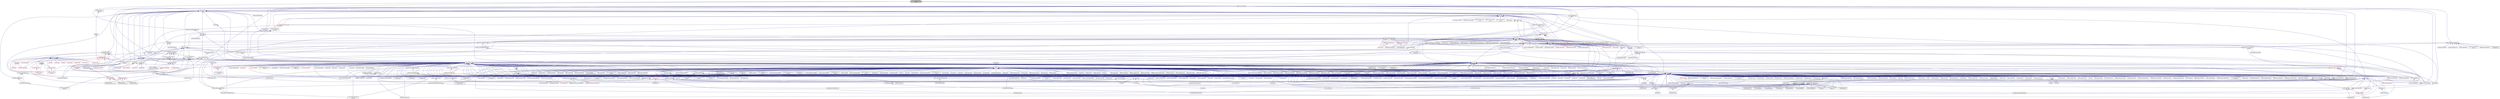 digraph "async_implementations_fwd.hpp"
{
  edge [fontname="Helvetica",fontsize="10",labelfontname="Helvetica",labelfontsize="10"];
  node [fontname="Helvetica",fontsize="10",shape=record];
  Node176 [label="async_implementations\l_fwd.hpp",height=0.2,width=0.4,color="black", fillcolor="grey75", style="filled", fontcolor="black"];
  Node176 -> Node177 [dir="back",color="midnightblue",fontsize="10",style="solid",fontname="Helvetica"];
  Node177 [label="async_callback.hpp",height=0.2,width=0.4,color="black", fillcolor="white", style="filled",URL="$de/d47/async__callback_8hpp.html"];
  Node177 -> Node178 [dir="back",color="midnightblue",fontsize="10",style="solid",fontname="Helvetica"];
  Node178 [label="async.hpp",height=0.2,width=0.4,color="black", fillcolor="white", style="filled",URL="$d4/d59/include_2async_8hpp.html"];
  Node178 -> Node179 [dir="back",color="midnightblue",fontsize="10",style="solid",fontname="Helvetica"];
  Node179 [label="allgather.cpp",height=0.2,width=0.4,color="black", fillcolor="white", style="filled",URL="$d7/d06/allgather_8cpp.html"];
  Node178 -> Node180 [dir="back",color="midnightblue",fontsize="10",style="solid",fontname="Helvetica"];
  Node180 [label="allgather_and_gate.cpp",height=0.2,width=0.4,color="black", fillcolor="white", style="filled",URL="$d1/d56/allgather__and__gate_8cpp.html"];
  Node178 -> Node181 [dir="back",color="midnightblue",fontsize="10",style="solid",fontname="Helvetica"];
  Node181 [label="apex_fibonacci.cpp",height=0.2,width=0.4,color="black", fillcolor="white", style="filled",URL="$de/de1/apex__fibonacci_8cpp.html"];
  Node178 -> Node182 [dir="back",color="midnightblue",fontsize="10",style="solid",fontname="Helvetica"];
  Node182 [label="apex_policy_engine\l_active_thread_count.cpp",height=0.2,width=0.4,color="black", fillcolor="white", style="filled",URL="$d5/d01/apex__policy__engine__active__thread__count_8cpp.html"];
  Node178 -> Node183 [dir="back",color="midnightblue",fontsize="10",style="solid",fontname="Helvetica"];
  Node183 [label="apex_policy_engine\l_events.cpp",height=0.2,width=0.4,color="black", fillcolor="white", style="filled",URL="$df/d0f/apex__policy__engine__events_8cpp.html"];
  Node178 -> Node184 [dir="back",color="midnightblue",fontsize="10",style="solid",fontname="Helvetica"];
  Node184 [label="apex_policy_engine\l_periodic.cpp",height=0.2,width=0.4,color="black", fillcolor="white", style="filled",URL="$d5/d7b/apex__policy__engine__periodic_8cpp.html"];
  Node178 -> Node185 [dir="back",color="midnightblue",fontsize="10",style="solid",fontname="Helvetica"];
  Node185 [label="nqueen.hpp",height=0.2,width=0.4,color="black", fillcolor="white", style="filled",URL="$da/dfd/stubs_2nqueen_8hpp.html"];
  Node185 -> Node186 [dir="back",color="midnightblue",fontsize="10",style="solid",fontname="Helvetica"];
  Node186 [label="nqueen.hpp",height=0.2,width=0.4,color="black", fillcolor="white", style="filled",URL="$d0/d07/nqueen_8hpp.html"];
  Node186 -> Node187 [dir="back",color="midnightblue",fontsize="10",style="solid",fontname="Helvetica"];
  Node187 [label="nqueen_client.cpp",height=0.2,width=0.4,color="black", fillcolor="white", style="filled",URL="$d3/d5e/nqueen__client_8cpp.html"];
  Node178 -> Node188 [dir="back",color="midnightblue",fontsize="10",style="solid",fontname="Helvetica"];
  Node188 [label="1d_wave_equation.cpp",height=0.2,width=0.4,color="black", fillcolor="white", style="filled",URL="$da/dab/1d__wave__equation_8cpp.html"];
  Node178 -> Node189 [dir="back",color="midnightblue",fontsize="10",style="solid",fontname="Helvetica"];
  Node189 [label="factorial.cpp",height=0.2,width=0.4,color="black", fillcolor="white", style="filled",URL="$d9/d00/factorial_8cpp.html"];
  Node178 -> Node190 [dir="back",color="midnightblue",fontsize="10",style="solid",fontname="Helvetica"];
  Node190 [label="fibonacci.cpp",height=0.2,width=0.4,color="black", fillcolor="white", style="filled",URL="$d9/d89/fibonacci_8cpp.html"];
  Node178 -> Node191 [dir="back",color="midnightblue",fontsize="10",style="solid",fontname="Helvetica"];
  Node191 [label="fibonacci_one.cpp",height=0.2,width=0.4,color="black", fillcolor="white", style="filled",URL="$d8/d78/fibonacci__one_8cpp.html"];
  Node178 -> Node192 [dir="back",color="midnightblue",fontsize="10",style="solid",fontname="Helvetica"];
  Node192 [label="print_to_console.cpp",height=0.2,width=0.4,color="black", fillcolor="white", style="filled",URL="$d7/de6/print__to__console_8cpp.html"];
  Node178 -> Node193 [dir="back",color="midnightblue",fontsize="10",style="solid",fontname="Helvetica"];
  Node193 [label="quicksort.cpp",height=0.2,width=0.4,color="black", fillcolor="white", style="filled",URL="$d3/d1e/quicksort_8cpp.html"];
  Node178 -> Node194 [dir="back",color="midnightblue",fontsize="10",style="solid",fontname="Helvetica"];
  Node194 [label="sierpinski.cpp",height=0.2,width=0.4,color="black", fillcolor="white", style="filled",URL="$d3/d7e/sierpinski_8cpp.html"];
  Node178 -> Node195 [dir="back",color="midnightblue",fontsize="10",style="solid",fontname="Helvetica"];
  Node195 [label="random_mem_access.hpp",height=0.2,width=0.4,color="black", fillcolor="white", style="filled",URL="$d3/d32/stubs_2random__mem__access_8hpp.html"];
  Node195 -> Node196 [dir="back",color="midnightblue",fontsize="10",style="solid",fontname="Helvetica"];
  Node196 [label="random_mem_access.hpp",height=0.2,width=0.4,color="black", fillcolor="white", style="filled",URL="$db/de8/random__mem__access_8hpp.html"];
  Node196 -> Node197 [dir="back",color="midnightblue",fontsize="10",style="solid",fontname="Helvetica"];
  Node197 [label="random_mem_access_client.cpp",height=0.2,width=0.4,color="black", fillcolor="white", style="filled",URL="$df/d1b/random__mem__access__client_8cpp.html"];
  Node178 -> Node198 [dir="back",color="midnightblue",fontsize="10",style="solid",fontname="Helvetica"];
  Node198 [label="interpolator.cpp",height=0.2,width=0.4,color="black", fillcolor="white", style="filled",URL="$d5/d02/interpolator_8cpp.html"];
  Node178 -> Node199 [dir="back",color="midnightblue",fontsize="10",style="solid",fontname="Helvetica"];
  Node199 [label="simple_central_tuplespace.hpp",height=0.2,width=0.4,color="black", fillcolor="white", style="filled",URL="$d0/d4b/stubs_2simple__central__tuplespace_8hpp.html"];
  Node199 -> Node200 [dir="back",color="midnightblue",fontsize="10",style="solid",fontname="Helvetica"];
  Node200 [label="simple_central_tuplespace.hpp",height=0.2,width=0.4,color="black", fillcolor="white", style="filled",URL="$d5/ddd/simple__central__tuplespace_8hpp.html"];
  Node200 -> Node201 [dir="back",color="midnightblue",fontsize="10",style="solid",fontname="Helvetica"];
  Node201 [label="simple_central_tuplespace\l_client.cpp",height=0.2,width=0.4,color="black", fillcolor="white", style="filled",URL="$d1/d7b/simple__central__tuplespace__client_8cpp.html"];
  Node178 -> Node202 [dir="back",color="midnightblue",fontsize="10",style="solid",fontname="Helvetica"];
  Node202 [label="lcos.hpp",height=0.2,width=0.4,color="black", fillcolor="white", style="filled",URL="$d5/deb/lcos_8hpp.html"];
  Node202 -> Node180 [dir="back",color="midnightblue",fontsize="10",style="solid",fontname="Helvetica"];
  Node202 -> Node203 [dir="back",color="midnightblue",fontsize="10",style="solid",fontname="Helvetica"];
  Node203 [label="apex_balance.cpp",height=0.2,width=0.4,color="black", fillcolor="white", style="filled",URL="$d4/d8e/apex__balance_8cpp.html"];
  Node202 -> Node182 [dir="back",color="midnightblue",fontsize="10",style="solid",fontname="Helvetica"];
  Node202 -> Node183 [dir="back",color="midnightblue",fontsize="10",style="solid",fontname="Helvetica"];
  Node202 -> Node184 [dir="back",color="midnightblue",fontsize="10",style="solid",fontname="Helvetica"];
  Node202 -> Node204 [dir="back",color="midnightblue",fontsize="10",style="solid",fontname="Helvetica"];
  Node204 [label="heartbeat.cpp",height=0.2,width=0.4,color="black", fillcolor="white", style="filled",URL="$d8/d98/heartbeat_8cpp.html"];
  Node202 -> Node205 [dir="back",color="midnightblue",fontsize="10",style="solid",fontname="Helvetica"];
  Node205 [label="hello_world_component.hpp",height=0.2,width=0.4,color="black", fillcolor="white", style="filled",URL="$df/df0/hello__world__component_8hpp.html"];
  Node205 -> Node206 [dir="back",color="midnightblue",fontsize="10",style="solid",fontname="Helvetica"];
  Node206 [label="hello_world_client.cpp",height=0.2,width=0.4,color="black", fillcolor="white", style="filled",URL="$d5/da6/hello__world__client_8cpp.html"];
  Node205 -> Node207 [dir="back",color="midnightblue",fontsize="10",style="solid",fontname="Helvetica"];
  Node207 [label="hello_world_component.cpp",height=0.2,width=0.4,color="black", fillcolor="white", style="filled",URL="$d8/daa/hello__world__component_8cpp.html"];
  Node202 -> Node208 [dir="back",color="midnightblue",fontsize="10",style="solid",fontname="Helvetica"];
  Node208 [label="row.hpp",height=0.2,width=0.4,color="black", fillcolor="white", style="filled",URL="$dc/d69/row_8hpp.html"];
  Node208 -> Node209 [dir="back",color="midnightblue",fontsize="10",style="solid",fontname="Helvetica"];
  Node209 [label="grid.hpp",height=0.2,width=0.4,color="red", fillcolor="white", style="filled",URL="$dc/d8a/grid_8hpp.html"];
  Node209 -> Node210 [dir="back",color="midnightblue",fontsize="10",style="solid",fontname="Helvetica"];
  Node210 [label="jacobi.cpp",height=0.2,width=0.4,color="black", fillcolor="white", style="filled",URL="$d2/d27/jacobi_8cpp.html"];
  Node209 -> Node211 [dir="back",color="midnightblue",fontsize="10",style="solid",fontname="Helvetica"];
  Node211 [label="solver.hpp",height=0.2,width=0.4,color="red", fillcolor="white", style="filled",URL="$db/d9a/server_2solver_8hpp.html"];
  Node211 -> Node213 [dir="back",color="midnightblue",fontsize="10",style="solid",fontname="Helvetica"];
  Node213 [label="solver.cpp",height=0.2,width=0.4,color="black", fillcolor="white", style="filled",URL="$d6/d94/solver_8cpp.html"];
  Node209 -> Node214 [dir="back",color="midnightblue",fontsize="10",style="solid",fontname="Helvetica"];
  Node214 [label="grid.cpp",height=0.2,width=0.4,color="black", fillcolor="white", style="filled",URL="$d6/d1b/jacobi__component_2grid_8cpp.html"];
  Node208 -> Node215 [dir="back",color="midnightblue",fontsize="10",style="solid",fontname="Helvetica"];
  Node215 [label="stencil_iterator.hpp",height=0.2,width=0.4,color="black", fillcolor="white", style="filled",URL="$dc/d5c/server_2stencil__iterator_8hpp.html"];
  Node215 -> Node211 [dir="back",color="midnightblue",fontsize="10",style="solid",fontname="Helvetica"];
  Node215 -> Node216 [dir="back",color="midnightblue",fontsize="10",style="solid",fontname="Helvetica"];
  Node216 [label="stencil_iterator.cpp",height=0.2,width=0.4,color="black", fillcolor="white", style="filled",URL="$d6/de1/server_2stencil__iterator_8cpp.html"];
  Node215 -> Node217 [dir="back",color="midnightblue",fontsize="10",style="solid",fontname="Helvetica"];
  Node217 [label="stencil_iterator.cpp",height=0.2,width=0.4,color="black", fillcolor="white", style="filled",URL="$d7/d71/stencil__iterator_8cpp.html"];
  Node208 -> Node214 [dir="back",color="midnightblue",fontsize="10",style="solid",fontname="Helvetica"];
  Node202 -> Node218 [dir="back",color="midnightblue",fontsize="10",style="solid",fontname="Helvetica"];
  Node218 [label="stencil_iterator.hpp",height=0.2,width=0.4,color="black", fillcolor="white", style="filled",URL="$d4/dc8/stencil__iterator_8hpp.html"];
  Node218 -> Node211 [dir="back",color="midnightblue",fontsize="10",style="solid",fontname="Helvetica"];
  Node218 -> Node215 [dir="back",color="midnightblue",fontsize="10",style="solid",fontname="Helvetica"];
  Node218 -> Node217 [dir="back",color="midnightblue",fontsize="10",style="solid",fontname="Helvetica"];
  Node202 -> Node215 [dir="back",color="midnightblue",fontsize="10",style="solid",fontname="Helvetica"];
  Node202 -> Node219 [dir="back",color="midnightblue",fontsize="10",style="solid",fontname="Helvetica"];
  Node219 [label="jacobi_hpx.cpp",height=0.2,width=0.4,color="black", fillcolor="white", style="filled",URL="$d8/d72/jacobi__hpx_8cpp.html"];
  Node202 -> Node220 [dir="back",color="midnightblue",fontsize="10",style="solid",fontname="Helvetica"];
  Node220 [label="jacobi_nonuniform_hpx.cpp",height=0.2,width=0.4,color="black", fillcolor="white", style="filled",URL="$de/d56/jacobi__nonuniform__hpx_8cpp.html"];
  Node202 -> Node221 [dir="back",color="midnightblue",fontsize="10",style="solid",fontname="Helvetica"];
  Node221 [label="enumerate_threads.cpp",height=0.2,width=0.4,color="black", fillcolor="white", style="filled",URL="$d3/dd4/enumerate__threads_8cpp.html"];
  Node202 -> Node222 [dir="back",color="midnightblue",fontsize="10",style="solid",fontname="Helvetica"];
  Node222 [label="fibonacci_await.cpp",height=0.2,width=0.4,color="black", fillcolor="white", style="filled",URL="$dc/d1c/fibonacci__await_8cpp.html"];
  Node202 -> Node223 [dir="back",color="midnightblue",fontsize="10",style="solid",fontname="Helvetica"];
  Node223 [label="fibonacci_dataflow.cpp",height=0.2,width=0.4,color="black", fillcolor="white", style="filled",URL="$df/d3d/fibonacci__dataflow_8cpp.html"];
  Node202 -> Node224 [dir="back",color="midnightblue",fontsize="10",style="solid",fontname="Helvetica"];
  Node224 [label="fibonacci_futures.cpp",height=0.2,width=0.4,color="black", fillcolor="white", style="filled",URL="$d6/de3/fibonacci__futures_8cpp.html"];
  Node202 -> Node225 [dir="back",color="midnightblue",fontsize="10",style="solid",fontname="Helvetica"];
  Node225 [label="fibonacci_futures_distributed.cpp",height=0.2,width=0.4,color="black", fillcolor="white", style="filled",URL="$d1/dc9/fibonacci__futures__distributed_8cpp.html"];
  Node202 -> Node226 [dir="back",color="midnightblue",fontsize="10",style="solid",fontname="Helvetica"];
  Node226 [label="fractals.cpp",height=0.2,width=0.4,color="black", fillcolor="white", style="filled",URL="$d8/d58/fractals_8cpp.html"];
  Node202 -> Node227 [dir="back",color="midnightblue",fontsize="10",style="solid",fontname="Helvetica"];
  Node227 [label="fractals_executor.cpp",height=0.2,width=0.4,color="black", fillcolor="white", style="filled",URL="$d9/da9/fractals__executor_8cpp.html"];
  Node202 -> Node228 [dir="back",color="midnightblue",fontsize="10",style="solid",fontname="Helvetica"];
  Node228 [label="fractals_struct.cpp",height=0.2,width=0.4,color="black", fillcolor="white", style="filled",URL="$d8/d2f/fractals__struct_8cpp.html"];
  Node202 -> Node229 [dir="back",color="midnightblue",fontsize="10",style="solid",fontname="Helvetica"];
  Node229 [label="hello_world.cpp",height=0.2,width=0.4,color="black", fillcolor="white", style="filled",URL="$d0/d67/hello__world_8cpp.html"];
  Node202 -> Node230 [dir="back",color="midnightblue",fontsize="10",style="solid",fontname="Helvetica"];
  Node230 [label="latch_local.cpp",height=0.2,width=0.4,color="black", fillcolor="white", style="filled",URL="$dd/dd3/latch__local_8cpp.html"];
  Node202 -> Node231 [dir="back",color="midnightblue",fontsize="10",style="solid",fontname="Helvetica"];
  Node231 [label="latch_remote.cpp",height=0.2,width=0.4,color="black", fillcolor="white", style="filled",URL="$df/d59/latch__remote_8cpp.html"];
  Node202 -> Node232 [dir="back",color="midnightblue",fontsize="10",style="solid",fontname="Helvetica"];
  Node232 [label="local_channel.cpp",height=0.2,width=0.4,color="black", fillcolor="white", style="filled",URL="$d0/d3e/local__channel_8cpp.html"];
  Node202 -> Node233 [dir="back",color="midnightblue",fontsize="10",style="solid",fontname="Helvetica"];
  Node233 [label="pingpong.cpp",height=0.2,width=0.4,color="black", fillcolor="white", style="filled",URL="$dd/d4d/pingpong_8cpp.html"];
  Node202 -> Node234 [dir="back",color="midnightblue",fontsize="10",style="solid",fontname="Helvetica"];
  Node234 [label="shared_mutex.cpp",height=0.2,width=0.4,color="black", fillcolor="white", style="filled",URL="$da/d0b/shared__mutex_8cpp.html"];
  Node202 -> Node235 [dir="back",color="midnightblue",fontsize="10",style="solid",fontname="Helvetica"];
  Node235 [label="wait_composition.cpp",height=0.2,width=0.4,color="black", fillcolor="white", style="filled",URL="$d6/d13/wait__composition_8cpp.html"];
  Node202 -> Node236 [dir="back",color="midnightblue",fontsize="10",style="solid",fontname="Helvetica"];
  Node236 [label="sheneos_compare.cpp",height=0.2,width=0.4,color="black", fillcolor="white", style="filled",URL="$dc/d11/sheneos__compare_8cpp.html"];
  Node202 -> Node237 [dir="back",color="midnightblue",fontsize="10",style="solid",fontname="Helvetica"];
  Node237 [label="spell_check_file.cpp",height=0.2,width=0.4,color="black", fillcolor="white", style="filled",URL="$df/df7/spell__check__file_8cpp.html"];
  Node202 -> Node238 [dir="back",color="midnightblue",fontsize="10",style="solid",fontname="Helvetica"];
  Node238 [label="spell_check_simple.cpp",height=0.2,width=0.4,color="black", fillcolor="white", style="filled",URL="$dd/d54/spell__check__simple_8cpp.html"];
  Node202 -> Node201 [dir="back",color="midnightblue",fontsize="10",style="solid",fontname="Helvetica"];
  Node202 -> Node239 [dir="back",color="midnightblue",fontsize="10",style="solid",fontname="Helvetica"];
  Node239 [label="hpx.hpp",height=0.2,width=0.4,color="red", fillcolor="white", style="filled",URL="$d0/daa/hpx_8hpp.html"];
  Node239 -> Node240 [dir="back",color="midnightblue",fontsize="10",style="solid",fontname="Helvetica"];
  Node240 [label="1d_stencil_1.cpp",height=0.2,width=0.4,color="black", fillcolor="white", style="filled",URL="$d2/db1/1d__stencil__1_8cpp.html"];
  Node239 -> Node241 [dir="back",color="midnightblue",fontsize="10",style="solid",fontname="Helvetica"];
  Node241 [label="1d_stencil_2.cpp",height=0.2,width=0.4,color="black", fillcolor="white", style="filled",URL="$d3/dd1/1d__stencil__2_8cpp.html"];
  Node239 -> Node242 [dir="back",color="midnightblue",fontsize="10",style="solid",fontname="Helvetica"];
  Node242 [label="1d_stencil_3.cpp",height=0.2,width=0.4,color="black", fillcolor="white", style="filled",URL="$db/d19/1d__stencil__3_8cpp.html"];
  Node239 -> Node243 [dir="back",color="midnightblue",fontsize="10",style="solid",fontname="Helvetica"];
  Node243 [label="1d_stencil_4.cpp",height=0.2,width=0.4,color="black", fillcolor="white", style="filled",URL="$d1/d7d/1d__stencil__4_8cpp.html"];
  Node239 -> Node244 [dir="back",color="midnightblue",fontsize="10",style="solid",fontname="Helvetica"];
  Node244 [label="1d_stencil_4_parallel.cpp",height=0.2,width=0.4,color="black", fillcolor="white", style="filled",URL="$d6/d05/1d__stencil__4__parallel_8cpp.html"];
  Node239 -> Node245 [dir="back",color="midnightblue",fontsize="10",style="solid",fontname="Helvetica"];
  Node245 [label="1d_stencil_4_repart.cpp",height=0.2,width=0.4,color="black", fillcolor="white", style="filled",URL="$d0/d6b/1d__stencil__4__repart_8cpp.html"];
  Node239 -> Node246 [dir="back",color="midnightblue",fontsize="10",style="solid",fontname="Helvetica"];
  Node246 [label="1d_stencil_4_throttle.cpp",height=0.2,width=0.4,color="black", fillcolor="white", style="filled",URL="$d6/de5/1d__stencil__4__throttle_8cpp.html"];
  Node239 -> Node247 [dir="back",color="midnightblue",fontsize="10",style="solid",fontname="Helvetica"];
  Node247 [label="1d_stencil_5.cpp",height=0.2,width=0.4,color="black", fillcolor="white", style="filled",URL="$d7/d2a/1d__stencil__5_8cpp.html"];
  Node239 -> Node248 [dir="back",color="midnightblue",fontsize="10",style="solid",fontname="Helvetica"];
  Node248 [label="1d_stencil_6.cpp",height=0.2,width=0.4,color="black", fillcolor="white", style="filled",URL="$db/de7/1d__stencil__6_8cpp.html"];
  Node239 -> Node249 [dir="back",color="midnightblue",fontsize="10",style="solid",fontname="Helvetica"];
  Node249 [label="1d_stencil_7.cpp",height=0.2,width=0.4,color="black", fillcolor="white", style="filled",URL="$d4/d5a/1d__stencil__7_8cpp.html"];
  Node239 -> Node250 [dir="back",color="midnightblue",fontsize="10",style="solid",fontname="Helvetica"];
  Node250 [label="1d_stencil_8.cpp",height=0.2,width=0.4,color="black", fillcolor="white", style="filled",URL="$df/de0/1d__stencil__8_8cpp.html"];
  Node239 -> Node251 [dir="back",color="midnightblue",fontsize="10",style="solid",fontname="Helvetica"];
  Node251 [label="accumulator.cpp",height=0.2,width=0.4,color="black", fillcolor="white", style="filled",URL="$d1/d81/accumulator_8cpp.html"];
  Node239 -> Node252 [dir="back",color="midnightblue",fontsize="10",style="solid",fontname="Helvetica"];
  Node252 [label="accumulator.hpp",height=0.2,width=0.4,color="black", fillcolor="white", style="filled",URL="$d4/d9d/server_2accumulator_8hpp.html"];
  Node252 -> Node251 [dir="back",color="midnightblue",fontsize="10",style="solid",fontname="Helvetica"];
  Node252 -> Node253 [dir="back",color="midnightblue",fontsize="10",style="solid",fontname="Helvetica"];
  Node253 [label="accumulator.hpp",height=0.2,width=0.4,color="red", fillcolor="white", style="filled",URL="$d8/d5e/accumulator_8hpp.html"];
  Node239 -> Node255 [dir="back",color="midnightblue",fontsize="10",style="solid",fontname="Helvetica"];
  Node255 [label="template_function_accumulator.hpp",height=0.2,width=0.4,color="black", fillcolor="white", style="filled",URL="$d7/da6/server_2template__function__accumulator_8hpp.html"];
  Node255 -> Node256 [dir="back",color="midnightblue",fontsize="10",style="solid",fontname="Helvetica"];
  Node256 [label="template_function_accumulator.cpp",height=0.2,width=0.4,color="black", fillcolor="white", style="filled",URL="$d5/d02/template__function__accumulator_8cpp.html"];
  Node255 -> Node257 [dir="back",color="midnightblue",fontsize="10",style="solid",fontname="Helvetica"];
  Node257 [label="template_function_accumulator.hpp",height=0.2,width=0.4,color="red", fillcolor="white", style="filled",URL="$d3/de9/template__function__accumulator_8hpp.html"];
  Node239 -> Node259 [dir="back",color="midnightblue",fontsize="10",style="solid",fontname="Helvetica"];
  Node259 [label="template_accumulator.cpp",height=0.2,width=0.4,color="black", fillcolor="white", style="filled",URL="$d0/d4a/template__accumulator_8cpp.html"];
  Node239 -> Node256 [dir="back",color="midnightblue",fontsize="10",style="solid",fontname="Helvetica"];
  Node239 -> Node257 [dir="back",color="midnightblue",fontsize="10",style="solid",fontname="Helvetica"];
  Node239 -> Node260 [dir="back",color="midnightblue",fontsize="10",style="solid",fontname="Helvetica"];
  Node260 [label="allgather_module.cpp",height=0.2,width=0.4,color="black", fillcolor="white", style="filled",URL="$df/de4/allgather__module_8cpp.html"];
  Node239 -> Node179 [dir="back",color="midnightblue",fontsize="10",style="solid",fontname="Helvetica"];
  Node239 -> Node180 [dir="back",color="midnightblue",fontsize="10",style="solid",fontname="Helvetica"];
  Node239 -> Node261 [dir="back",color="midnightblue",fontsize="10",style="solid",fontname="Helvetica"];
  Node261 [label="ag_client.cpp",height=0.2,width=0.4,color="black", fillcolor="white", style="filled",URL="$d4/d5d/ag__client_8cpp.html"];
  Node239 -> Node262 [dir="back",color="midnightblue",fontsize="10",style="solid",fontname="Helvetica"];
  Node262 [label="hpx_thread_phase.cpp",height=0.2,width=0.4,color="black", fillcolor="white", style="filled",URL="$d5/dca/hpx__thread__phase_8cpp.html"];
  Node239 -> Node263 [dir="back",color="midnightblue",fontsize="10",style="solid",fontname="Helvetica"];
  Node263 [label="os_thread_num.cpp",height=0.2,width=0.4,color="black", fillcolor="white", style="filled",URL="$d2/dfb/os__thread__num_8cpp.html"];
  Node239 -> Node264 [dir="back",color="midnightblue",fontsize="10",style="solid",fontname="Helvetica"];
  Node264 [label="cancelable_action.cpp",height=0.2,width=0.4,color="black", fillcolor="white", style="filled",URL="$d5/d0c/cancelable__action_8cpp.html"];
  Node239 -> Node265 [dir="back",color="midnightblue",fontsize="10",style="solid",fontname="Helvetica"];
  Node265 [label="cancelable_action.hpp",height=0.2,width=0.4,color="black", fillcolor="white", style="filled",URL="$d5/d4d/server_2cancelable__action_8hpp.html"];
  Node265 -> Node264 [dir="back",color="midnightblue",fontsize="10",style="solid",fontname="Helvetica"];
  Node265 -> Node266 [dir="back",color="midnightblue",fontsize="10",style="solid",fontname="Helvetica"];
  Node266 [label="cancelable_action.hpp",height=0.2,width=0.4,color="black", fillcolor="white", style="filled",URL="$d0/da3/stubs_2cancelable__action_8hpp.html"];
  Node266 -> Node267 [dir="back",color="midnightblue",fontsize="10",style="solid",fontname="Helvetica"];
  Node267 [label="cancelable_action.hpp",height=0.2,width=0.4,color="black", fillcolor="white", style="filled",URL="$d6/d28/cancelable__action_8hpp.html"];
  Node267 -> Node268 [dir="back",color="midnightblue",fontsize="10",style="solid",fontname="Helvetica"];
  Node268 [label="cancelable_action_client.cpp",height=0.2,width=0.4,color="black", fillcolor="white", style="filled",URL="$d1/db8/cancelable__action__client_8cpp.html"];
  Node239 -> Node266 [dir="back",color="midnightblue",fontsize="10",style="solid",fontname="Helvetica"];
  Node239 -> Node268 [dir="back",color="midnightblue",fontsize="10",style="solid",fontname="Helvetica"];
  Node239 -> Node269 [dir="back",color="midnightblue",fontsize="10",style="solid",fontname="Helvetica"];
  Node269 [label="cublas_matmul.cpp",height=0.2,width=0.4,color="black", fillcolor="white", style="filled",URL="$dd/d84/cublas__matmul_8cpp.html"];
  Node239 -> Node270 [dir="back",color="midnightblue",fontsize="10",style="solid",fontname="Helvetica"];
  Node270 [label="win_perf_counters.cpp",height=0.2,width=0.4,color="black", fillcolor="white", style="filled",URL="$d8/d11/win__perf__counters_8cpp.html"];
  Node239 -> Node271 [dir="back",color="midnightblue",fontsize="10",style="solid",fontname="Helvetica"];
  Node271 [label="win_perf_counters.hpp",height=0.2,width=0.4,color="black", fillcolor="white", style="filled",URL="$d5/da7/win__perf__counters_8hpp.html"];
  Node239 -> Node205 [dir="back",color="midnightblue",fontsize="10",style="solid",fontname="Helvetica"];
  Node239 -> Node272 [dir="back",color="midnightblue",fontsize="10",style="solid",fontname="Helvetica"];
  Node272 [label="interpolate1d.cpp",height=0.2,width=0.4,color="black", fillcolor="white", style="filled",URL="$d0/d05/interpolate1d_8cpp.html"];
  Node239 -> Node273 [dir="back",color="midnightblue",fontsize="10",style="solid",fontname="Helvetica"];
  Node273 [label="partition.hpp",height=0.2,width=0.4,color="black", fillcolor="white", style="filled",URL="$d0/d7a/examples_2interpolate1d_2interpolate1d_2partition_8hpp.html"];
  Node273 -> Node272 [dir="back",color="midnightblue",fontsize="10",style="solid",fontname="Helvetica"];
  Node273 -> Node274 [dir="back",color="midnightblue",fontsize="10",style="solid",fontname="Helvetica"];
  Node274 [label="interpolate1d.hpp",height=0.2,width=0.4,color="red", fillcolor="white", style="filled",URL="$d4/dc7/interpolate1d_8hpp.html"];
  Node274 -> Node272 [dir="back",color="midnightblue",fontsize="10",style="solid",fontname="Helvetica"];
  Node239 -> Node276 [dir="back",color="midnightblue",fontsize="10",style="solid",fontname="Helvetica"];
  Node276 [label="partition.hpp",height=0.2,width=0.4,color="black", fillcolor="white", style="filled",URL="$d0/dff/examples_2interpolate1d_2interpolate1d_2server_2partition_8hpp.html"];
  Node276 -> Node273 [dir="back",color="midnightblue",fontsize="10",style="solid",fontname="Helvetica"];
  Node276 -> Node277 [dir="back",color="midnightblue",fontsize="10",style="solid",fontname="Helvetica"];
  Node277 [label="partition.cpp",height=0.2,width=0.4,color="black", fillcolor="white", style="filled",URL="$d0/d4f/examples_2interpolate1d_2interpolate1d_2server_2partition_8cpp.html"];
  Node239 -> Node274 [dir="back",color="midnightblue",fontsize="10",style="solid",fontname="Helvetica"];
  Node239 -> Node278 [dir="back",color="midnightblue",fontsize="10",style="solid",fontname="Helvetica"];
  Node278 [label="read_values.cpp",height=0.2,width=0.4,color="black", fillcolor="white", style="filled",URL="$d0/d8c/interpolate1d_2interpolate1d_2read__values_8cpp.html"];
  Node239 -> Node277 [dir="back",color="midnightblue",fontsize="10",style="solid",fontname="Helvetica"];
  Node239 -> Node210 [dir="back",color="midnightblue",fontsize="10",style="solid",fontname="Helvetica"];
  Node239 -> Node214 [dir="back",color="midnightblue",fontsize="10",style="solid",fontname="Helvetica"];
  Node239 -> Node279 [dir="back",color="midnightblue",fontsize="10",style="solid",fontname="Helvetica"];
  Node279 [label="row.cpp",height=0.2,width=0.4,color="black", fillcolor="white", style="filled",URL="$d3/d86/server_2row_8cpp.html"];
  Node239 -> Node213 [dir="back",color="midnightblue",fontsize="10",style="solid",fontname="Helvetica"];
  Node239 -> Node216 [dir="back",color="midnightblue",fontsize="10",style="solid",fontname="Helvetica"];
  Node239 -> Node217 [dir="back",color="midnightblue",fontsize="10",style="solid",fontname="Helvetica"];
  Node239 -> Node280 [dir="back",color="midnightblue",fontsize="10",style="solid",fontname="Helvetica"];
  Node280 [label="jacobi.cpp",height=0.2,width=0.4,color="black", fillcolor="white", style="filled",URL="$d3/d44/smp_2jacobi_8cpp.html"];
  Node239 -> Node219 [dir="back",color="midnightblue",fontsize="10",style="solid",fontname="Helvetica"];
  Node239 -> Node281 [dir="back",color="midnightblue",fontsize="10",style="solid",fontname="Helvetica"];
  Node281 [label="jacobi_nonuniform.cpp",height=0.2,width=0.4,color="black", fillcolor="white", style="filled",URL="$dd/ddc/jacobi__nonuniform_8cpp.html"];
  Node239 -> Node220 [dir="back",color="midnightblue",fontsize="10",style="solid",fontname="Helvetica"];
  Node239 -> Node282 [dir="back",color="midnightblue",fontsize="10",style="solid",fontname="Helvetica"];
  Node282 [label="nqueen.cpp",height=0.2,width=0.4,color="black", fillcolor="white", style="filled",URL="$db/dca/nqueen_8cpp.html"];
  Node239 -> Node283 [dir="back",color="midnightblue",fontsize="10",style="solid",fontname="Helvetica"];
  Node283 [label="nqueen.hpp",height=0.2,width=0.4,color="black", fillcolor="white", style="filled",URL="$de/d58/server_2nqueen_8hpp.html"];
  Node283 -> Node282 [dir="back",color="midnightblue",fontsize="10",style="solid",fontname="Helvetica"];
  Node283 -> Node185 [dir="back",color="midnightblue",fontsize="10",style="solid",fontname="Helvetica"];
  Node239 -> Node187 [dir="back",color="midnightblue",fontsize="10",style="solid",fontname="Helvetica"];
  Node239 -> Node284 [dir="back",color="midnightblue",fontsize="10",style="solid",fontname="Helvetica"];
  Node284 [label="sine.cpp",height=0.2,width=0.4,color="black", fillcolor="white", style="filled",URL="$d3/d0d/server_2sine_8cpp.html"];
  Node239 -> Node285 [dir="back",color="midnightblue",fontsize="10",style="solid",fontname="Helvetica"];
  Node285 [label="sine.hpp",height=0.2,width=0.4,color="black", fillcolor="white", style="filled",URL="$d8/dac/sine_8hpp.html"];
  Node285 -> Node284 [dir="back",color="midnightblue",fontsize="10",style="solid",fontname="Helvetica"];
  Node285 -> Node286 [dir="back",color="midnightblue",fontsize="10",style="solid",fontname="Helvetica"];
  Node286 [label="sine.cpp",height=0.2,width=0.4,color="black", fillcolor="white", style="filled",URL="$d5/dd8/sine_8cpp.html"];
  Node239 -> Node286 [dir="back",color="midnightblue",fontsize="10",style="solid",fontname="Helvetica"];
  Node239 -> Node287 [dir="back",color="midnightblue",fontsize="10",style="solid",fontname="Helvetica"];
  Node287 [label="sine_client.cpp",height=0.2,width=0.4,color="black", fillcolor="white", style="filled",URL="$db/d62/sine__client_8cpp.html"];
  Node239 -> Node288 [dir="back",color="midnightblue",fontsize="10",style="solid",fontname="Helvetica"];
  Node288 [label="qt.cpp",height=0.2,width=0.4,color="black", fillcolor="white", style="filled",URL="$df/d90/qt_8cpp.html"];
  Node239 -> Node289 [dir="back",color="midnightblue",fontsize="10",style="solid",fontname="Helvetica"];
  Node289 [label="queue_client.cpp",height=0.2,width=0.4,color="black", fillcolor="white", style="filled",URL="$d7/d96/queue__client_8cpp.html"];
  Node239 -> Node290 [dir="back",color="midnightblue",fontsize="10",style="solid",fontname="Helvetica"];
  Node290 [label="customize_async.cpp",height=0.2,width=0.4,color="black", fillcolor="white", style="filled",URL="$d0/d82/customize__async_8cpp.html"];
  Node239 -> Node291 [dir="back",color="midnightblue",fontsize="10",style="solid",fontname="Helvetica"];
  Node291 [label="data_actions.cpp",height=0.2,width=0.4,color="black", fillcolor="white", style="filled",URL="$dc/d68/data__actions_8cpp.html"];
  Node239 -> Node292 [dir="back",color="midnightblue",fontsize="10",style="solid",fontname="Helvetica"];
  Node292 [label="error_handling.cpp",height=0.2,width=0.4,color="black", fillcolor="white", style="filled",URL="$d9/d96/error__handling_8cpp.html"];
  Node239 -> Node293 [dir="back",color="midnightblue",fontsize="10",style="solid",fontname="Helvetica"];
  Node293 [label="event_synchronization.cpp",height=0.2,width=0.4,color="black", fillcolor="white", style="filled",URL="$d0/d35/event__synchronization_8cpp.html"];
  Node239 -> Node189 [dir="back",color="midnightblue",fontsize="10",style="solid",fontname="Helvetica"];
  Node239 -> Node294 [dir="back",color="midnightblue",fontsize="10",style="solid",fontname="Helvetica"];
  Node294 [label="file_serialization.cpp",height=0.2,width=0.4,color="black", fillcolor="white", style="filled",URL="$de/d58/file__serialization_8cpp.html"];
  Node239 -> Node295 [dir="back",color="midnightblue",fontsize="10",style="solid",fontname="Helvetica"];
  Node295 [label="init_globally.cpp",height=0.2,width=0.4,color="black", fillcolor="white", style="filled",URL="$d6/dad/init__globally_8cpp.html"];
  Node239 -> Node296 [dir="back",color="midnightblue",fontsize="10",style="solid",fontname="Helvetica"];
  Node296 [label="interest_calculator.cpp",height=0.2,width=0.4,color="black", fillcolor="white", style="filled",URL="$d2/d86/interest__calculator_8cpp.html"];
  Node239 -> Node297 [dir="back",color="midnightblue",fontsize="10",style="solid",fontname="Helvetica"];
  Node297 [label="non_atomic_rma.cpp",height=0.2,width=0.4,color="black", fillcolor="white", style="filled",URL="$d7/d8b/non__atomic__rma_8cpp.html"];
  Node239 -> Node298 [dir="back",color="midnightblue",fontsize="10",style="solid",fontname="Helvetica"];
  Node298 [label="partitioned_vector\l_spmd_foreach.cpp",height=0.2,width=0.4,color="black", fillcolor="white", style="filled",URL="$db/d7c/partitioned__vector__spmd__foreach_8cpp.html"];
  Node239 -> Node299 [dir="back",color="midnightblue",fontsize="10",style="solid",fontname="Helvetica"];
  Node299 [label="pipeline1.cpp",height=0.2,width=0.4,color="black", fillcolor="white", style="filled",URL="$d5/d77/pipeline1_8cpp.html"];
  Node239 -> Node193 [dir="back",color="midnightblue",fontsize="10",style="solid",fontname="Helvetica"];
  Node239 -> Node300 [dir="back",color="midnightblue",fontsize="10",style="solid",fontname="Helvetica"];
  Node300 [label="receive_buffer.cpp",height=0.2,width=0.4,color="black", fillcolor="white", style="filled",URL="$d7/d10/receive__buffer_8cpp.html"];
  Node239 -> Node301 [dir="back",color="midnightblue",fontsize="10",style="solid",fontname="Helvetica"];
  Node301 [label="safe_object.cpp",height=0.2,width=0.4,color="black", fillcolor="white", style="filled",URL="$dd/d52/safe__object_8cpp.html"];
  Node239 -> Node302 [dir="back",color="midnightblue",fontsize="10",style="solid",fontname="Helvetica"];
  Node302 [label="sort_by_key_demo.cpp",height=0.2,width=0.4,color="black", fillcolor="white", style="filled",URL="$da/d20/sort__by__key__demo_8cpp.html"];
  Node239 -> Node303 [dir="back",color="midnightblue",fontsize="10",style="solid",fontname="Helvetica"];
  Node303 [label="timed_wake.cpp",height=0.2,width=0.4,color="black", fillcolor="white", style="filled",URL="$d8/df9/timed__wake_8cpp.html"];
  Node239 -> Node304 [dir="back",color="midnightblue",fontsize="10",style="solid",fontname="Helvetica"];
  Node304 [label="vector_counting_dotproduct.cpp",height=0.2,width=0.4,color="black", fillcolor="white", style="filled",URL="$df/de9/vector__counting__dotproduct_8cpp.html"];
  Node239 -> Node305 [dir="back",color="midnightblue",fontsize="10",style="solid",fontname="Helvetica"];
  Node305 [label="vector_zip_dotproduct.cpp",height=0.2,width=0.4,color="black", fillcolor="white", style="filled",URL="$dc/d18/vector__zip__dotproduct_8cpp.html"];
  Node239 -> Node306 [dir="back",color="midnightblue",fontsize="10",style="solid",fontname="Helvetica"];
  Node306 [label="zerocopy_rdma.cpp",height=0.2,width=0.4,color="black", fillcolor="white", style="filled",URL="$d1/dad/zerocopy__rdma_8cpp.html"];
  Node239 -> Node307 [dir="back",color="midnightblue",fontsize="10",style="solid",fontname="Helvetica"];
  Node307 [label="random_mem_access.cpp",height=0.2,width=0.4,color="black", fillcolor="white", style="filled",URL="$d1/d51/random__mem__access_8cpp.html"];
  Node239 -> Node308 [dir="back",color="midnightblue",fontsize="10",style="solid",fontname="Helvetica"];
  Node308 [label="random_mem_access.hpp",height=0.2,width=0.4,color="black", fillcolor="white", style="filled",URL="$d0/d19/server_2random__mem__access_8hpp.html"];
  Node308 -> Node307 [dir="back",color="midnightblue",fontsize="10",style="solid",fontname="Helvetica"];
  Node308 -> Node195 [dir="back",color="midnightblue",fontsize="10",style="solid",fontname="Helvetica"];
  Node239 -> Node197 [dir="back",color="midnightblue",fontsize="10",style="solid",fontname="Helvetica"];
  Node239 -> Node309 [dir="back",color="midnightblue",fontsize="10",style="solid",fontname="Helvetica"];
  Node309 [label="oversubscribing_resource\l_partitioner.cpp",height=0.2,width=0.4,color="black", fillcolor="white", style="filled",URL="$dd/dee/oversubscribing__resource__partitioner_8cpp.html"];
  Node239 -> Node310 [dir="back",color="midnightblue",fontsize="10",style="solid",fontname="Helvetica"];
  Node310 [label="simple_resource_partitioner.cpp",height=0.2,width=0.4,color="black", fillcolor="white", style="filled",URL="$d5/df9/simple__resource__partitioner_8cpp.html"];
  Node239 -> Node311 [dir="back",color="midnightblue",fontsize="10",style="solid",fontname="Helvetica"];
  Node311 [label="dimension.hpp",height=0.2,width=0.4,color="red", fillcolor="white", style="filled",URL="$d6/d39/sheneos_2sheneos_2dimension_8hpp.html"];
  Node311 -> Node316 [dir="back",color="midnightblue",fontsize="10",style="solid",fontname="Helvetica"];
  Node316 [label="partition3d.hpp",height=0.2,width=0.4,color="black", fillcolor="white", style="filled",URL="$dd/dbf/server_2partition3d_8hpp.html"];
  Node316 -> Node317 [dir="back",color="midnightblue",fontsize="10",style="solid",fontname="Helvetica"];
  Node317 [label="partition3d.hpp",height=0.2,width=0.4,color="black", fillcolor="white", style="filled",URL="$d1/d50/partition3d_8hpp.html"];
  Node317 -> Node198 [dir="back",color="midnightblue",fontsize="10",style="solid",fontname="Helvetica"];
  Node317 -> Node318 [dir="back",color="midnightblue",fontsize="10",style="solid",fontname="Helvetica"];
  Node318 [label="interpolator.hpp",height=0.2,width=0.4,color="red", fillcolor="white", style="filled",URL="$dc/d3b/interpolator_8hpp.html"];
  Node318 -> Node198 [dir="back",color="midnightblue",fontsize="10",style="solid",fontname="Helvetica"];
  Node318 -> Node236 [dir="back",color="midnightblue",fontsize="10",style="solid",fontname="Helvetica"];
  Node318 -> Node320 [dir="back",color="midnightblue",fontsize="10",style="solid",fontname="Helvetica"];
  Node320 [label="sheneos_test.cpp",height=0.2,width=0.4,color="black", fillcolor="white", style="filled",URL="$d4/d6e/sheneos__test_8cpp.html"];
  Node316 -> Node315 [dir="back",color="midnightblue",fontsize="10",style="solid",fontname="Helvetica"];
  Node315 [label="partition3d.cpp",height=0.2,width=0.4,color="black", fillcolor="white", style="filled",URL="$de/d70/partition3d_8cpp.html"];
  Node239 -> Node198 [dir="back",color="midnightblue",fontsize="10",style="solid",fontname="Helvetica"];
  Node239 -> Node317 [dir="back",color="midnightblue",fontsize="10",style="solid",fontname="Helvetica"];
  Node239 -> Node316 [dir="back",color="midnightblue",fontsize="10",style="solid",fontname="Helvetica"];
  Node239 -> Node318 [dir="back",color="midnightblue",fontsize="10",style="solid",fontname="Helvetica"];
  Node239 -> Node321 [dir="back",color="midnightblue",fontsize="10",style="solid",fontname="Helvetica"];
  Node321 [label="configuration.hpp",height=0.2,width=0.4,color="red", fillcolor="white", style="filled",URL="$dc/d0a/configuration_8hpp.html"];
  Node321 -> Node318 [dir="back",color="midnightblue",fontsize="10",style="solid",fontname="Helvetica"];
  Node239 -> Node314 [dir="back",color="midnightblue",fontsize="10",style="solid",fontname="Helvetica"];
  Node314 [label="read_values.cpp",height=0.2,width=0.4,color="black", fillcolor="white", style="filled",URL="$d7/da4/sheneos_2sheneos_2read__values_8cpp.html"];
  Node239 -> Node315 [dir="back",color="midnightblue",fontsize="10",style="solid",fontname="Helvetica"];
  Node239 -> Node320 [dir="back",color="midnightblue",fontsize="10",style="solid",fontname="Helvetica"];
  Node239 -> Node323 [dir="back",color="midnightblue",fontsize="10",style="solid",fontname="Helvetica"];
  Node323 [label="startup_shutdown.cpp",height=0.2,width=0.4,color="black", fillcolor="white", style="filled",URL="$d3/dfc/server_2startup__shutdown_8cpp.html"];
  Node239 -> Node324 [dir="back",color="midnightblue",fontsize="10",style="solid",fontname="Helvetica"];
  Node324 [label="startup_shutdown.cpp",height=0.2,width=0.4,color="black", fillcolor="white", style="filled",URL="$d0/ddb/startup__shutdown_8cpp.html"];
  Node239 -> Node325 [dir="back",color="midnightblue",fontsize="10",style="solid",fontname="Helvetica"];
  Node325 [label="spin.cpp",height=0.2,width=0.4,color="black", fillcolor="white", style="filled",URL="$d7/df2/spin_8cpp.html"];
  Node239 -> Node326 [dir="back",color="midnightblue",fontsize="10",style="solid",fontname="Helvetica"];
  Node326 [label="throttle.cpp",height=0.2,width=0.4,color="black", fillcolor="white", style="filled",URL="$de/d56/server_2throttle_8cpp.html"];
  Node239 -> Node327 [dir="back",color="midnightblue",fontsize="10",style="solid",fontname="Helvetica"];
  Node327 [label="throttle.hpp",height=0.2,width=0.4,color="black", fillcolor="white", style="filled",URL="$db/dc9/server_2throttle_8hpp.html"];
  Node327 -> Node326 [dir="back",color="midnightblue",fontsize="10",style="solid",fontname="Helvetica"];
  Node327 -> Node328 [dir="back",color="midnightblue",fontsize="10",style="solid",fontname="Helvetica"];
  Node328 [label="throttle.hpp",height=0.2,width=0.4,color="black", fillcolor="white", style="filled",URL="$d5/dec/stubs_2throttle_8hpp.html"];
  Node328 -> Node329 [dir="back",color="midnightblue",fontsize="10",style="solid",fontname="Helvetica"];
  Node329 [label="throttle.hpp",height=0.2,width=0.4,color="black", fillcolor="white", style="filled",URL="$d2/d2e/throttle_8hpp.html"];
  Node329 -> Node330 [dir="back",color="midnightblue",fontsize="10",style="solid",fontname="Helvetica"];
  Node330 [label="throttle.cpp",height=0.2,width=0.4,color="black", fillcolor="white", style="filled",URL="$db/d02/throttle_8cpp.html"];
  Node329 -> Node331 [dir="back",color="midnightblue",fontsize="10",style="solid",fontname="Helvetica"];
  Node331 [label="throttle_client.cpp",height=0.2,width=0.4,color="black", fillcolor="white", style="filled",URL="$d0/db7/throttle__client_8cpp.html"];
  Node239 -> Node328 [dir="back",color="midnightblue",fontsize="10",style="solid",fontname="Helvetica"];
  Node239 -> Node330 [dir="back",color="midnightblue",fontsize="10",style="solid",fontname="Helvetica"];
  Node239 -> Node329 [dir="back",color="midnightblue",fontsize="10",style="solid",fontname="Helvetica"];
  Node239 -> Node332 [dir="back",color="midnightblue",fontsize="10",style="solid",fontname="Helvetica"];
  Node332 [label="transpose_await.cpp",height=0.2,width=0.4,color="black", fillcolor="white", style="filled",URL="$de/d68/transpose__await_8cpp.html"];
  Node239 -> Node333 [dir="back",color="midnightblue",fontsize="10",style="solid",fontname="Helvetica"];
  Node333 [label="transpose_block.cpp",height=0.2,width=0.4,color="black", fillcolor="white", style="filled",URL="$d0/de1/transpose__block_8cpp.html"];
  Node239 -> Node334 [dir="back",color="midnightblue",fontsize="10",style="solid",fontname="Helvetica"];
  Node334 [label="transpose_block_numa.cpp",height=0.2,width=0.4,color="black", fillcolor="white", style="filled",URL="$dd/d3b/transpose__block__numa_8cpp.html"];
  Node239 -> Node335 [dir="back",color="midnightblue",fontsize="10",style="solid",fontname="Helvetica"];
  Node335 [label="transpose_serial.cpp",height=0.2,width=0.4,color="black", fillcolor="white", style="filled",URL="$db/d74/transpose__serial_8cpp.html"];
  Node239 -> Node336 [dir="back",color="midnightblue",fontsize="10",style="solid",fontname="Helvetica"];
  Node336 [label="transpose_serial_block.cpp",height=0.2,width=0.4,color="black", fillcolor="white", style="filled",URL="$d8/daa/transpose__serial__block_8cpp.html"];
  Node239 -> Node337 [dir="back",color="midnightblue",fontsize="10",style="solid",fontname="Helvetica"];
  Node337 [label="transpose_serial_vector.cpp",height=0.2,width=0.4,color="black", fillcolor="white", style="filled",URL="$d4/d04/transpose__serial__vector_8cpp.html"];
  Node239 -> Node338 [dir="back",color="midnightblue",fontsize="10",style="solid",fontname="Helvetica"];
  Node338 [label="transpose_smp.cpp",height=0.2,width=0.4,color="black", fillcolor="white", style="filled",URL="$d2/d99/transpose__smp_8cpp.html"];
  Node239 -> Node339 [dir="back",color="midnightblue",fontsize="10",style="solid",fontname="Helvetica"];
  Node339 [label="transpose_smp_block.cpp",height=0.2,width=0.4,color="black", fillcolor="white", style="filled",URL="$da/d4d/transpose__smp__block_8cpp.html"];
  Node239 -> Node340 [dir="back",color="midnightblue",fontsize="10",style="solid",fontname="Helvetica"];
  Node340 [label="simple_central_tuplespace.hpp",height=0.2,width=0.4,color="black", fillcolor="white", style="filled",URL="$db/d69/server_2simple__central__tuplespace_8hpp.html"];
  Node340 -> Node341 [dir="back",color="midnightblue",fontsize="10",style="solid",fontname="Helvetica"];
  Node341 [label="simple_central_tuplespace.cpp",height=0.2,width=0.4,color="black", fillcolor="white", style="filled",URL="$d3/dec/simple__central__tuplespace_8cpp.html"];
  Node340 -> Node199 [dir="back",color="midnightblue",fontsize="10",style="solid",fontname="Helvetica"];
  Node239 -> Node342 [dir="back",color="midnightblue",fontsize="10",style="solid",fontname="Helvetica"];
  Node342 [label="tuples_warehouse.hpp",height=0.2,width=0.4,color="black", fillcolor="white", style="filled",URL="$da/de6/tuples__warehouse_8hpp.html"];
  Node342 -> Node340 [dir="back",color="midnightblue",fontsize="10",style="solid",fontname="Helvetica"];
  Node239 -> Node341 [dir="back",color="midnightblue",fontsize="10",style="solid",fontname="Helvetica"];
  Node239 -> Node343 [dir="back",color="midnightblue",fontsize="10",style="solid",fontname="Helvetica"];
  Node343 [label="hpx_runtime.cpp",height=0.2,width=0.4,color="black", fillcolor="white", style="filled",URL="$d7/d1e/hpx__runtime_8cpp.html"];
  Node239 -> Node344 [dir="back",color="midnightblue",fontsize="10",style="solid",fontname="Helvetica"];
  Node344 [label="synchronize.cpp",height=0.2,width=0.4,color="black", fillcolor="white", style="filled",URL="$da/da2/synchronize_8cpp.html"];
  Node239 -> Node345 [dir="back",color="midnightblue",fontsize="10",style="solid",fontname="Helvetica"];
  Node345 [label="agas_cache_timings.cpp",height=0.2,width=0.4,color="black", fillcolor="white", style="filled",URL="$dd/d37/agas__cache__timings_8cpp.html"];
  Node239 -> Node346 [dir="back",color="midnightblue",fontsize="10",style="solid",fontname="Helvetica"];
  Node346 [label="async_overheads.cpp",height=0.2,width=0.4,color="black", fillcolor="white", style="filled",URL="$de/da6/async__overheads_8cpp.html"];
  Node239 -> Node347 [dir="back",color="midnightblue",fontsize="10",style="solid",fontname="Helvetica"];
  Node347 [label="coroutines_call_overhead.cpp",height=0.2,width=0.4,color="black", fillcolor="white", style="filled",URL="$da/d1e/coroutines__call__overhead_8cpp.html"];
  Node239 -> Node348 [dir="back",color="midnightblue",fontsize="10",style="solid",fontname="Helvetica"];
  Node348 [label="foreach_scaling.cpp",height=0.2,width=0.4,color="black", fillcolor="white", style="filled",URL="$d4/d94/foreach__scaling_8cpp.html"];
  Node239 -> Node349 [dir="back",color="midnightblue",fontsize="10",style="solid",fontname="Helvetica"];
  Node349 [label="function_object_wrapper\l_overhead.cpp",height=0.2,width=0.4,color="black", fillcolor="white", style="filled",URL="$d5/d6f/function__object__wrapper__overhead_8cpp.html"];
  Node239 -> Node350 [dir="back",color="midnightblue",fontsize="10",style="solid",fontname="Helvetica"];
  Node350 [label="hpx_homogeneous_timed\l_task_spawn_executors.cpp",height=0.2,width=0.4,color="black", fillcolor="white", style="filled",URL="$d1/d3b/hpx__homogeneous__timed__task__spawn__executors_8cpp.html"];
  Node239 -> Node351 [dir="back",color="midnightblue",fontsize="10",style="solid",fontname="Helvetica"];
  Node351 [label="htts2_hpx.cpp",height=0.2,width=0.4,color="black", fillcolor="white", style="filled",URL="$d2/daf/htts2__hpx_8cpp.html"];
  Node239 -> Node352 [dir="back",color="midnightblue",fontsize="10",style="solid",fontname="Helvetica"];
  Node352 [label="partitioned_vector\l_foreach.cpp",height=0.2,width=0.4,color="black", fillcolor="white", style="filled",URL="$df/d5f/partitioned__vector__foreach_8cpp.html"];
  Node239 -> Node353 [dir="back",color="midnightblue",fontsize="10",style="solid",fontname="Helvetica"];
  Node353 [label="serialization_overhead.cpp",height=0.2,width=0.4,color="black", fillcolor="white", style="filled",URL="$d3/df8/serialization__overhead_8cpp.html"];
  Node239 -> Node354 [dir="back",color="midnightblue",fontsize="10",style="solid",fontname="Helvetica"];
  Node354 [label="sizeof.cpp",height=0.2,width=0.4,color="black", fillcolor="white", style="filled",URL="$d3/d0f/sizeof_8cpp.html"];
  Node239 -> Node355 [dir="back",color="midnightblue",fontsize="10",style="solid",fontname="Helvetica"];
  Node355 [label="skynet.cpp",height=0.2,width=0.4,color="black", fillcolor="white", style="filled",URL="$d0/dc3/skynet_8cpp.html"];
  Node239 -> Node356 [dir="back",color="midnightblue",fontsize="10",style="solid",fontname="Helvetica"];
  Node356 [label="stencil3_iterators.cpp",height=0.2,width=0.4,color="black", fillcolor="white", style="filled",URL="$db/d9e/stencil3__iterators_8cpp.html"];
  Node239 -> Node357 [dir="back",color="midnightblue",fontsize="10",style="solid",fontname="Helvetica"];
  Node357 [label="stream.cpp",height=0.2,width=0.4,color="black", fillcolor="white", style="filled",URL="$da/d5f/stream_8cpp.html"];
  Node239 -> Node358 [dir="back",color="midnightblue",fontsize="10",style="solid",fontname="Helvetica"];
  Node358 [label="timed_task_spawn.cpp",height=0.2,width=0.4,color="black", fillcolor="white", style="filled",URL="$df/de1/timed__task__spawn_8cpp.html"];
  Node239 -> Node359 [dir="back",color="midnightblue",fontsize="10",style="solid",fontname="Helvetica"];
  Node359 [label="transform_reduce_binary\l_scaling.cpp",height=0.2,width=0.4,color="black", fillcolor="white", style="filled",URL="$d1/dae/transform__reduce__binary__scaling_8cpp.html"];
  Node239 -> Node360 [dir="back",color="midnightblue",fontsize="10",style="solid",fontname="Helvetica"];
  Node360 [label="transform_reduce_scaling.cpp",height=0.2,width=0.4,color="black", fillcolor="white", style="filled",URL="$db/d2a/transform__reduce__scaling_8cpp.html"];
  Node239 -> Node361 [dir="back",color="midnightblue",fontsize="10",style="solid",fontname="Helvetica"];
  Node361 [label="minmax_element_performance.cpp",height=0.2,width=0.4,color="black", fillcolor="white", style="filled",URL="$d9/d93/minmax__element__performance_8cpp.html"];
  Node239 -> Node362 [dir="back",color="midnightblue",fontsize="10",style="solid",fontname="Helvetica"];
  Node362 [label="barrier_performance.cpp",height=0.2,width=0.4,color="black", fillcolor="white", style="filled",URL="$d6/d6c/barrier__performance_8cpp.html"];
  Node239 -> Node363 [dir="back",color="midnightblue",fontsize="10",style="solid",fontname="Helvetica"];
  Node363 [label="network_storage.cpp",height=0.2,width=0.4,color="black", fillcolor="white", style="filled",URL="$db/daa/network__storage_8cpp.html"];
  Node239 -> Node364 [dir="back",color="midnightblue",fontsize="10",style="solid",fontname="Helvetica"];
  Node364 [label="simple_profiler.hpp",height=0.2,width=0.4,color="black", fillcolor="white", style="filled",URL="$d8/d02/simple__profiler_8hpp.html"];
  Node364 -> Node363 [dir="back",color="midnightblue",fontsize="10",style="solid",fontname="Helvetica"];
  Node239 -> Node365 [dir="back",color="midnightblue",fontsize="10",style="solid",fontname="Helvetica"];
  Node365 [label="osu_bcast.cpp",height=0.2,width=0.4,color="black", fillcolor="white", style="filled",URL="$d3/dca/osu__bcast_8cpp.html"];
  Node239 -> Node366 [dir="back",color="midnightblue",fontsize="10",style="solid",fontname="Helvetica"];
  Node366 [label="osu_bibw.cpp",height=0.2,width=0.4,color="black", fillcolor="white", style="filled",URL="$d2/d04/osu__bibw_8cpp.html"];
  Node239 -> Node367 [dir="back",color="midnightblue",fontsize="10",style="solid",fontname="Helvetica"];
  Node367 [label="osu_bw.cpp",height=0.2,width=0.4,color="black", fillcolor="white", style="filled",URL="$d4/d20/osu__bw_8cpp.html"];
  Node239 -> Node368 [dir="back",color="midnightblue",fontsize="10",style="solid",fontname="Helvetica"];
  Node368 [label="osu_latency.cpp",height=0.2,width=0.4,color="black", fillcolor="white", style="filled",URL="$df/d58/osu__latency_8cpp.html"];
  Node239 -> Node369 [dir="back",color="midnightblue",fontsize="10",style="solid",fontname="Helvetica"];
  Node369 [label="osu_multi_lat.cpp",height=0.2,width=0.4,color="black", fillcolor="white", style="filled",URL="$d7/d91/osu__multi__lat_8cpp.html"];
  Node239 -> Node370 [dir="back",color="midnightblue",fontsize="10",style="solid",fontname="Helvetica"];
  Node370 [label="osu_scatter.cpp",height=0.2,width=0.4,color="black", fillcolor="white", style="filled",URL="$d4/d4c/osu__scatter_8cpp.html"];
  Node239 -> Node371 [dir="back",color="midnightblue",fontsize="10",style="solid",fontname="Helvetica"];
  Node371 [label="pingpong_performance.cpp",height=0.2,width=0.4,color="black", fillcolor="white", style="filled",URL="$de/d03/pingpong__performance_8cpp.html"];
  Node239 -> Node372 [dir="back",color="midnightblue",fontsize="10",style="solid",fontname="Helvetica"];
  Node372 [label="benchmark_is_heap.cpp",height=0.2,width=0.4,color="black", fillcolor="white", style="filled",URL="$da/d4f/benchmark__is__heap_8cpp.html"];
  Node239 -> Node373 [dir="back",color="midnightblue",fontsize="10",style="solid",fontname="Helvetica"];
  Node373 [label="benchmark_is_heap_until.cpp",height=0.2,width=0.4,color="black", fillcolor="white", style="filled",URL="$dc/df5/benchmark__is__heap__until_8cpp.html"];
  Node239 -> Node374 [dir="back",color="midnightblue",fontsize="10",style="solid",fontname="Helvetica"];
  Node374 [label="benchmark_merge.cpp",height=0.2,width=0.4,color="black", fillcolor="white", style="filled",URL="$dd/d49/benchmark__merge_8cpp.html"];
  Node239 -> Node375 [dir="back",color="midnightblue",fontsize="10",style="solid",fontname="Helvetica"];
  Node375 [label="benchmark_partition.cpp",height=0.2,width=0.4,color="black", fillcolor="white", style="filled",URL="$d9/d88/benchmark__partition_8cpp.html"];
  Node239 -> Node376 [dir="back",color="midnightblue",fontsize="10",style="solid",fontname="Helvetica"];
  Node376 [label="benchmark_partition\l_copy.cpp",height=0.2,width=0.4,color="black", fillcolor="white", style="filled",URL="$d3/d0e/benchmark__partition__copy_8cpp.html"];
  Node239 -> Node377 [dir="back",color="midnightblue",fontsize="10",style="solid",fontname="Helvetica"];
  Node377 [label="benchmark_unique_copy.cpp",height=0.2,width=0.4,color="black", fillcolor="white", style="filled",URL="$d9/d53/benchmark__unique__copy_8cpp.html"];
  Node239 -> Node378 [dir="back",color="midnightblue",fontsize="10",style="solid",fontname="Helvetica"];
  Node378 [label="action_move_semantics.cpp",height=0.2,width=0.4,color="black", fillcolor="white", style="filled",URL="$d4/db3/action__move__semantics_8cpp.html"];
  Node239 -> Node379 [dir="back",color="midnightblue",fontsize="10",style="solid",fontname="Helvetica"];
  Node379 [label="movable_objects.cpp",height=0.2,width=0.4,color="black", fillcolor="white", style="filled",URL="$d8/d65/movable__objects_8cpp.html"];
  Node239 -> Node380 [dir="back",color="midnightblue",fontsize="10",style="solid",fontname="Helvetica"];
  Node380 [label="duplicate_id_registration\l_1596.cpp",height=0.2,width=0.4,color="black", fillcolor="white", style="filled",URL="$db/d8d/duplicate__id__registration__1596_8cpp.html"];
  Node239 -> Node381 [dir="back",color="midnightblue",fontsize="10",style="solid",fontname="Helvetica"];
  Node381 [label="pass_by_value_id_type\l_action.cpp",height=0.2,width=0.4,color="black", fillcolor="white", style="filled",URL="$d0/de6/pass__by__value__id__type__action_8cpp.html"];
  Node239 -> Node383 [dir="back",color="midnightblue",fontsize="10",style="solid",fontname="Helvetica"];
  Node383 [label="send_gid_keep_component\l_1624.cpp",height=0.2,width=0.4,color="black", fillcolor="white", style="filled",URL="$d9/d49/send__gid__keep__component__1624_8cpp.html"];
  Node239 -> Node384 [dir="back",color="midnightblue",fontsize="10",style="solid",fontname="Helvetica"];
  Node384 [label="algorithms.cc",height=0.2,width=0.4,color="black", fillcolor="white", style="filled",URL="$d5/d1b/algorithms_8cc.html"];
  Node239 -> Node385 [dir="back",color="midnightblue",fontsize="10",style="solid",fontname="Helvetica"];
  Node385 [label="matrix_hpx.hh",height=0.2,width=0.4,color="red", fillcolor="white", style="filled",URL="$d5/d89/matrix__hpx_8hh.html"];
  Node385 -> Node384 [dir="back",color="midnightblue",fontsize="10",style="solid",fontname="Helvetica"];
  Node239 -> Node390 [dir="back",color="midnightblue",fontsize="10",style="solid",fontname="Helvetica"];
  Node390 [label="block_matrix.cc",height=0.2,width=0.4,color="black", fillcolor="white", style="filled",URL="$de/d88/block__matrix_8cc.html"];
  Node239 -> Node398 [dir="back",color="midnightblue",fontsize="10",style="solid",fontname="Helvetica"];
  Node398 [label="id_type_ref_counting\l_1032.cpp",height=0.2,width=0.4,color="black", fillcolor="white", style="filled",URL="$d8/dfd/id__type__ref__counting__1032_8cpp.html"];
  Node239 -> Node402 [dir="back",color="midnightblue",fontsize="10",style="solid",fontname="Helvetica"];
  Node402 [label="async_callback_with\l_bound_callback.cpp",height=0.2,width=0.4,color="black", fillcolor="white", style="filled",URL="$d2/dae/async__callback__with__bound__callback_8cpp.html"];
  Node239 -> Node403 [dir="back",color="midnightblue",fontsize="10",style="solid",fontname="Helvetica"];
  Node403 [label="async_unwrap_1037.cpp",height=0.2,width=0.4,color="black", fillcolor="white", style="filled",URL="$d4/d13/async__unwrap__1037_8cpp.html"];
  Node239 -> Node430 [dir="back",color="midnightblue",fontsize="10",style="solid",fontname="Helvetica"];
  Node430 [label="shared_stated_leaked\l_1211.cpp",height=0.2,width=0.4,color="black", fillcolor="white", style="filled",URL="$dc/dce/shared__stated__leaked__1211_8cpp.html"];
  Node239 -> Node454 [dir="back",color="midnightblue",fontsize="10",style="solid",fontname="Helvetica"];
  Node454 [label="thread_pool_executor\l_1114.cpp",height=0.2,width=0.4,color="black", fillcolor="white", style="filled",URL="$d8/d63/thread__pool__executor__1114_8cpp.html"];
  Node239 -> Node464 [dir="back",color="midnightblue",fontsize="10",style="solid",fontname="Helvetica"];
  Node464 [label="managed_refcnt_checker.cpp",height=0.2,width=0.4,color="black", fillcolor="white", style="filled",URL="$d3/d8d/managed__refcnt__checker_8cpp.html"];
  Node239 -> Node465 [dir="back",color="midnightblue",fontsize="10",style="solid",fontname="Helvetica"];
  Node465 [label="managed_refcnt_checker.hpp",height=0.2,width=0.4,color="black", fillcolor="white", style="filled",URL="$db/dd0/managed__refcnt__checker_8hpp.html"];
  Node465 -> Node466 [dir="back",color="midnightblue",fontsize="10",style="solid",fontname="Helvetica"];
  Node466 [label="credit_exhaustion.cpp",height=0.2,width=0.4,color="black", fillcolor="white", style="filled",URL="$d6/d80/credit__exhaustion_8cpp.html"];
  Node465 -> Node467 [dir="back",color="midnightblue",fontsize="10",style="solid",fontname="Helvetica"];
  Node467 [label="local_embedded_ref\l_to_local_object.cpp",height=0.2,width=0.4,color="black", fillcolor="white", style="filled",URL="$d6/d54/local__embedded__ref__to__local__object_8cpp.html"];
  Node465 -> Node468 [dir="back",color="midnightblue",fontsize="10",style="solid",fontname="Helvetica"];
  Node468 [label="local_embedded_ref\l_to_remote_object.cpp",height=0.2,width=0.4,color="black", fillcolor="white", style="filled",URL="$d6/d34/local__embedded__ref__to__remote__object_8cpp.html"];
  Node465 -> Node469 [dir="back",color="midnightblue",fontsize="10",style="solid",fontname="Helvetica"];
  Node469 [label="refcnted_symbol_to\l_local_object.cpp",height=0.2,width=0.4,color="black", fillcolor="white", style="filled",URL="$d9/deb/refcnted__symbol__to__local__object_8cpp.html"];
  Node465 -> Node470 [dir="back",color="midnightblue",fontsize="10",style="solid",fontname="Helvetica"];
  Node470 [label="refcnted_symbol_to\l_remote_object.cpp",height=0.2,width=0.4,color="black", fillcolor="white", style="filled",URL="$dd/d20/refcnted__symbol__to__remote__object_8cpp.html"];
  Node465 -> Node471 [dir="back",color="midnightblue",fontsize="10",style="solid",fontname="Helvetica"];
  Node471 [label="remote_embedded_ref\l_to_local_object.cpp",height=0.2,width=0.4,color="black", fillcolor="white", style="filled",URL="$d4/ded/remote__embedded__ref__to__local__object_8cpp.html"];
  Node465 -> Node472 [dir="back",color="midnightblue",fontsize="10",style="solid",fontname="Helvetica"];
  Node472 [label="remote_embedded_ref\l_to_remote_object.cpp",height=0.2,width=0.4,color="black", fillcolor="white", style="filled",URL="$dc/dca/remote__embedded__ref__to__remote__object_8cpp.html"];
  Node465 -> Node473 [dir="back",color="midnightblue",fontsize="10",style="solid",fontname="Helvetica"];
  Node473 [label="scoped_ref_to_local\l_object.cpp",height=0.2,width=0.4,color="black", fillcolor="white", style="filled",URL="$d6/da4/scoped__ref__to__local__object_8cpp.html"];
  Node465 -> Node474 [dir="back",color="midnightblue",fontsize="10",style="solid",fontname="Helvetica"];
  Node474 [label="scoped_ref_to_remote\l_object.cpp",height=0.2,width=0.4,color="black", fillcolor="white", style="filled",URL="$de/d85/scoped__ref__to__remote__object_8cpp.html"];
  Node465 -> Node475 [dir="back",color="midnightblue",fontsize="10",style="solid",fontname="Helvetica"];
  Node475 [label="split_credit.cpp",height=0.2,width=0.4,color="black", fillcolor="white", style="filled",URL="$dc/d1c/split__credit_8cpp.html"];
  Node465 -> Node476 [dir="back",color="midnightblue",fontsize="10",style="solid",fontname="Helvetica"];
  Node476 [label="uncounted_symbol_to\l_local_object.cpp",height=0.2,width=0.4,color="black", fillcolor="white", style="filled",URL="$de/d5f/uncounted__symbol__to__local__object_8cpp.html"];
  Node465 -> Node477 [dir="back",color="midnightblue",fontsize="10",style="solid",fontname="Helvetica"];
  Node477 [label="uncounted_symbol_to\l_remote_object.cpp",height=0.2,width=0.4,color="black", fillcolor="white", style="filled",URL="$d5/d86/uncounted__symbol__to__remote__object_8cpp.html"];
  Node239 -> Node486 [dir="back",color="midnightblue",fontsize="10",style="solid",fontname="Helvetica"];
  Node486 [label="simple_mobile_object.cpp",height=0.2,width=0.4,color="black", fillcolor="white", style="filled",URL="$d2/da7/simple__mobile__object_8cpp.html"];
  Node239 -> Node483 [dir="back",color="midnightblue",fontsize="10",style="solid",fontname="Helvetica"];
  Node483 [label="simple_refcnt_checker.cpp",height=0.2,width=0.4,color="black", fillcolor="white", style="filled",URL="$df/d16/simple__refcnt__checker_8cpp.html"];
  Node239 -> Node485 [dir="back",color="midnightblue",fontsize="10",style="solid",fontname="Helvetica"];
  Node485 [label="simple_refcnt_checker.hpp",height=0.2,width=0.4,color="black", fillcolor="white", style="filled",URL="$dd/d4e/simple__refcnt__checker_8hpp.html"];
  Node485 -> Node466 [dir="back",color="midnightblue",fontsize="10",style="solid",fontname="Helvetica"];
  Node485 -> Node467 [dir="back",color="midnightblue",fontsize="10",style="solid",fontname="Helvetica"];
  Node485 -> Node468 [dir="back",color="midnightblue",fontsize="10",style="solid",fontname="Helvetica"];
  Node485 -> Node469 [dir="back",color="midnightblue",fontsize="10",style="solid",fontname="Helvetica"];
  Node485 -> Node470 [dir="back",color="midnightblue",fontsize="10",style="solid",fontname="Helvetica"];
  Node485 -> Node471 [dir="back",color="midnightblue",fontsize="10",style="solid",fontname="Helvetica"];
  Node485 -> Node472 [dir="back",color="midnightblue",fontsize="10",style="solid",fontname="Helvetica"];
  Node485 -> Node473 [dir="back",color="midnightblue",fontsize="10",style="solid",fontname="Helvetica"];
  Node485 -> Node474 [dir="back",color="midnightblue",fontsize="10",style="solid",fontname="Helvetica"];
  Node485 -> Node475 [dir="back",color="midnightblue",fontsize="10",style="solid",fontname="Helvetica"];
  Node485 -> Node476 [dir="back",color="midnightblue",fontsize="10",style="solid",fontname="Helvetica"];
  Node485 -> Node477 [dir="back",color="midnightblue",fontsize="10",style="solid",fontname="Helvetica"];
  Node239 -> Node480 [dir="back",color="midnightblue",fontsize="10",style="solid",fontname="Helvetica"];
  Node480 [label="managed_refcnt_checker.hpp",height=0.2,width=0.4,color="black", fillcolor="white", style="filled",URL="$d3/d77/stubs_2managed__refcnt__checker_8hpp.html"];
  Node480 -> Node465 [dir="back",color="midnightblue",fontsize="10",style="solid",fontname="Helvetica"];
  Node239 -> Node484 [dir="back",color="midnightblue",fontsize="10",style="solid",fontname="Helvetica"];
  Node484 [label="simple_refcnt_checker.hpp",height=0.2,width=0.4,color="black", fillcolor="white", style="filled",URL="$da/d8e/stubs_2simple__refcnt__checker_8hpp.html"];
  Node484 -> Node485 [dir="back",color="midnightblue",fontsize="10",style="solid",fontname="Helvetica"];
  Node239 -> Node493 [dir="back",color="midnightblue",fontsize="10",style="solid",fontname="Helvetica"];
  Node493 [label="await.cpp",height=0.2,width=0.4,color="black", fillcolor="white", style="filled",URL="$d6/d41/await_8cpp.html"];
  Node239 -> Node494 [dir="back",color="midnightblue",fontsize="10",style="solid",fontname="Helvetica"];
  Node494 [label="barrier.cpp",height=0.2,width=0.4,color="black", fillcolor="white", style="filled",URL="$df/d63/tests_2unit_2lcos_2barrier_8cpp.html"];
  Node239 -> Node506 [dir="back",color="midnightblue",fontsize="10",style="solid",fontname="Helvetica"];
  Node506 [label="local_event.cpp",height=0.2,width=0.4,color="black", fillcolor="white", style="filled",URL="$df/d9a/local__event_8cpp.html"];
  Node239 -> Node723 [dir="back",color="midnightblue",fontsize="10",style="solid",fontname="Helvetica"];
  Node723 [label="serialize_buffer.cpp",height=0.2,width=0.4,color="black", fillcolor="white", style="filled",URL="$d1/d00/serialize__buffer_8cpp.html"];
  Node202 -> Node731 [dir="back",color="midnightblue",fontsize="10",style="solid",fontname="Helvetica"];
  Node731 [label="parent_vs_child_stealing.cpp",height=0.2,width=0.4,color="black", fillcolor="white", style="filled",URL="$d2/d07/parent__vs__child__stealing_8cpp.html"];
  Node202 -> Node732 [dir="back",color="midnightblue",fontsize="10",style="solid",fontname="Helvetica"];
  Node732 [label="wait_all_timings.cpp",height=0.2,width=0.4,color="black", fillcolor="white", style="filled",URL="$d5/da1/wait__all__timings_8cpp.html"];
  Node202 -> Node733 [dir="back",color="midnightblue",fontsize="10",style="solid",fontname="Helvetica"];
  Node733 [label="return_future_2847.cpp",height=0.2,width=0.4,color="black", fillcolor="white", style="filled",URL="$d3/dfe/return__future__2847_8cpp.html"];
  Node202 -> Node734 [dir="back",color="midnightblue",fontsize="10",style="solid",fontname="Helvetica"];
  Node734 [label="return_non_default\l_constructible_2847.cpp",height=0.2,width=0.4,color="black", fillcolor="white", style="filled",URL="$dc/d11/return__non__default__constructible__2847_8cpp.html"];
  Node202 -> Node380 [dir="back",color="midnightblue",fontsize="10",style="solid",fontname="Helvetica"];
  Node202 -> Node383 [dir="back",color="midnightblue",fontsize="10",style="solid",fontname="Helvetica"];
  Node202 -> Node735 [dir="back",color="midnightblue",fontsize="10",style="solid",fontname="Helvetica"];
  Node735 [label="async_action_1813.cpp",height=0.2,width=0.4,color="black", fillcolor="white", style="filled",URL="$db/de6/async__action__1813_8cpp.html"];
  Node202 -> Node736 [dir="back",color="midnightblue",fontsize="10",style="solid",fontname="Helvetica"];
  Node736 [label="async_callback_non\l_deduced_context.cpp",height=0.2,width=0.4,color="black", fillcolor="white", style="filled",URL="$dc/dbb/async__callback__non__deduced__context_8cpp.html"];
  Node202 -> Node737 [dir="back",color="midnightblue",fontsize="10",style="solid",fontname="Helvetica"];
  Node737 [label="broadcast_unwrap_future\l_2885.cpp",height=0.2,width=0.4,color="black", fillcolor="white", style="filled",URL="$da/df6/broadcast__unwrap__future__2885_8cpp.html"];
  Node202 -> Node738 [dir="back",color="midnightblue",fontsize="10",style="solid",fontname="Helvetica"];
  Node738 [label="broadcast_wait_for\l_2822.cpp",height=0.2,width=0.4,color="black", fillcolor="white", style="filled",URL="$dd/de7/broadcast__wait__for__2822_8cpp.html"];
  Node202 -> Node739 [dir="back",color="midnightblue",fontsize="10",style="solid",fontname="Helvetica"];
  Node739 [label="dataflow_791.cpp",height=0.2,width=0.4,color="black", fillcolor="white", style="filled",URL="$d6/da1/dataflow__791_8cpp.html"];
  Node202 -> Node740 [dir="back",color="midnightblue",fontsize="10",style="solid",fontname="Helvetica"];
  Node740 [label="future_range_ambiguity\l_2032.cpp",height=0.2,width=0.4,color="black", fillcolor="white", style="filled",URL="$dc/d4e/future__range__ambiguity__2032_8cpp.html"];
  Node202 -> Node741 [dir="back",color="midnightblue",fontsize="10",style="solid",fontname="Helvetica"];
  Node741 [label="future_timed_wait_1025.cpp",height=0.2,width=0.4,color="black", fillcolor="white", style="filled",URL="$de/d7d/future__timed__wait__1025_8cpp.html"];
  Node202 -> Node742 [dir="back",color="midnightblue",fontsize="10",style="solid",fontname="Helvetica"];
  Node742 [label="shared_future_continuation\l_order.cpp",height=0.2,width=0.4,color="black", fillcolor="white", style="filled",URL="$dd/d1f/shared__future__continuation__order_8cpp.html"];
  Node202 -> Node743 [dir="back",color="midnightblue",fontsize="10",style="solid",fontname="Helvetica"];
  Node743 [label="shared_future_then\l_2166.cpp",height=0.2,width=0.4,color="black", fillcolor="white", style="filled",URL="$d8/dc4/shared__future__then__2166_8cpp.html"];
  Node202 -> Node430 [dir="back",color="midnightblue",fontsize="10",style="solid",fontname="Helvetica"];
  Node202 -> Node744 [dir="back",color="midnightblue",fontsize="10",style="solid",fontname="Helvetica"];
  Node744 [label="sliding_semaphore_2338.cpp",height=0.2,width=0.4,color="black", fillcolor="white", style="filled",URL="$da/da6/sliding__semaphore__2338_8cpp.html"];
  Node202 -> Node745 [dir="back",color="midnightblue",fontsize="10",style="solid",fontname="Helvetica"];
  Node745 [label="wait_for_action_2796.cpp",height=0.2,width=0.4,color="black", fillcolor="white", style="filled",URL="$dc/db9/wait__for__action__2796_8cpp.html"];
  Node202 -> Node454 [dir="back",color="midnightblue",fontsize="10",style="solid",fontname="Helvetica"];
  Node202 -> Node746 [dir="back",color="midnightblue",fontsize="10",style="solid",fontname="Helvetica"];
  Node746 [label="function_serialization\l_728.cpp",height=0.2,width=0.4,color="black", fillcolor="white", style="filled",URL="$d8/db1/function__serialization__728_8cpp.html"];
  Node202 -> Node747 [dir="back",color="midnightblue",fontsize="10",style="solid",fontname="Helvetica"];
  Node747 [label="protect_with_nullary\l_pfo.cpp",height=0.2,width=0.4,color="black", fillcolor="white", style="filled",URL="$df/db5/protect__with__nullary__pfo_8cpp.html"];
  Node202 -> Node748 [dir="back",color="midnightblue",fontsize="10",style="solid",fontname="Helvetica"];
  Node748 [label="tuple_serialization\l_803.cpp",height=0.2,width=0.4,color="black", fillcolor="white", style="filled",URL="$de/d61/tuple__serialization__803_8cpp.html"];
  Node202 -> Node749 [dir="back",color="midnightblue",fontsize="10",style="solid",fontname="Helvetica"];
  Node749 [label="zero_copy_parcels_1001.cpp",height=0.2,width=0.4,color="black", fillcolor="white", style="filled",URL="$da/dfd/zero__copy__parcels__1001_8cpp.html"];
  Node202 -> Node750 [dir="back",color="midnightblue",fontsize="10",style="solid",fontname="Helvetica"];
  Node750 [label="return_future.cpp",height=0.2,width=0.4,color="black", fillcolor="white", style="filled",URL="$d4/dbe/return__future_8cpp.html"];
  Node202 -> Node751 [dir="back",color="midnightblue",fontsize="10",style="solid",fontname="Helvetica"];
  Node751 [label="find_clients_from_prefix.cpp",height=0.2,width=0.4,color="black", fillcolor="white", style="filled",URL="$dc/d15/find__clients__from__prefix_8cpp.html"];
  Node202 -> Node752 [dir="back",color="midnightblue",fontsize="10",style="solid",fontname="Helvetica"];
  Node752 [label="find_ids_from_prefix.cpp",height=0.2,width=0.4,color="black", fillcolor="white", style="filled",URL="$dc/df3/find__ids__from__prefix_8cpp.html"];
  Node202 -> Node753 [dir="back",color="midnightblue",fontsize="10",style="solid",fontname="Helvetica"];
  Node753 [label="get_colocation_id.cpp",height=0.2,width=0.4,color="black", fillcolor="white", style="filled",URL="$dd/d0d/get__colocation__id_8cpp.html"];
  Node202 -> Node475 [dir="back",color="midnightblue",fontsize="10",style="solid",fontname="Helvetica"];
  Node202 -> Node754 [dir="back",color="midnightblue",fontsize="10",style="solid",fontname="Helvetica"];
  Node754 [label="apex_action_count.cpp",height=0.2,width=0.4,color="black", fillcolor="white", style="filled",URL="$d8/de5/apex__action__count_8cpp.html"];
  Node202 -> Node755 [dir="back",color="midnightblue",fontsize="10",style="solid",fontname="Helvetica"];
  Node755 [label="action_invoke_no_more\l_than.cpp",height=0.2,width=0.4,color="black", fillcolor="white", style="filled",URL="$db/d8a/action__invoke__no__more__than_8cpp.html"];
  Node202 -> Node756 [dir="back",color="midnightblue",fontsize="10",style="solid",fontname="Helvetica"];
  Node756 [label="migrate_component.cpp",height=0.2,width=0.4,color="black", fillcolor="white", style="filled",URL="$dc/d78/migrate__component_8cpp.html"];
  Node202 -> Node757 [dir="back",color="midnightblue",fontsize="10",style="solid",fontname="Helvetica"];
  Node757 [label="apply_colocated.cpp",height=0.2,width=0.4,color="black", fillcolor="white", style="filled",URL="$d5/dd3/apply__colocated_8cpp.html"];
  Node202 -> Node758 [dir="back",color="midnightblue",fontsize="10",style="solid",fontname="Helvetica"];
  Node758 [label="apply_local.cpp",height=0.2,width=0.4,color="black", fillcolor="white", style="filled",URL="$dd/db5/apply__local_8cpp.html"];
  Node202 -> Node759 [dir="back",color="midnightblue",fontsize="10",style="solid",fontname="Helvetica"];
  Node759 [label="apply_local_executor.cpp",height=0.2,width=0.4,color="black", fillcolor="white", style="filled",URL="$db/d84/apply__local__executor_8cpp.html"];
  Node202 -> Node760 [dir="back",color="midnightblue",fontsize="10",style="solid",fontname="Helvetica"];
  Node760 [label="apply_local_executor\l_v1.cpp",height=0.2,width=0.4,color="black", fillcolor="white", style="filled",URL="$dd/d53/apply__local__executor__v1_8cpp.html"];
  Node202 -> Node761 [dir="back",color="midnightblue",fontsize="10",style="solid",fontname="Helvetica"];
  Node761 [label="apply_remote.cpp",height=0.2,width=0.4,color="black", fillcolor="white", style="filled",URL="$d9/d40/apply__remote_8cpp.html"];
  Node202 -> Node762 [dir="back",color="midnightblue",fontsize="10",style="solid",fontname="Helvetica"];
  Node762 [label="apply_remote_client.cpp",height=0.2,width=0.4,color="black", fillcolor="white", style="filled",URL="$d9/def/apply__remote__client_8cpp.html"];
  Node202 -> Node763 [dir="back",color="midnightblue",fontsize="10",style="solid",fontname="Helvetica"];
  Node763 [label="async_cb_colocated.cpp",height=0.2,width=0.4,color="black", fillcolor="white", style="filled",URL="$d7/d7f/async__cb__colocated_8cpp.html"];
  Node202 -> Node764 [dir="back",color="midnightblue",fontsize="10",style="solid",fontname="Helvetica"];
  Node764 [label="async_cb_remote.cpp",height=0.2,width=0.4,color="black", fillcolor="white", style="filled",URL="$da/d88/async__cb__remote_8cpp.html"];
  Node202 -> Node765 [dir="back",color="midnightblue",fontsize="10",style="solid",fontname="Helvetica"];
  Node765 [label="async_cb_remote_client.cpp",height=0.2,width=0.4,color="black", fillcolor="white", style="filled",URL="$d2/d31/async__cb__remote__client_8cpp.html"];
  Node202 -> Node766 [dir="back",color="midnightblue",fontsize="10",style="solid",fontname="Helvetica"];
  Node766 [label="async_continue.cpp",height=0.2,width=0.4,color="black", fillcolor="white", style="filled",URL="$d4/d19/async__continue_8cpp.html"];
  Node202 -> Node767 [dir="back",color="midnightblue",fontsize="10",style="solid",fontname="Helvetica"];
  Node767 [label="async_continue_cb.cpp",height=0.2,width=0.4,color="black", fillcolor="white", style="filled",URL="$df/d37/async__continue__cb_8cpp.html"];
  Node202 -> Node768 [dir="back",color="midnightblue",fontsize="10",style="solid",fontname="Helvetica"];
  Node768 [label="async_continue_cb_colocated.cpp",height=0.2,width=0.4,color="black", fillcolor="white", style="filled",URL="$dd/dce/async__continue__cb__colocated_8cpp.html"];
  Node202 -> Node769 [dir="back",color="midnightblue",fontsize="10",style="solid",fontname="Helvetica"];
  Node769 [label="async_local.cpp",height=0.2,width=0.4,color="black", fillcolor="white", style="filled",URL="$d3/d4c/async__local_8cpp.html"];
  Node202 -> Node770 [dir="back",color="midnightblue",fontsize="10",style="solid",fontname="Helvetica"];
  Node770 [label="async_local_executor.cpp",height=0.2,width=0.4,color="black", fillcolor="white", style="filled",URL="$d4/dce/async__local__executor_8cpp.html"];
  Node202 -> Node771 [dir="back",color="midnightblue",fontsize="10",style="solid",fontname="Helvetica"];
  Node771 [label="async_local_executor\l_v1.cpp",height=0.2,width=0.4,color="black", fillcolor="white", style="filled",URL="$da/d4a/async__local__executor__v1_8cpp.html"];
  Node202 -> Node772 [dir="back",color="midnightblue",fontsize="10",style="solid",fontname="Helvetica"];
  Node772 [label="async_remote.cpp",height=0.2,width=0.4,color="black", fillcolor="white", style="filled",URL="$dd/dd8/async__remote_8cpp.html"];
  Node202 -> Node773 [dir="back",color="midnightblue",fontsize="10",style="solid",fontname="Helvetica"];
  Node773 [label="async_remote_client.cpp",height=0.2,width=0.4,color="black", fillcolor="white", style="filled",URL="$d6/d49/async__remote__client_8cpp.html"];
  Node202 -> Node494 [dir="back",color="midnightblue",fontsize="10",style="solid",fontname="Helvetica"];
  Node202 -> Node774 [dir="back",color="midnightblue",fontsize="10",style="solid",fontname="Helvetica"];
  Node774 [label="broadcast.cpp",height=0.2,width=0.4,color="black", fillcolor="white", style="filled",URL="$d8/d8b/broadcast_8cpp.html"];
  Node202 -> Node775 [dir="back",color="midnightblue",fontsize="10",style="solid",fontname="Helvetica"];
  Node775 [label="broadcast_apply.cpp",height=0.2,width=0.4,color="black", fillcolor="white", style="filled",URL="$dd/de8/broadcast__apply_8cpp.html"];
  Node202 -> Node776 [dir="back",color="midnightblue",fontsize="10",style="solid",fontname="Helvetica"];
  Node776 [label="channel.cpp",height=0.2,width=0.4,color="black", fillcolor="white", style="filled",URL="$dd/d5f/channel_8cpp.html"];
  Node202 -> Node777 [dir="back",color="midnightblue",fontsize="10",style="solid",fontname="Helvetica"];
  Node777 [label="channel_local.cpp",height=0.2,width=0.4,color="black", fillcolor="white", style="filled",URL="$d6/d3e/channel__local_8cpp.html"];
  Node202 -> Node778 [dir="back",color="midnightblue",fontsize="10",style="solid",fontname="Helvetica"];
  Node778 [label="client_then.cpp",height=0.2,width=0.4,color="black", fillcolor="white", style="filled",URL="$d1/d5a/client__then_8cpp.html"];
  Node202 -> Node779 [dir="back",color="midnightblue",fontsize="10",style="solid",fontname="Helvetica"];
  Node779 [label="counting_semaphore.cpp",height=0.2,width=0.4,color="black", fillcolor="white", style="filled",URL="$df/de9/counting__semaphore_8cpp.html"];
  Node202 -> Node780 [dir="back",color="midnightblue",fontsize="10",style="solid",fontname="Helvetica"];
  Node780 [label="fold.cpp",height=0.2,width=0.4,color="black", fillcolor="white", style="filled",URL="$d8/dd8/fold_8cpp.html"];
  Node202 -> Node781 [dir="back",color="midnightblue",fontsize="10",style="solid",fontname="Helvetica"];
  Node781 [label="future.cpp",height=0.2,width=0.4,color="black", fillcolor="white", style="filled",URL="$d6/d4d/future_8cpp.html"];
  Node202 -> Node782 [dir="back",color="midnightblue",fontsize="10",style="solid",fontname="Helvetica"];
  Node782 [label="future_then.cpp",height=0.2,width=0.4,color="black", fillcolor="white", style="filled",URL="$df/da5/future__then_8cpp.html"];
  Node202 -> Node783 [dir="back",color="midnightblue",fontsize="10",style="solid",fontname="Helvetica"];
  Node783 [label="future_then_executor.cpp",height=0.2,width=0.4,color="black", fillcolor="white", style="filled",URL="$df/dbe/future__then__executor_8cpp.html"];
  Node202 -> Node784 [dir="back",color="midnightblue",fontsize="10",style="solid",fontname="Helvetica"];
  Node784 [label="future_then_executor\l_v1.cpp",height=0.2,width=0.4,color="black", fillcolor="white", style="filled",URL="$de/dc5/future__then__executor__v1_8cpp.html"];
  Node202 -> Node506 [dir="back",color="midnightblue",fontsize="10",style="solid",fontname="Helvetica"];
  Node202 -> Node785 [dir="back",color="midnightblue",fontsize="10",style="solid",fontname="Helvetica"];
  Node785 [label="local_latch.cpp",height=0.2,width=0.4,color="black", fillcolor="white", style="filled",URL="$d4/db4/local__latch_8cpp.html"];
  Node202 -> Node786 [dir="back",color="midnightblue",fontsize="10",style="solid",fontname="Helvetica"];
  Node786 [label="local_promise_allocator.cpp",height=0.2,width=0.4,color="black", fillcolor="white", style="filled",URL="$db/df1/local__promise__allocator_8cpp.html"];
  Node202 -> Node787 [dir="back",color="midnightblue",fontsize="10",style="solid",fontname="Helvetica"];
  Node787 [label="test_allocator.hpp",height=0.2,width=0.4,color="black", fillcolor="white", style="filled",URL="$d2/dce/test__allocator_8hpp.html"];
  Node787 -> Node786 [dir="back",color="midnightblue",fontsize="10",style="solid",fontname="Helvetica"];
  Node787 -> Node788 [dir="back",color="midnightblue",fontsize="10",style="solid",fontname="Helvetica"];
  Node788 [label="promise_allocator.cpp",height=0.2,width=0.4,color="black", fillcolor="white", style="filled",URL="$de/d66/promise__allocator_8cpp.html"];
  Node787 -> Node789 [dir="back",color="midnightblue",fontsize="10",style="solid",fontname="Helvetica"];
  Node789 [label="use_allocator.cpp",height=0.2,width=0.4,color="black", fillcolor="white", style="filled",URL="$d6/d1d/use__allocator_8cpp.html"];
  Node202 -> Node790 [dir="back",color="midnightblue",fontsize="10",style="solid",fontname="Helvetica"];
  Node790 [label="packaged_action.cpp",height=0.2,width=0.4,color="black", fillcolor="white", style="filled",URL="$d3/d63/packaged__action_8cpp.html"];
  Node202 -> Node791 [dir="back",color="midnightblue",fontsize="10",style="solid",fontname="Helvetica"];
  Node791 [label="promise.cpp",height=0.2,width=0.4,color="black", fillcolor="white", style="filled",URL="$d1/d4f/tests_2unit_2lcos_2promise_8cpp.html"];
  Node202 -> Node788 [dir="back",color="midnightblue",fontsize="10",style="solid",fontname="Helvetica"];
  Node202 -> Node792 [dir="back",color="midnightblue",fontsize="10",style="solid",fontname="Helvetica"];
  Node792 [label="reduce.cpp",height=0.2,width=0.4,color="black", fillcolor="white", style="filled",URL="$d5/d6d/reduce_8cpp.html"];
  Node202 -> Node793 [dir="back",color="midnightblue",fontsize="10",style="solid",fontname="Helvetica"];
  Node793 [label="remote_latch.cpp",height=0.2,width=0.4,color="black", fillcolor="white", style="filled",URL="$dd/d5d/remote__latch_8cpp.html"];
  Node202 -> Node794 [dir="back",color="midnightblue",fontsize="10",style="solid",fontname="Helvetica"];
  Node794 [label="shared_future.cpp",height=0.2,width=0.4,color="black", fillcolor="white", style="filled",URL="$d3/d69/shared__future_8cpp.html"];
  Node202 -> Node795 [dir="back",color="midnightblue",fontsize="10",style="solid",fontname="Helvetica"];
  Node795 [label="shared_mutex1.cpp",height=0.2,width=0.4,color="black", fillcolor="white", style="filled",URL="$d8/d57/shared__mutex1_8cpp.html"];
  Node202 -> Node796 [dir="back",color="midnightblue",fontsize="10",style="solid",fontname="Helvetica"];
  Node796 [label="shared_mutex2.cpp",height=0.2,width=0.4,color="black", fillcolor="white", style="filled",URL="$d1/d40/shared__mutex2_8cpp.html"];
  Node202 -> Node797 [dir="back",color="midnightblue",fontsize="10",style="solid",fontname="Helvetica"];
  Node797 [label="sliding_semaphore.cpp",height=0.2,width=0.4,color="black", fillcolor="white", style="filled",URL="$d2/d38/sliding__semaphore_8cpp.html"];
  Node202 -> Node798 [dir="back",color="midnightblue",fontsize="10",style="solid",fontname="Helvetica"];
  Node798 [label="split_future.cpp",height=0.2,width=0.4,color="black", fillcolor="white", style="filled",URL="$d0/d69/split__future_8cpp.html"];
  Node202 -> Node799 [dir="back",color="midnightblue",fontsize="10",style="solid",fontname="Helvetica"];
  Node799 [label="split_shared_future.cpp",height=0.2,width=0.4,color="black", fillcolor="white", style="filled",URL="$d2/d00/split__shared__future_8cpp.html"];
  Node202 -> Node789 [dir="back",color="midnightblue",fontsize="10",style="solid",fontname="Helvetica"];
  Node202 -> Node800 [dir="back",color="midnightblue",fontsize="10",style="solid",fontname="Helvetica"];
  Node800 [label="when_all.cpp",height=0.2,width=0.4,color="black", fillcolor="white", style="filled",URL="$da/d18/when__all_8cpp.html"];
  Node202 -> Node801 [dir="back",color="midnightblue",fontsize="10",style="solid",fontname="Helvetica"];
  Node801 [label="when_all_std_array.cpp",height=0.2,width=0.4,color="black", fillcolor="white", style="filled",URL="$d0/dfc/when__all__std__array_8cpp.html"];
  Node202 -> Node802 [dir="back",color="midnightblue",fontsize="10",style="solid",fontname="Helvetica"];
  Node802 [label="when_any.cpp",height=0.2,width=0.4,color="black", fillcolor="white", style="filled",URL="$d7/d30/when__any_8cpp.html"];
  Node202 -> Node803 [dir="back",color="midnightblue",fontsize="10",style="solid",fontname="Helvetica"];
  Node803 [label="when_any_std_array.cpp",height=0.2,width=0.4,color="black", fillcolor="white", style="filled",URL="$d3/d3d/when__any__std__array_8cpp.html"];
  Node202 -> Node804 [dir="back",color="midnightblue",fontsize="10",style="solid",fontname="Helvetica"];
  Node804 [label="when_each.cpp",height=0.2,width=0.4,color="black", fillcolor="white", style="filled",URL="$d0/d95/when__each_8cpp.html"];
  Node202 -> Node805 [dir="back",color="midnightblue",fontsize="10",style="solid",fontname="Helvetica"];
  Node805 [label="when_some.cpp",height=0.2,width=0.4,color="black", fillcolor="white", style="filled",URL="$dc/d48/when__some_8cpp.html"];
  Node202 -> Node806 [dir="back",color="midnightblue",fontsize="10",style="solid",fontname="Helvetica"];
  Node806 [label="when_some_std_array.cpp",height=0.2,width=0.4,color="black", fillcolor="white", style="filled",URL="$df/d4d/when__some__std__array_8cpp.html"];
  Node202 -> Node723 [dir="back",color="midnightblue",fontsize="10",style="solid",fontname="Helvetica"];
  Node202 -> Node807 [dir="back",color="midnightblue",fontsize="10",style="solid",fontname="Helvetica"];
  Node807 [label="thread.cpp",height=0.2,width=0.4,color="black", fillcolor="white", style="filled",URL="$d0/d4e/tests_2unit_2threads_2thread_8cpp.html"];
  Node202 -> Node808 [dir="back",color="midnightblue",fontsize="10",style="solid",fontname="Helvetica"];
  Node808 [label="thread_affinity.cpp",height=0.2,width=0.4,color="black", fillcolor="white", style="filled",URL="$da/dce/thread__affinity_8cpp.html"];
  Node202 -> Node809 [dir="back",color="midnightblue",fontsize="10",style="solid",fontname="Helvetica"];
  Node809 [label="thread_id.cpp",height=0.2,width=0.4,color="black", fillcolor="white", style="filled",URL="$df/d88/thread__id_8cpp.html"];
  Node202 -> Node810 [dir="back",color="midnightblue",fontsize="10",style="solid",fontname="Helvetica"];
  Node810 [label="thread_suspension_executor.cpp",height=0.2,width=0.4,color="black", fillcolor="white", style="filled",URL="$de/d9f/thread__suspension__executor_8cpp.html"];
  Node202 -> Node811 [dir="back",color="midnightblue",fontsize="10",style="solid",fontname="Helvetica"];
  Node811 [label="thread_yield.cpp",height=0.2,width=0.4,color="black", fillcolor="white", style="filled",URL="$dc/d23/thread__yield_8cpp.html"];
  Node202 -> Node812 [dir="back",color="midnightblue",fontsize="10",style="solid",fontname="Helvetica"];
  Node812 [label="tss.cpp",height=0.2,width=0.4,color="black", fillcolor="white", style="filled",URL="$dc/d69/tests_2unit_2threads_2tss_8cpp.html"];
  Node202 -> Node813 [dir="back",color="midnightblue",fontsize="10",style="solid",fontname="Helvetica"];
  Node813 [label="bind_action.cpp",height=0.2,width=0.4,color="black", fillcolor="white", style="filled",URL="$d7/d85/bind__action_8cpp.html"];
  Node178 -> Node814 [dir="back",color="midnightblue",fontsize="10",style="solid",fontname="Helvetica"];
  Node814 [label="future_overhead.cpp",height=0.2,width=0.4,color="black", fillcolor="white", style="filled",URL="$d3/d79/future__overhead_8cpp.html"];
  Node178 -> Node815 [dir="back",color="midnightblue",fontsize="10",style="solid",fontname="Helvetica"];
  Node815 [label="spinlock_overhead1.cpp",height=0.2,width=0.4,color="black", fillcolor="white", style="filled",URL="$d0/d32/spinlock__overhead1_8cpp.html"];
  Node178 -> Node816 [dir="back",color="midnightblue",fontsize="10",style="solid",fontname="Helvetica"];
  Node816 [label="spinlock_overhead2.cpp",height=0.2,width=0.4,color="black", fillcolor="white", style="filled",URL="$de/d55/spinlock__overhead2_8cpp.html"];
  Node178 -> Node371 [dir="back",color="midnightblue",fontsize="10",style="solid",fontname="Helvetica"];
  Node178 -> Node817 [dir="back",color="midnightblue",fontsize="10",style="solid",fontname="Helvetica"];
  Node817 [label="async_deferred_1523.cpp",height=0.2,width=0.4,color="black", fillcolor="white", style="filled",URL="$da/d8e/async__deferred__1523_8cpp.html"];
  Node178 -> Node818 [dir="back",color="midnightblue",fontsize="10",style="solid",fontname="Helvetica"];
  Node818 [label="component_action_move\l_semantics.cpp",height=0.2,width=0.4,color="black", fillcolor="white", style="filled",URL="$d4/d20/component__action__move__semantics_8cpp.html"];
  Node178 -> Node819 [dir="back",color="midnightblue",fontsize="10",style="solid",fontname="Helvetica"];
  Node819 [label="make_continuation_1615.cpp",height=0.2,width=0.4,color="black", fillcolor="white", style="filled",URL="$d4/d2c/make__continuation__1615_8cpp.html"];
  Node178 -> Node820 [dir="back",color="midnightblue",fontsize="10",style="solid",fontname="Helvetica"];
  Node820 [label="plain_action_1550.cpp",height=0.2,width=0.4,color="black", fillcolor="white", style="filled",URL="$d0/dff/plain__action__1550_8cpp.html"];
  Node178 -> Node821 [dir="back",color="midnightblue",fontsize="10",style="solid",fontname="Helvetica"];
  Node821 [label="plain_action_move_semantics.cpp",height=0.2,width=0.4,color="black", fillcolor="white", style="filled",URL="$db/d0f/plain__action__move__semantics_8cpp.html"];
  Node178 -> Node822 [dir="back",color="midnightblue",fontsize="10",style="solid",fontname="Helvetica"];
  Node822 [label="create_n_components\l_2323.cpp",height=0.2,width=0.4,color="black", fillcolor="white", style="filled",URL="$d9/d8c/create__n__components__2323_8cpp.html"];
  Node178 -> Node735 [dir="back",color="midnightblue",fontsize="10",style="solid",fontname="Helvetica"];
  Node178 -> Node402 [dir="back",color="midnightblue",fontsize="10",style="solid",fontname="Helvetica"];
  Node178 -> Node823 [dir="back",color="midnightblue",fontsize="10",style="solid",fontname="Helvetica"];
  Node823 [label="future_hang_on_get\l_629.cpp",height=0.2,width=0.4,color="black", fillcolor="white", style="filled",URL="$d6/dfd/future__hang__on__get__629_8cpp.html"];
  Node178 -> Node824 [dir="back",color="midnightblue",fontsize="10",style="solid",fontname="Helvetica"];
  Node824 [label="future_hang_on_then\l_629.cpp",height=0.2,width=0.4,color="black", fillcolor="white", style="filled",URL="$d1/ddc/future__hang__on__then__629_8cpp.html"];
  Node178 -> Node825 [dir="back",color="midnightblue",fontsize="10",style="solid",fontname="Helvetica"];
  Node825 [label="future_hang_on_wait\l_with_callback_629.cpp",height=0.2,width=0.4,color="black", fillcolor="white", style="filled",URL="$d0/d0e/future__hang__on__wait__with__callback__629_8cpp.html"];
  Node178 -> Node746 [dir="back",color="midnightblue",fontsize="10",style="solid",fontname="Helvetica"];
  Node178 -> Node748 [dir="back",color="midnightblue",fontsize="10",style="solid",fontname="Helvetica"];
  Node178 -> Node749 [dir="back",color="midnightblue",fontsize="10",style="solid",fontname="Helvetica"];
  Node178 -> Node480 [dir="back",color="midnightblue",fontsize="10",style="solid",fontname="Helvetica"];
  Node178 -> Node484 [dir="back",color="midnightblue",fontsize="10",style="solid",fontname="Helvetica"];
  Node178 -> Node466 [dir="back",color="midnightblue",fontsize="10",style="solid",fontname="Helvetica"];
  Node178 -> Node751 [dir="back",color="midnightblue",fontsize="10",style="solid",fontname="Helvetica"];
  Node178 -> Node752 [dir="back",color="midnightblue",fontsize="10",style="solid",fontname="Helvetica"];
  Node178 -> Node753 [dir="back",color="midnightblue",fontsize="10",style="solid",fontname="Helvetica"];
  Node178 -> Node754 [dir="back",color="midnightblue",fontsize="10",style="solid",fontname="Helvetica"];
  Node178 -> Node826 [dir="back",color="midnightblue",fontsize="10",style="solid",fontname="Helvetica"];
  Node826 [label="distribution_policy\l_executor.cpp",height=0.2,width=0.4,color="black", fillcolor="white", style="filled",URL="$da/d92/distribution__policy__executor_8cpp.html"];
  Node178 -> Node827 [dir="back",color="midnightblue",fontsize="10",style="solid",fontname="Helvetica"];
  Node827 [label="distribution_policy\l_executor_v1.cpp",height=0.2,width=0.4,color="black", fillcolor="white", style="filled",URL="$dd/d43/distribution__policy__executor__v1_8cpp.html"];
  Node178 -> Node763 [dir="back",color="midnightblue",fontsize="10",style="solid",fontname="Helvetica"];
  Node178 -> Node764 [dir="back",color="midnightblue",fontsize="10",style="solid",fontname="Helvetica"];
  Node178 -> Node765 [dir="back",color="midnightblue",fontsize="10",style="solid",fontname="Helvetica"];
  Node178 -> Node766 [dir="back",color="midnightblue",fontsize="10",style="solid",fontname="Helvetica"];
  Node178 -> Node767 [dir="back",color="midnightblue",fontsize="10",style="solid",fontname="Helvetica"];
  Node178 -> Node768 [dir="back",color="midnightblue",fontsize="10",style="solid",fontname="Helvetica"];
  Node178 -> Node769 [dir="back",color="midnightblue",fontsize="10",style="solid",fontname="Helvetica"];
  Node178 -> Node770 [dir="back",color="midnightblue",fontsize="10",style="solid",fontname="Helvetica"];
  Node178 -> Node771 [dir="back",color="midnightblue",fontsize="10",style="solid",fontname="Helvetica"];
  Node178 -> Node772 [dir="back",color="midnightblue",fontsize="10",style="solid",fontname="Helvetica"];
  Node178 -> Node773 [dir="back",color="midnightblue",fontsize="10",style="solid",fontname="Helvetica"];
  Node178 -> Node493 [dir="back",color="midnightblue",fontsize="10",style="solid",fontname="Helvetica"];
  Node178 -> Node828 [dir="back",color="midnightblue",fontsize="10",style="solid",fontname="Helvetica"];
  Node828 [label="future_wait.cpp",height=0.2,width=0.4,color="black", fillcolor="white", style="filled",URL="$d6/d2f/future__wait_8cpp.html"];
  Node178 -> Node810 [dir="back",color="midnightblue",fontsize="10",style="solid",fontname="Helvetica"];
  Node178 -> Node813 [dir="back",color="midnightblue",fontsize="10",style="solid",fontname="Helvetica"];
  Node178 -> Node829 [dir="back",color="midnightblue",fontsize="10",style="solid",fontname="Helvetica"];
  Node829 [label="unwrap.cpp",height=0.2,width=0.4,color="black", fillcolor="white", style="filled",URL="$df/d62/unwrap_8cpp.html"];
  Node176 -> Node830 [dir="back",color="midnightblue",fontsize="10",style="solid",fontname="Helvetica"];
  Node830 [label="async_implementations.hpp",height=0.2,width=0.4,color="black", fillcolor="white", style="filled",URL="$d8/df1/async__implementations_8hpp.html"];
  Node830 -> Node831 [dir="back",color="midnightblue",fontsize="10",style="solid",fontname="Helvetica"];
  Node831 [label="async.hpp",height=0.2,width=0.4,color="black", fillcolor="white", style="filled",URL="$d1/da1/lcos_2async_8hpp.html"];
  Node831 -> Node832 [dir="back",color="midnightblue",fontsize="10",style="solid",fontname="Helvetica"];
  Node832 [label="async.hpp",height=0.2,width=0.4,color="black", fillcolor="white", style="filled",URL="$d5/d2c/async_8hpp.html"];
  Node832 -> Node216 [dir="back",color="midnightblue",fontsize="10",style="solid",fontname="Helvetica"];
  Node832 -> Node833 [dir="back",color="midnightblue",fontsize="10",style="solid",fontname="Helvetica"];
  Node833 [label="apply.hpp",height=0.2,width=0.4,color="red", fillcolor="white", style="filled",URL="$d7/d4c/apply_8hpp.html"];
  Node833 -> Node835 [dir="back",color="midnightblue",fontsize="10",style="solid",fontname="Helvetica"];
  Node835 [label="ostream.hpp",height=0.2,width=0.4,color="black", fillcolor="white", style="filled",URL="$d1/d38/ostream_8hpp.html"];
  Node835 -> Node836 [dir="back",color="midnightblue",fontsize="10",style="solid",fontname="Helvetica"];
  Node836 [label="standard_streams.hpp",height=0.2,width=0.4,color="black", fillcolor="white", style="filled",URL="$db/d16/standard__streams_8hpp.html"];
  Node836 -> Node837 [dir="back",color="midnightblue",fontsize="10",style="solid",fontname="Helvetica"];
  Node837 [label="iostreams.hpp",height=0.2,width=0.4,color="red", fillcolor="white", style="filled",URL="$de/d22/iostreams_8hpp.html"];
  Node837 -> Node179 [dir="back",color="midnightblue",fontsize="10",style="solid",fontname="Helvetica"];
  Node837 -> Node180 [dir="back",color="midnightblue",fontsize="10",style="solid",fontname="Helvetica"];
  Node837 -> Node263 [dir="back",color="midnightblue",fontsize="10",style="solid",fontname="Helvetica"];
  Node837 -> Node207 [dir="back",color="midnightblue",fontsize="10",style="solid",fontname="Helvetica"];
  Node837 -> Node210 [dir="back",color="midnightblue",fontsize="10",style="solid",fontname="Helvetica"];
  Node837 -> Node215 [dir="back",color="midnightblue",fontsize="10",style="solid",fontname="Helvetica"];
  Node837 -> Node214 [dir="back",color="midnightblue",fontsize="10",style="solid",fontname="Helvetica"];
  Node837 -> Node188 [dir="back",color="midnightblue",fontsize="10",style="solid",fontname="Helvetica"];
  Node837 -> Node847 [dir="back",color="midnightblue",fontsize="10",style="solid",fontname="Helvetica"];
  Node847 [label="component_ctors.cpp",height=0.2,width=0.4,color="black", fillcolor="white", style="filled",URL="$d3/d2a/component__ctors_8cpp.html"];
  Node837 -> Node848 [dir="back",color="midnightblue",fontsize="10",style="solid",fontname="Helvetica"];
  Node848 [label="component_in_executable.cpp",height=0.2,width=0.4,color="black", fillcolor="white", style="filled",URL="$d8/d4b/component__in__executable_8cpp.html"];
  Node837 -> Node849 [dir="back",color="midnightblue",fontsize="10",style="solid",fontname="Helvetica"];
  Node849 [label="component_inheritance.cpp",height=0.2,width=0.4,color="black", fillcolor="white", style="filled",URL="$d8/d55/component__inheritance_8cpp.html"];
  Node837 -> Node850 [dir="back",color="midnightblue",fontsize="10",style="solid",fontname="Helvetica"];
  Node850 [label="component_with_executor.cpp",height=0.2,width=0.4,color="black", fillcolor="white", style="filled",URL="$d4/d20/component__with__executor_8cpp.html"];
  Node837 -> Node290 [dir="back",color="midnightblue",fontsize="10",style="solid",fontname="Helvetica"];
  Node837 -> Node221 [dir="back",color="midnightblue",fontsize="10",style="solid",fontname="Helvetica"];
  Node837 -> Node292 [dir="back",color="midnightblue",fontsize="10",style="solid",fontname="Helvetica"];
  Node837 -> Node293 [dir="back",color="midnightblue",fontsize="10",style="solid",fontname="Helvetica"];
  Node837 -> Node226 [dir="back",color="midnightblue",fontsize="10",style="solid",fontname="Helvetica"];
  Node837 -> Node227 [dir="back",color="midnightblue",fontsize="10",style="solid",fontname="Helvetica"];
  Node837 -> Node229 [dir="back",color="midnightblue",fontsize="10",style="solid",fontname="Helvetica"];
  Node837 -> Node232 [dir="back",color="midnightblue",fontsize="10",style="solid",fontname="Helvetica"];
  Node837 -> Node233 [dir="back",color="midnightblue",fontsize="10",style="solid",fontname="Helvetica"];
  Node837 -> Node234 [dir="back",color="midnightblue",fontsize="10",style="solid",fontname="Helvetica"];
  Node837 -> Node194 [dir="back",color="midnightblue",fontsize="10",style="solid",fontname="Helvetica"];
  Node837 -> Node302 [dir="back",color="midnightblue",fontsize="10",style="solid",fontname="Helvetica"];
  Node837 -> Node304 [dir="back",color="midnightblue",fontsize="10",style="solid",fontname="Helvetica"];
  Node837 -> Node305 [dir="back",color="midnightblue",fontsize="10",style="solid",fontname="Helvetica"];
  Node837 -> Node309 [dir="back",color="midnightblue",fontsize="10",style="solid",fontname="Helvetica"];
  Node837 -> Node310 [dir="back",color="midnightblue",fontsize="10",style="solid",fontname="Helvetica"];
  Node837 -> Node201 [dir="back",color="midnightblue",fontsize="10",style="solid",fontname="Helvetica"];
  Node837 -> Node348 [dir="back",color="midnightblue",fontsize="10",style="solid",fontname="Helvetica"];
  Node837 -> Node814 [dir="back",color="midnightblue",fontsize="10",style="solid",fontname="Helvetica"];
  Node837 -> Node350 [dir="back",color="midnightblue",fontsize="10",style="solid",fontname="Helvetica"];
  Node837 -> Node731 [dir="back",color="midnightblue",fontsize="10",style="solid",fontname="Helvetica"];
  Node837 -> Node352 [dir="back",color="midnightblue",fontsize="10",style="solid",fontname="Helvetica"];
  Node837 -> Node353 [dir="back",color="midnightblue",fontsize="10",style="solid",fontname="Helvetica"];
  Node837 -> Node354 [dir="back",color="midnightblue",fontsize="10",style="solid",fontname="Helvetica"];
  Node837 -> Node355 [dir="back",color="midnightblue",fontsize="10",style="solid",fontname="Helvetica"];
  Node837 -> Node815 [dir="back",color="midnightblue",fontsize="10",style="solid",fontname="Helvetica"];
  Node837 -> Node816 [dir="back",color="midnightblue",fontsize="10",style="solid",fontname="Helvetica"];
  Node837 -> Node356 [dir="back",color="midnightblue",fontsize="10",style="solid",fontname="Helvetica"];
  Node837 -> Node357 [dir="back",color="midnightblue",fontsize="10",style="solid",fontname="Helvetica"];
  Node837 -> Node359 [dir="back",color="midnightblue",fontsize="10",style="solid",fontname="Helvetica"];
  Node837 -> Node360 [dir="back",color="midnightblue",fontsize="10",style="solid",fontname="Helvetica"];
  Node837 -> Node732 [dir="back",color="midnightblue",fontsize="10",style="solid",fontname="Helvetica"];
  Node837 -> Node361 [dir="back",color="midnightblue",fontsize="10",style="solid",fontname="Helvetica"];
  Node837 -> Node365 [dir="back",color="midnightblue",fontsize="10",style="solid",fontname="Helvetica"];
  Node837 -> Node366 [dir="back",color="midnightblue",fontsize="10",style="solid",fontname="Helvetica"];
  Node837 -> Node367 [dir="back",color="midnightblue",fontsize="10",style="solid",fontname="Helvetica"];
  Node837 -> Node368 [dir="back",color="midnightblue",fontsize="10",style="solid",fontname="Helvetica"];
  Node837 -> Node369 [dir="back",color="midnightblue",fontsize="10",style="solid",fontname="Helvetica"];
  Node837 -> Node370 [dir="back",color="midnightblue",fontsize="10",style="solid",fontname="Helvetica"];
  Node837 -> Node371 [dir="back",color="midnightblue",fontsize="10",style="solid",fontname="Helvetica"];
  Node837 -> Node746 [dir="back",color="midnightblue",fontsize="10",style="solid",fontname="Helvetica"];
  Node837 -> Node466 [dir="back",color="midnightblue",fontsize="10",style="solid",fontname="Helvetica"];
  Node837 -> Node467 [dir="back",color="midnightblue",fontsize="10",style="solid",fontname="Helvetica"];
  Node837 -> Node468 [dir="back",color="midnightblue",fontsize="10",style="solid",fontname="Helvetica"];
  Node837 -> Node469 [dir="back",color="midnightblue",fontsize="10",style="solid",fontname="Helvetica"];
  Node837 -> Node470 [dir="back",color="midnightblue",fontsize="10",style="solid",fontname="Helvetica"];
  Node837 -> Node471 [dir="back",color="midnightblue",fontsize="10",style="solid",fontname="Helvetica"];
  Node837 -> Node472 [dir="back",color="midnightblue",fontsize="10",style="solid",fontname="Helvetica"];
  Node837 -> Node473 [dir="back",color="midnightblue",fontsize="10",style="solid",fontname="Helvetica"];
  Node837 -> Node474 [dir="back",color="midnightblue",fontsize="10",style="solid",fontname="Helvetica"];
  Node837 -> Node475 [dir="back",color="midnightblue",fontsize="10",style="solid",fontname="Helvetica"];
  Node837 -> Node476 [dir="back",color="midnightblue",fontsize="10",style="solid",fontname="Helvetica"];
  Node837 -> Node477 [dir="back",color="midnightblue",fontsize="10",style="solid",fontname="Helvetica"];
  Node837 -> Node859 [dir="back",color="midnightblue",fontsize="10",style="solid",fontname="Helvetica"];
  Node859 [label="inheritance_2_classes\l_abstract.cpp",height=0.2,width=0.4,color="black", fillcolor="white", style="filled",URL="$dd/d8e/inheritance__2__classes__abstract_8cpp.html"];
  Node837 -> Node860 [dir="back",color="midnightblue",fontsize="10",style="solid",fontname="Helvetica"];
  Node860 [label="inheritance_2_classes\l_concrete.cpp",height=0.2,width=0.4,color="black", fillcolor="white", style="filled",URL="$d8/dc5/inheritance__2__classes__concrete_8cpp.html"];
  Node837 -> Node861 [dir="back",color="midnightblue",fontsize="10",style="solid",fontname="Helvetica"];
  Node861 [label="inheritance_3_classes\l_1_abstract.cpp",height=0.2,width=0.4,color="black", fillcolor="white", style="filled",URL="$dc/dfb/inheritance__3__classes__1__abstract_8cpp.html"];
  Node837 -> Node862 [dir="back",color="midnightblue",fontsize="10",style="solid",fontname="Helvetica"];
  Node862 [label="inheritance_3_classes\l_2_abstract.cpp",height=0.2,width=0.4,color="black", fillcolor="white", style="filled",URL="$dd/d34/inheritance__3__classes__2__abstract_8cpp.html"];
  Node837 -> Node863 [dir="back",color="midnightblue",fontsize="10",style="solid",fontname="Helvetica"];
  Node863 [label="inheritance_3_classes\l_concrete.cpp",height=0.2,width=0.4,color="black", fillcolor="white", style="filled",URL="$de/d09/inheritance__3__classes__concrete_8cpp.html"];
  Node837 -> Node756 [dir="back",color="midnightblue",fontsize="10",style="solid",fontname="Helvetica"];
  Node836 -> Node864 [dir="back",color="midnightblue",fontsize="10",style="solid",fontname="Helvetica"];
  Node864 [label="component_module.cpp",height=0.2,width=0.4,color="black", fillcolor="white", style="filled",URL="$da/d41/iostreams_2component__module_8cpp.html"];
  Node836 -> Node865 [dir="back",color="midnightblue",fontsize="10",style="solid",fontname="Helvetica"];
  Node865 [label="standard_streams.cpp",height=0.2,width=0.4,color="black", fillcolor="white", style="filled",URL="$da/d60/standard__streams_8cpp.html"];
  Node836 -> Node363 [dir="back",color="midnightblue",fontsize="10",style="solid",fontname="Helvetica"];
  Node836 -> Node364 [dir="back",color="midnightblue",fontsize="10",style="solid",fontname="Helvetica"];
  Node835 -> Node864 [dir="back",color="midnightblue",fontsize="10",style="solid",fontname="Helvetica"];
  Node835 -> Node865 [dir="back",color="midnightblue",fontsize="10",style="solid",fontname="Helvetica"];
  Node833 -> Node1164 [dir="back",color="midnightblue",fontsize="10",style="solid",fontname="Helvetica"];
  Node1164 [label="parallel_executor.hpp",height=0.2,width=0.4,color="red", fillcolor="white", style="filled",URL="$d8/d39/parallel__executor_8hpp.html"];
  Node833 -> Node1196 [dir="back",color="midnightblue",fontsize="10",style="solid",fontname="Helvetica"];
  Node1196 [label="sequenced_executor.hpp",height=0.2,width=0.4,color="red", fillcolor="white", style="filled",URL="$d2/dea/sequenced__executor_8hpp.html"];
  Node833 -> Node1197 [dir="back",color="midnightblue",fontsize="10",style="solid",fontname="Helvetica"];
  Node1197 [label="thread_execution.hpp",height=0.2,width=0.4,color="red", fillcolor="white", style="filled",URL="$da/d8f/thread__execution_8hpp.html"];
  Node833 -> Node1160 [dir="back",color="midnightblue",fontsize="10",style="solid",fontname="Helvetica"];
  Node1160 [label="hpx_init.cpp",height=0.2,width=0.4,color="black", fillcolor="white", style="filled",URL="$d6/dfa/hpx__init_8cpp.html"];
  Node833 -> Node1209 [dir="back",color="midnightblue",fontsize="10",style="solid",fontname="Helvetica"];
  Node1209 [label="performance_counter\l_stub.cpp",height=0.2,width=0.4,color="black", fillcolor="white", style="filled",URL="$df/db0/performance__counter__stub_8cpp.html"];
  Node833 -> Node1210 [dir="back",color="midnightblue",fontsize="10",style="solid",fontname="Helvetica"];
  Node1210 [label="addressing_service.cpp",height=0.2,width=0.4,color="black", fillcolor="white", style="filled",URL="$d7/d38/addressing__service_8cpp.html"];
  Node833 -> Node1211 [dir="back",color="midnightblue",fontsize="10",style="solid",fontname="Helvetica"];
  Node1211 [label="primary_namespace.cpp",height=0.2,width=0.4,color="black", fillcolor="white", style="filled",URL="$d3/dfe/primary__namespace_8cpp.html"];
  Node833 -> Node1213 [dir="back",color="midnightblue",fontsize="10",style="solid",fontname="Helvetica"];
  Node1213 [label="memory_block_stubs.cpp",height=0.2,width=0.4,color="black", fillcolor="white", style="filled",URL="$d2/df8/memory__block__stubs_8cpp.html"];
  Node833 -> Node1214 [dir="back",color="midnightblue",fontsize="10",style="solid",fontname="Helvetica"];
  Node1214 [label="memory_stub.cpp",height=0.2,width=0.4,color="black", fillcolor="white", style="filled",URL="$de/ddf/memory__stub_8cpp.html"];
  Node833 -> Node1215 [dir="back",color="midnightblue",fontsize="10",style="solid",fontname="Helvetica"];
  Node1215 [label="runtime_support_stubs.cpp",height=0.2,width=0.4,color="black", fillcolor="white", style="filled",URL="$d8/d9f/runtime__support__stubs_8cpp.html"];
  Node833 -> Node1216 [dir="back",color="midnightblue",fontsize="10",style="solid",fontname="Helvetica"];
  Node1216 [label="get_locality_name.cpp",height=0.2,width=0.4,color="black", fillcolor="white", style="filled",URL="$da/d6f/get__locality__name_8cpp.html"];
  Node833 -> Node779 [dir="back",color="midnightblue",fontsize="10",style="solid",fontname="Helvetica"];
  Node833 -> Node795 [dir="back",color="midnightblue",fontsize="10",style="solid",fontname="Helvetica"];
  Node833 -> Node796 [dir="back",color="midnightblue",fontsize="10",style="solid",fontname="Helvetica"];
  Node833 -> Node797 [dir="back",color="midnightblue",fontsize="10",style="solid",fontname="Helvetica"];
  Node832 -> Node1110 [dir="back",color="midnightblue",fontsize="10",style="solid",fontname="Helvetica"];
  Node1110 [label="partitioned_vector\l_impl.hpp",height=0.2,width=0.4,color="black", fillcolor="white", style="filled",URL="$d0/db1/partitioned__vector__impl_8hpp.html"];
  Node1110 -> Node1092 [dir="back",color="midnightblue",fontsize="10",style="solid",fontname="Helvetica"];
  Node1092 [label="partitioned_vector.hpp",height=0.2,width=0.4,color="red", fillcolor="white", style="filled",URL="$dc/d76/components_2containers_2partitioned__vector_2partitioned__vector_8hpp.html"];
  Node1092 -> Node1105 [dir="back",color="midnightblue",fontsize="10",style="solid",fontname="Helvetica"];
  Node1105 [label="partitioned_vector\l_component_double.cpp",height=0.2,width=0.4,color="black", fillcolor="white", style="filled",URL="$d7/d93/partitioned__vector__component__double_8cpp.html"];
  Node1092 -> Node1106 [dir="back",color="midnightblue",fontsize="10",style="solid",fontname="Helvetica"];
  Node1106 [label="partitioned_vector\l_component_int.cpp",height=0.2,width=0.4,color="black", fillcolor="white", style="filled",URL="$d6/d01/partitioned__vector__component__int_8cpp.html"];
  Node1092 -> Node1107 [dir="back",color="midnightblue",fontsize="10",style="solid",fontname="Helvetica"];
  Node1107 [label="partitioned_vector\l_component_std_string.cpp",height=0.2,width=0.4,color="black", fillcolor="white", style="filled",URL="$d8/df2/partitioned__vector__component__std__string_8cpp.html"];
  Node832 -> Node835 [dir="back",color="midnightblue",fontsize="10",style="solid",fontname="Helvetica"];
  Node832 -> Node1218 [dir="back",color="midnightblue",fontsize="10",style="solid",fontname="Helvetica"];
  Node1218 [label="child.hpp",height=0.2,width=0.4,color="black", fillcolor="white", style="filled",URL="$d5/dcf/child_8hpp.html"];
  Node1218 -> Node1130 [dir="back",color="midnightblue",fontsize="10",style="solid",fontname="Helvetica"];
  Node1130 [label="process.hpp",height=0.2,width=0.4,color="black", fillcolor="white", style="filled",URL="$da/dac/components_2process_2process_8hpp.html"];
  Node1130 -> Node1131 [dir="back",color="midnightblue",fontsize="10",style="solid",fontname="Helvetica"];
  Node1131 [label="process.hpp",height=0.2,width=0.4,color="red", fillcolor="white", style="filled",URL="$d0/da9/include_2process_8hpp.html"];
  Node1130 -> Node1132 [dir="back",color="midnightblue",fontsize="10",style="solid",fontname="Helvetica"];
  Node1132 [label="process.cpp",height=0.2,width=0.4,color="black", fillcolor="white", style="filled",URL="$d0/d4c/process_8cpp.html"];
  Node1218 -> Node1206 [dir="back",color="midnightblue",fontsize="10",style="solid",fontname="Helvetica"];
  Node1206 [label="child_component.cpp",height=0.2,width=0.4,color="black", fillcolor="white", style="filled",URL="$df/dd7/child__component_8cpp.html"];
  Node832 -> Node178 [dir="back",color="midnightblue",fontsize="10",style="solid",fontname="Helvetica"];
  Node832 -> Node1009 [dir="back",color="midnightblue",fontsize="10",style="solid",fontname="Helvetica"];
  Node1009 [label="is_heap.hpp",height=0.2,width=0.4,color="red", fillcolor="white", style="filled",URL="$df/d5d/algorithms_2is__heap_8hpp.html"];
  Node832 -> Node1042 [dir="back",color="midnightblue",fontsize="10",style="solid",fontname="Helvetica"];
  Node1042 [label="partition.hpp",height=0.2,width=0.4,color="red", fillcolor="white", style="filled",URL="$db/d01/hpx_2parallel_2algorithms_2partition_8hpp.html"];
  Node832 -> Node1164 [dir="back",color="midnightblue",fontsize="10",style="solid",fontname="Helvetica"];
  Node832 -> Node1196 [dir="back",color="midnightblue",fontsize="10",style="solid",fontname="Helvetica"];
  Node832 -> Node1197 [dir="back",color="midnightblue",fontsize="10",style="solid",fontname="Helvetica"];
  Node832 -> Node903 [dir="back",color="midnightblue",fontsize="10",style="solid",fontname="Helvetica"];
  Node903 [label="task_block.hpp",height=0.2,width=0.4,color="red", fillcolor="white", style="filled",URL="$de/db7/task__block_8hpp.html"];
  Node832 -> Node1194 [dir="back",color="midnightblue",fontsize="10",style="solid",fontname="Helvetica"];
  Node1194 [label="handle_local_exceptions.hpp",height=0.2,width=0.4,color="red", fillcolor="white", style="filled",URL="$dc/df9/handle__local__exceptions_8hpp.html"];
  Node1194 -> Node1042 [dir="back",color="midnightblue",fontsize="10",style="solid",fontname="Helvetica"];
  Node832 -> Node1219 [dir="back",color="midnightblue",fontsize="10",style="solid",fontname="Helvetica"];
  Node1219 [label="memory_block.hpp",height=0.2,width=0.4,color="black", fillcolor="white", style="filled",URL="$d2/d7e/stubs_2memory__block_8hpp.html"];
  Node1219 -> Node1220 [dir="back",color="midnightblue",fontsize="10",style="solid",fontname="Helvetica"];
  Node1220 [label="memory_block.hpp",height=0.2,width=0.4,color="black", fillcolor="white", style="filled",URL="$d6/d1f/memory__block_8hpp.html"];
  Node1220 -> Node1049 [dir="back",color="midnightblue",fontsize="10",style="solid",fontname="Helvetica"];
  Node1049 [label="components.hpp",height=0.2,width=0.4,color="black", fillcolor="white", style="filled",URL="$d2/d8d/components_8hpp.html"];
  Node1049 -> Node252 [dir="back",color="midnightblue",fontsize="10",style="solid",fontname="Helvetica"];
  Node1049 -> Node253 [dir="back",color="midnightblue",fontsize="10",style="solid",fontname="Helvetica"];
  Node1049 -> Node1050 [dir="back",color="midnightblue",fontsize="10",style="solid",fontname="Helvetica"];
  Node1050 [label="template_accumulator.hpp",height=0.2,width=0.4,color="black", fillcolor="white", style="filled",URL="$d0/d3f/server_2template__accumulator_8hpp.html"];
  Node1050 -> Node1051 [dir="back",color="midnightblue",fontsize="10",style="solid",fontname="Helvetica"];
  Node1051 [label="template_accumulator.hpp",height=0.2,width=0.4,color="red", fillcolor="white", style="filled",URL="$dd/da9/template__accumulator_8hpp.html"];
  Node1049 -> Node255 [dir="back",color="midnightblue",fontsize="10",style="solid",fontname="Helvetica"];
  Node1049 -> Node1051 [dir="back",color="midnightblue",fontsize="10",style="solid",fontname="Helvetica"];
  Node1049 -> Node256 [dir="back",color="midnightblue",fontsize="10",style="solid",fontname="Helvetica"];
  Node1049 -> Node257 [dir="back",color="midnightblue",fontsize="10",style="solid",fontname="Helvetica"];
  Node1049 -> Node260 [dir="back",color="midnightblue",fontsize="10",style="solid",fontname="Helvetica"];
  Node1049 -> Node1053 [dir="back",color="midnightblue",fontsize="10",style="solid",fontname="Helvetica"];
  Node1053 [label="allgather.hpp",height=0.2,width=0.4,color="black", fillcolor="white", style="filled",URL="$d4/d4a/allgather_8hpp.html"];
  Node1053 -> Node260 [dir="back",color="midnightblue",fontsize="10",style="solid",fontname="Helvetica"];
  Node1053 -> Node179 [dir="back",color="midnightblue",fontsize="10",style="solid",fontname="Helvetica"];
  Node1053 -> Node261 [dir="back",color="midnightblue",fontsize="10",style="solid",fontname="Helvetica"];
  Node1049 -> Node880 [dir="back",color="midnightblue",fontsize="10",style="solid",fontname="Helvetica"];
  Node880 [label="allgather_and_gate.hpp",height=0.2,width=0.4,color="black", fillcolor="white", style="filled",URL="$d9/dbb/allgather__and__gate_8hpp.html"];
  Node880 -> Node260 [dir="back",color="midnightblue",fontsize="10",style="solid",fontname="Helvetica"];
  Node880 -> Node180 [dir="back",color="midnightblue",fontsize="10",style="solid",fontname="Helvetica"];
  Node880 -> Node261 [dir="back",color="midnightblue",fontsize="10",style="solid",fontname="Helvetica"];
  Node1049 -> Node264 [dir="back",color="midnightblue",fontsize="10",style="solid",fontname="Helvetica"];
  Node1049 -> Node265 [dir="back",color="midnightblue",fontsize="10",style="solid",fontname="Helvetica"];
  Node1049 -> Node267 [dir="back",color="midnightblue",fontsize="10",style="solid",fontname="Helvetica"];
  Node1049 -> Node205 [dir="back",color="midnightblue",fontsize="10",style="solid",fontname="Helvetica"];
  Node1049 -> Node1054 [dir="back",color="midnightblue",fontsize="10",style="solid",fontname="Helvetica"];
  Node1054 [label="row.hpp",height=0.2,width=0.4,color="black", fillcolor="white", style="filled",URL="$de/d74/server_2row_8hpp.html"];
  Node1054 -> Node208 [dir="back",color="midnightblue",fontsize="10",style="solid",fontname="Helvetica"];
  Node1054 -> Node279 [dir="back",color="midnightblue",fontsize="10",style="solid",fontname="Helvetica"];
  Node1049 -> Node215 [dir="back",color="midnightblue",fontsize="10",style="solid",fontname="Helvetica"];
  Node1049 -> Node211 [dir="back",color="midnightblue",fontsize="10",style="solid",fontname="Helvetica"];
  Node1049 -> Node1055 [dir="back",color="midnightblue",fontsize="10",style="solid",fontname="Helvetica"];
  Node1055 [label="jacobi_component.cpp",height=0.2,width=0.4,color="black", fillcolor="white", style="filled",URL="$d1/d25/jacobi__component_8cpp.html"];
  Node1049 -> Node283 [dir="back",color="midnightblue",fontsize="10",style="solid",fontname="Helvetica"];
  Node1049 -> Node284 [dir="back",color="midnightblue",fontsize="10",style="solid",fontname="Helvetica"];
  Node1049 -> Node847 [dir="back",color="midnightblue",fontsize="10",style="solid",fontname="Helvetica"];
  Node1049 -> Node848 [dir="back",color="midnightblue",fontsize="10",style="solid",fontname="Helvetica"];
  Node1049 -> Node849 [dir="back",color="midnightblue",fontsize="10",style="solid",fontname="Helvetica"];
  Node1049 -> Node850 [dir="back",color="midnightblue",fontsize="10",style="solid",fontname="Helvetica"];
  Node1049 -> Node189 [dir="back",color="midnightblue",fontsize="10",style="solid",fontname="Helvetica"];
  Node1049 -> Node229 [dir="back",color="midnightblue",fontsize="10",style="solid",fontname="Helvetica"];
  Node1049 -> Node230 [dir="back",color="midnightblue",fontsize="10",style="solid",fontname="Helvetica"];
  Node1049 -> Node231 [dir="back",color="midnightblue",fontsize="10",style="solid",fontname="Helvetica"];
  Node1049 -> Node233 [dir="back",color="midnightblue",fontsize="10",style="solid",fontname="Helvetica"];
  Node1049 -> Node308 [dir="back",color="midnightblue",fontsize="10",style="solid",fontname="Helvetica"];
  Node1049 -> Node236 [dir="back",color="midnightblue",fontsize="10",style="solid",fontname="Helvetica"];
  Node1049 -> Node327 [dir="back",color="midnightblue",fontsize="10",style="solid",fontname="Helvetica"];
  Node1049 -> Node331 [dir="back",color="midnightblue",fontsize="10",style="solid",fontname="Helvetica"];
  Node1049 -> Node340 [dir="back",color="midnightblue",fontsize="10",style="solid",fontname="Helvetica"];
  Node1049 -> Node342 [dir="back",color="midnightblue",fontsize="10",style="solid",fontname="Helvetica"];
  Node1049 -> Node200 [dir="back",color="midnightblue",fontsize="10",style="solid",fontname="Helvetica"];
  Node1049 -> Node837 [dir="back",color="midnightblue",fontsize="10",style="solid",fontname="Helvetica"];
  Node1049 -> Node1056 [dir="back",color="midnightblue",fontsize="10",style="solid",fontname="Helvetica"];
  Node1056 [label="runtime.hpp",height=0.2,width=0.4,color="red", fillcolor="white", style="filled",URL="$d5/d15/include_2runtime_8hpp.html"];
  Node1056 -> Node309 [dir="back",color="midnightblue",fontsize="10",style="solid",fontname="Helvetica"];
  Node1056 -> Node310 [dir="back",color="midnightblue",fontsize="10",style="solid",fontname="Helvetica"];
  Node1056 -> Node239 [dir="back",color="midnightblue",fontsize="10",style="solid",fontname="Helvetica"];
  Node1056 -> Node821 [dir="back",color="midnightblue",fontsize="10",style="solid",fontname="Helvetica"];
  Node1056 -> Node823 [dir="back",color="midnightblue",fontsize="10",style="solid",fontname="Helvetica"];
  Node1056 -> Node824 [dir="back",color="midnightblue",fontsize="10",style="solid",fontname="Helvetica"];
  Node1056 -> Node825 [dir="back",color="midnightblue",fontsize="10",style="solid",fontname="Helvetica"];
  Node1056 -> Node808 [dir="back",color="midnightblue",fontsize="10",style="solid",fontname="Helvetica"];
  Node1049 -> Node1063 [dir="back",color="midnightblue",fontsize="10",style="solid",fontname="Helvetica"];
  Node1063 [label="valarray.hpp",height=0.2,width=0.4,color="red", fillcolor="white", style="filled",URL="$dc/d69/valarray_8hpp.html"];
  Node1049 -> Node365 [dir="back",color="midnightblue",fontsize="10",style="solid",fontname="Helvetica"];
  Node1049 -> Node378 [dir="back",color="midnightblue",fontsize="10",style="solid",fontname="Helvetica"];
  Node1049 -> Node1071 [dir="back",color="midnightblue",fontsize="10",style="solid",fontname="Helvetica"];
  Node1071 [label="action_move_semantics.hpp",height=0.2,width=0.4,color="black", fillcolor="white", style="filled",URL="$dc/d37/action__move__semantics_8hpp.html"];
  Node1071 -> Node818 [dir="back",color="midnightblue",fontsize="10",style="solid",fontname="Helvetica"];
  Node1049 -> Node1072 [dir="back",color="midnightblue",fontsize="10",style="solid",fontname="Helvetica"];
  Node1072 [label="action_move_semantics.hpp",height=0.2,width=0.4,color="black", fillcolor="white", style="filled",URL="$dc/d9e/server_2action__move__semantics_8hpp.html"];
  Node1072 -> Node378 [dir="back",color="midnightblue",fontsize="10",style="solid",fontname="Helvetica"];
  Node1072 -> Node1073 [dir="back",color="midnightblue",fontsize="10",style="solid",fontname="Helvetica"];
  Node1073 [label="action_move_semantics.hpp",height=0.2,width=0.4,color="black", fillcolor="white", style="filled",URL="$d1/da8/stubs_2action__move__semantics_8hpp.html"];
  Node1073 -> Node1071 [dir="back",color="midnightblue",fontsize="10",style="solid",fontname="Helvetica"];
  Node1049 -> Node1073 [dir="back",color="midnightblue",fontsize="10",style="solid",fontname="Helvetica"];
  Node1049 -> Node733 [dir="back",color="midnightblue",fontsize="10",style="solid",fontname="Helvetica"];
  Node1049 -> Node734 [dir="back",color="midnightblue",fontsize="10",style="solid",fontname="Helvetica"];
  Node1049 -> Node380 [dir="back",color="midnightblue",fontsize="10",style="solid",fontname="Helvetica"];
  Node1049 -> Node383 [dir="back",color="midnightblue",fontsize="10",style="solid",fontname="Helvetica"];
  Node1049 -> Node385 [dir="back",color="midnightblue",fontsize="10",style="solid",fontname="Helvetica"];
  Node1049 -> Node384 [dir="back",color="midnightblue",fontsize="10",style="solid",fontname="Helvetica"];
  Node1049 -> Node390 [dir="back",color="midnightblue",fontsize="10",style="solid",fontname="Helvetica"];
  Node1049 -> Node1074 [dir="back",color="midnightblue",fontsize="10",style="solid",fontname="Helvetica"];
  Node1074 [label="server_1950.hpp",height=0.2,width=0.4,color="red", fillcolor="white", style="filled",URL="$df/d5f/server__1950_8hpp.html"];
  Node1049 -> Node822 [dir="back",color="midnightblue",fontsize="10",style="solid",fontname="Helvetica"];
  Node1049 -> Node1076 [dir="back",color="midnightblue",fontsize="10",style="solid",fontname="Helvetica"];
  Node1076 [label="create_remote_component\l_2334.cpp",height=0.2,width=0.4,color="black", fillcolor="white", style="filled",URL="$de/d8c/create__remote__component__2334_8cpp.html"];
  Node1049 -> Node1077 [dir="back",color="midnightblue",fontsize="10",style="solid",fontname="Helvetica"];
  Node1077 [label="new_2848.cpp",height=0.2,width=0.4,color="black", fillcolor="white", style="filled",URL="$d1/d12/new__2848_8cpp.html"];
  Node1049 -> Node1078 [dir="back",color="midnightblue",fontsize="10",style="solid",fontname="Helvetica"];
  Node1078 [label="returned_client_2150.cpp",height=0.2,width=0.4,color="black", fillcolor="white", style="filled",URL="$d6/d08/returned__client__2150_8cpp.html"];
  Node1049 -> Node398 [dir="back",color="midnightblue",fontsize="10",style="solid",fontname="Helvetica"];
  Node1049 -> Node735 [dir="back",color="midnightblue",fontsize="10",style="solid",fontname="Helvetica"];
  Node1049 -> Node1079 [dir="back",color="midnightblue",fontsize="10",style="solid",fontname="Helvetica"];
  Node1079 [label="future_serialization\l_1898.cpp",height=0.2,width=0.4,color="black", fillcolor="white", style="filled",URL="$da/dde/future__serialization__1898_8cpp.html"];
  Node1049 -> Node430 [dir="back",color="midnightblue",fontsize="10",style="solid",fontname="Helvetica"];
  Node1049 -> Node750 [dir="back",color="midnightblue",fontsize="10",style="solid",fontname="Helvetica"];
  Node1049 -> Node464 [dir="back",color="midnightblue",fontsize="10",style="solid",fontname="Helvetica"];
  Node1049 -> Node486 [dir="back",color="midnightblue",fontsize="10",style="solid",fontname="Helvetica"];
  Node1049 -> Node483 [dir="back",color="midnightblue",fontsize="10",style="solid",fontname="Helvetica"];
  Node1049 -> Node751 [dir="back",color="midnightblue",fontsize="10",style="solid",fontname="Helvetica"];
  Node1049 -> Node752 [dir="back",color="midnightblue",fontsize="10",style="solid",fontname="Helvetica"];
  Node1049 -> Node753 [dir="back",color="midnightblue",fontsize="10",style="solid",fontname="Helvetica"];
  Node1049 -> Node1080 [dir="back",color="midnightblue",fontsize="10",style="solid",fontname="Helvetica"];
  Node1080 [label="test_component.hpp",height=0.2,width=0.4,color="red", fillcolor="white", style="filled",URL="$dc/daa/test__component_8hpp.html"];
  Node1049 -> Node755 [dir="back",color="midnightblue",fontsize="10",style="solid",fontname="Helvetica"];
  Node1049 -> Node1082 [dir="back",color="midnightblue",fontsize="10",style="solid",fontname="Helvetica"];
  Node1082 [label="launch_process_test\l_server.cpp",height=0.2,width=0.4,color="black", fillcolor="white", style="filled",URL="$d8/daf/launch__process__test__server_8cpp.html"];
  Node1049 -> Node1083 [dir="back",color="midnightblue",fontsize="10",style="solid",fontname="Helvetica"];
  Node1083 [label="launch_process_test\l_server.hpp",height=0.2,width=0.4,color="red", fillcolor="white", style="filled",URL="$d1/d83/launch__process__test__server_8hpp.html"];
  Node1083 -> Node1082 [dir="back",color="midnightblue",fontsize="10",style="solid",fontname="Helvetica"];
  Node1049 -> Node1067 [dir="back",color="midnightblue",fontsize="10",style="solid",fontname="Helvetica"];
  Node1067 [label="copy_component.cpp",height=0.2,width=0.4,color="black", fillcolor="white", style="filled",URL="$d5/d8d/copy__component_8cpp.html"];
  Node1049 -> Node826 [dir="back",color="midnightblue",fontsize="10",style="solid",fontname="Helvetica"];
  Node1049 -> Node827 [dir="back",color="midnightblue",fontsize="10",style="solid",fontname="Helvetica"];
  Node1049 -> Node1068 [dir="back",color="midnightblue",fontsize="10",style="solid",fontname="Helvetica"];
  Node1068 [label="get_gid.cpp",height=0.2,width=0.4,color="black", fillcolor="white", style="filled",URL="$dc/dc1/get__gid_8cpp.html"];
  Node1049 -> Node1084 [dir="back",color="midnightblue",fontsize="10",style="solid",fontname="Helvetica"];
  Node1084 [label="get_ptr.cpp",height=0.2,width=0.4,color="black", fillcolor="white", style="filled",URL="$d8/dfd/get__ptr_8cpp.html"];
  Node1049 -> Node859 [dir="back",color="midnightblue",fontsize="10",style="solid",fontname="Helvetica"];
  Node1049 -> Node860 [dir="back",color="midnightblue",fontsize="10",style="solid",fontname="Helvetica"];
  Node1049 -> Node861 [dir="back",color="midnightblue",fontsize="10",style="solid",fontname="Helvetica"];
  Node1049 -> Node862 [dir="back",color="midnightblue",fontsize="10",style="solid",fontname="Helvetica"];
  Node1049 -> Node863 [dir="back",color="midnightblue",fontsize="10",style="solid",fontname="Helvetica"];
  Node1049 -> Node1085 [dir="back",color="midnightblue",fontsize="10",style="solid",fontname="Helvetica"];
  Node1085 [label="local_new.cpp",height=0.2,width=0.4,color="black", fillcolor="white", style="filled",URL="$d4/dbd/local__new_8cpp.html"];
  Node1049 -> Node756 [dir="back",color="midnightblue",fontsize="10",style="solid",fontname="Helvetica"];
  Node1049 -> Node1069 [dir="back",color="midnightblue",fontsize="10",style="solid",fontname="Helvetica"];
  Node1069 [label="migrate_component_to\l_storage.cpp",height=0.2,width=0.4,color="black", fillcolor="white", style="filled",URL="$dd/d02/migrate__component__to__storage_8cpp.html"];
  Node1049 -> Node1086 [dir="back",color="midnightblue",fontsize="10",style="solid",fontname="Helvetica"];
  Node1086 [label="new_.cpp",height=0.2,width=0.4,color="black", fillcolor="white", style="filled",URL="$d9/d8b/new___8cpp.html"];
  Node1049 -> Node1087 [dir="back",color="midnightblue",fontsize="10",style="solid",fontname="Helvetica"];
  Node1087 [label="new_binpacking.cpp",height=0.2,width=0.4,color="black", fillcolor="white", style="filled",URL="$d6/d82/new__binpacking_8cpp.html"];
  Node1049 -> Node1088 [dir="back",color="midnightblue",fontsize="10",style="solid",fontname="Helvetica"];
  Node1088 [label="new_colocated.cpp",height=0.2,width=0.4,color="black", fillcolor="white", style="filled",URL="$d3/d18/new__colocated_8cpp.html"];
  Node1049 -> Node757 [dir="back",color="midnightblue",fontsize="10",style="solid",fontname="Helvetica"];
  Node1049 -> Node761 [dir="back",color="midnightblue",fontsize="10",style="solid",fontname="Helvetica"];
  Node1049 -> Node762 [dir="back",color="midnightblue",fontsize="10",style="solid",fontname="Helvetica"];
  Node1049 -> Node763 [dir="back",color="midnightblue",fontsize="10",style="solid",fontname="Helvetica"];
  Node1049 -> Node764 [dir="back",color="midnightblue",fontsize="10",style="solid",fontname="Helvetica"];
  Node1049 -> Node765 [dir="back",color="midnightblue",fontsize="10",style="solid",fontname="Helvetica"];
  Node1049 -> Node768 [dir="back",color="midnightblue",fontsize="10",style="solid",fontname="Helvetica"];
  Node1049 -> Node772 [dir="back",color="midnightblue",fontsize="10",style="solid",fontname="Helvetica"];
  Node1049 -> Node773 [dir="back",color="midnightblue",fontsize="10",style="solid",fontname="Helvetica"];
  Node1049 -> Node776 [dir="back",color="midnightblue",fontsize="10",style="solid",fontname="Helvetica"];
  Node1049 -> Node778 [dir="back",color="midnightblue",fontsize="10",style="solid",fontname="Helvetica"];
  Node1049 -> Node790 [dir="back",color="midnightblue",fontsize="10",style="solid",fontname="Helvetica"];
  Node1049 -> Node808 [dir="back",color="midnightblue",fontsize="10",style="solid",fontname="Helvetica"];
  Node1219 -> Node1213 [dir="back",color="midnightblue",fontsize="10",style="solid",fontname="Helvetica"];
  Node832 -> Node1221 [dir="back",color="midnightblue",fontsize="10",style="solid",fontname="Helvetica"];
  Node1221 [label="runtime_support.hpp",height=0.2,width=0.4,color="red", fillcolor="white", style="filled",URL="$da/d56/stubs_2runtime__support_8hpp.html"];
  Node1221 -> Node185 [dir="back",color="midnightblue",fontsize="10",style="solid",fontname="Helvetica"];
  Node1221 -> Node195 [dir="back",color="midnightblue",fontsize="10",style="solid",fontname="Helvetica"];
  Node1221 -> Node1222 [dir="back",color="midnightblue",fontsize="10",style="solid",fontname="Helvetica"];
  Node1222 [label="client.hpp",height=0.2,width=0.4,color="black", fillcolor="white", style="filled",URL="$de/da5/include_2client_8hpp.html"];
  Node1222 -> Node273 [dir="back",color="midnightblue",fontsize="10",style="solid",fontname="Helvetica"];
  Node1222 -> Node186 [dir="back",color="midnightblue",fontsize="10",style="solid",fontname="Helvetica"];
  Node1222 -> Node196 [dir="back",color="midnightblue",fontsize="10",style="solid",fontname="Helvetica"];
  Node1222 -> Node317 [dir="back",color="midnightblue",fontsize="10",style="solid",fontname="Helvetica"];
  Node1222 -> Node329 [dir="back",color="midnightblue",fontsize="10",style="solid",fontname="Helvetica"];
  Node1222 -> Node465 [dir="back",color="midnightblue",fontsize="10",style="solid",fontname="Helvetica"];
  Node1222 -> Node1223 [dir="back",color="midnightblue",fontsize="10",style="solid",fontname="Helvetica"];
  Node1223 [label="simple_mobile_object.hpp",height=0.2,width=0.4,color="red", fillcolor="white", style="filled",URL="$dc/d2c/simple__mobile__object_8hpp.html"];
  Node1222 -> Node485 [dir="back",color="midnightblue",fontsize="10",style="solid",fontname="Helvetica"];
  Node1221 -> Node1049 [dir="back",color="midnightblue",fontsize="10",style="solid",fontname="Helvetica"];
  Node1221 -> Node1231 [dir="back",color="midnightblue",fontsize="10",style="solid",fontname="Helvetica"];
  Node1231 [label="copy_component.hpp",height=0.2,width=0.4,color="black", fillcolor="white", style="filled",URL="$d7/d13/server_2copy__component_8hpp.html"];
  Node1231 -> Node1232 [dir="back",color="midnightblue",fontsize="10",style="solid",fontname="Helvetica"];
  Node1232 [label="copy_component.hpp",height=0.2,width=0.4,color="black", fillcolor="white", style="filled",URL="$d4/ddd/copy__component_8hpp.html"];
  Node1232 -> Node1091 [dir="back",color="midnightblue",fontsize="10",style="solid",fontname="Helvetica"];
  Node1091 [label="partitioned_vector\l_decl.hpp",height=0.2,width=0.4,color="black", fillcolor="white", style="filled",URL="$d2/d77/partitioned__vector__decl_8hpp.html"];
  Node1091 -> Node1092 [dir="back",color="midnightblue",fontsize="10",style="solid",fontname="Helvetica"];
  Node1091 -> Node1108 [dir="back",color="midnightblue",fontsize="10",style="solid",fontname="Helvetica"];
  Node1108 [label="partitioned_vector\l_component_impl.hpp",height=0.2,width=0.4,color="black", fillcolor="white", style="filled",URL="$d1/d79/partitioned__vector__component__impl_8hpp.html"];
  Node1108 -> Node1109 [dir="back",color="midnightblue",fontsize="10",style="solid",fontname="Helvetica"];
  Node1109 [label="partitioned_vector\l_component.hpp",height=0.2,width=0.4,color="red", fillcolor="white", style="filled",URL="$d6/d38/partitioned__vector__component_8hpp.html"];
  Node1109 -> Node1105 [dir="back",color="midnightblue",fontsize="10",style="solid",fontname="Helvetica"];
  Node1109 -> Node1106 [dir="back",color="midnightblue",fontsize="10",style="solid",fontname="Helvetica"];
  Node1109 -> Node1107 [dir="back",color="midnightblue",fontsize="10",style="solid",fontname="Helvetica"];
  Node1108 -> Node1110 [dir="back",color="midnightblue",fontsize="10",style="solid",fontname="Helvetica"];
  Node1091 -> Node1110 [dir="back",color="midnightblue",fontsize="10",style="solid",fontname="Helvetica"];
  Node1091 -> Node1111 [dir="back",color="midnightblue",fontsize="10",style="solid",fontname="Helvetica"];
  Node1111 [label="partitioned_vector\l_predef.hpp",height=0.2,width=0.4,color="red", fillcolor="white", style="filled",URL="$d4/dc4/components_2containers_2partitioned__vector_2partitioned__vector__predef_8hpp.html"];
  Node1091 -> Node1114 [dir="back",color="midnightblue",fontsize="10",style="solid",fontname="Helvetica"];
  Node1114 [label="partitioned_vector.hpp",height=0.2,width=0.4,color="red", fillcolor="white", style="filled",URL="$de/d3e/runtime_2serialization_2partitioned__vector_8hpp.html"];
  Node1232 -> Node1110 [dir="back",color="midnightblue",fontsize="10",style="solid",fontname="Helvetica"];
  Node1232 -> Node1115 [dir="back",color="midnightblue",fontsize="10",style="solid",fontname="Helvetica"];
  Node1115 [label="unordered_map.hpp",height=0.2,width=0.4,color="black", fillcolor="white", style="filled",URL="$d9/ddf/hpx_2components_2containers_2unordered_2unordered__map_8hpp.html"];
  Node1115 -> Node1116 [dir="back",color="midnightblue",fontsize="10",style="solid",fontname="Helvetica"];
  Node1116 [label="component_storage.hpp",height=0.2,width=0.4,color="red", fillcolor="white", style="filled",URL="$d6/d36/components_2component__storage_2server_2component__storage_8hpp.html"];
  Node1116 -> Node1117 [dir="back",color="midnightblue",fontsize="10",style="solid",fontname="Helvetica"];
  Node1117 [label="component_storage.hpp",height=0.2,width=0.4,color="black", fillcolor="white", style="filled",URL="$d0/dd6/components_2component__storage_2component__storage_8hpp.html"];
  Node1117 -> Node1118 [dir="back",color="midnightblue",fontsize="10",style="solid",fontname="Helvetica"];
  Node1118 [label="migrate_to_storage.hpp",height=0.2,width=0.4,color="black", fillcolor="white", style="filled",URL="$da/d18/migrate__to__storage_8hpp.html"];
  Node1118 -> Node1119 [dir="back",color="midnightblue",fontsize="10",style="solid",fontname="Helvetica"];
  Node1119 [label="component_storage.hpp",height=0.2,width=0.4,color="black", fillcolor="white", style="filled",URL="$d4/dfe/include_2component__storage_8hpp.html"];
  Node1119 -> Node1069 [dir="back",color="midnightblue",fontsize="10",style="solid",fontname="Helvetica"];
  Node1117 -> Node1119 [dir="back",color="midnightblue",fontsize="10",style="solid",fontname="Helvetica"];
  Node1117 -> Node1120 [dir="back",color="midnightblue",fontsize="10",style="solid",fontname="Helvetica"];
  Node1120 [label="component_storage.cpp",height=0.2,width=0.4,color="black", fillcolor="white", style="filled",URL="$d4/ddf/component__storage_8cpp.html"];
  Node1115 -> Node1126 [dir="back",color="midnightblue",fontsize="10",style="solid",fontname="Helvetica"];
  Node1126 [label="unordered_map.hpp",height=0.2,width=0.4,color="red", fillcolor="white", style="filled",URL="$d6/d06/hpx_2include_2unordered__map_8hpp.html"];
  Node1115 -> Node1128 [dir="back",color="midnightblue",fontsize="10",style="solid",fontname="Helvetica"];
  Node1128 [label="partition_unordered\l_map_component.cpp",height=0.2,width=0.4,color="black", fillcolor="white", style="filled",URL="$d5/d34/partition__unordered__map__component_8cpp.html"];
  Node1232 -> Node1049 [dir="back",color="midnightblue",fontsize="10",style="solid",fontname="Helvetica"];
  Node1221 -> Node1233 [dir="back",color="midnightblue",fontsize="10",style="solid",fontname="Helvetica"];
  Node1233 [label="migrate_component.hpp",height=0.2,width=0.4,color="red", fillcolor="white", style="filled",URL="$db/dae/server_2migrate__component_8hpp.html"];
  Node1233 -> Node1140 [dir="back",color="midnightblue",fontsize="10",style="solid",fontname="Helvetica"];
  Node1140 [label="migrate_component.hpp",height=0.2,width=0.4,color="black", fillcolor="white", style="filled",URL="$d2/dd9/migrate__component_8hpp.html"];
  Node1140 -> Node1049 [dir="back",color="midnightblue",fontsize="10",style="solid",fontname="Helvetica"];
  Node1221 -> Node1234 [dir="back",color="midnightblue",fontsize="10",style="solid",fontname="Helvetica"];
  Node1234 [label="get_ptr.hpp",height=0.2,width=0.4,color="black", fillcolor="white", style="filled",URL="$d0/d2c/get__ptr_8hpp.html"];
  Node1234 -> Node1108 [dir="back",color="midnightblue",fontsize="10",style="solid",fontname="Helvetica"];
  Node1234 -> Node1091 [dir="back",color="midnightblue",fontsize="10",style="solid",fontname="Helvetica"];
  Node1234 -> Node1110 [dir="back",color="midnightblue",fontsize="10",style="solid",fontname="Helvetica"];
  Node1234 -> Node1235 [dir="back",color="midnightblue",fontsize="10",style="solid",fontname="Helvetica"];
  Node1235 [label="partition_unordered\l_map_component.hpp",height=0.2,width=0.4,color="black", fillcolor="white", style="filled",URL="$d8/df3/partition__unordered__map__component_8hpp.html"];
  Node1235 -> Node1115 [dir="back",color="midnightblue",fontsize="10",style="solid",fontname="Helvetica"];
  Node1235 -> Node1236 [dir="back",color="midnightblue",fontsize="10",style="solid",fontname="Helvetica"];
  Node1236 [label="unordered_map_segmented\l_iterator.hpp",height=0.2,width=0.4,color="black", fillcolor="white", style="filled",URL="$dc/dfd/unordered__map__segmented__iterator_8hpp.html"];
  Node1236 -> Node1115 [dir="back",color="midnightblue",fontsize="10",style="solid",fontname="Helvetica"];
  Node1235 -> Node1128 [dir="back",color="midnightblue",fontsize="10",style="solid",fontname="Helvetica"];
  Node1234 -> Node1115 [dir="back",color="midnightblue",fontsize="10",style="solid",fontname="Helvetica"];
  Node1234 -> Node1049 [dir="back",color="midnightblue",fontsize="10",style="solid",fontname="Helvetica"];
  Node1234 -> Node1231 [dir="back",color="midnightblue",fontsize="10",style="solid",fontname="Helvetica"];
  Node1234 -> Node1233 [dir="back",color="midnightblue",fontsize="10",style="solid",fontname="Helvetica"];
  Node1221 -> Node1215 [dir="back",color="midnightblue",fontsize="10",style="solid",fontname="Helvetica"];
  Node832 -> Node1120 [dir="back",color="midnightblue",fontsize="10",style="solid",fontname="Helvetica"];
  Node832 -> Node1243 [dir="back",color="midnightblue",fontsize="10",style="solid",fontname="Helvetica"];
  Node1243 [label="get_host_targets.cpp",height=0.2,width=0.4,color="black", fillcolor="white", style="filled",URL="$d0/df4/get__host__targets_8cpp.html"];
  Node832 -> Node1160 [dir="back",color="midnightblue",fontsize="10",style="solid",fontname="Helvetica"];
  Node832 -> Node1244 [dir="back",color="midnightblue",fontsize="10",style="solid",fontname="Helvetica"];
  Node1244 [label="barrier_node.cpp",height=0.2,width=0.4,color="black", fillcolor="white", style="filled",URL="$d7/da8/barrier__node_8cpp.html"];
  Node832 -> Node1209 [dir="back",color="midnightblue",fontsize="10",style="solid",fontname="Helvetica"];
  Node832 -> Node1245 [dir="back",color="midnightblue",fontsize="10",style="solid",fontname="Helvetica"];
  Node1245 [label="hosted_component_namespace.cpp",height=0.2,width=0.4,color="black", fillcolor="white", style="filled",URL="$da/d68/hosted__component__namespace_8cpp.html"];
  Node832 -> Node1246 [dir="back",color="midnightblue",fontsize="10",style="solid",fontname="Helvetica"];
  Node1246 [label="hosted_locality_namespace.cpp",height=0.2,width=0.4,color="black", fillcolor="white", style="filled",URL="$d4/d5f/hosted__locality__namespace_8cpp.html"];
  Node832 -> Node1247 [dir="back",color="midnightblue",fontsize="10",style="solid",fontname="Helvetica"];
  Node1247 [label="primary_namespace_server.cpp",height=0.2,width=0.4,color="black", fillcolor="white", style="filled",URL="$dd/de5/primary__namespace__server_8cpp.html"];
  Node832 -> Node1248 [dir="back",color="midnightblue",fontsize="10",style="solid",fontname="Helvetica"];
  Node1248 [label="symbol_namespace.cpp",height=0.2,width=0.4,color="black", fillcolor="white", style="filled",URL="$dc/d91/symbol__namespace_8cpp.html"];
  Node832 -> Node1249 [dir="back",color="midnightblue",fontsize="10",style="solid",fontname="Helvetica"];
  Node1249 [label="console_error_sink.cpp",height=0.2,width=0.4,color="black", fillcolor="white", style="filled",URL="$dc/de2/console__error__sink_8cpp.html"];
  Node832 -> Node1213 [dir="back",color="midnightblue",fontsize="10",style="solid",fontname="Helvetica"];
  Node832 -> Node1214 [dir="back",color="midnightblue",fontsize="10",style="solid",fontname="Helvetica"];
  Node832 -> Node1215 [dir="back",color="midnightblue",fontsize="10",style="solid",fontname="Helvetica"];
  Node832 -> Node1216 [dir="back",color="midnightblue",fontsize="10",style="solid",fontname="Helvetica"];
  Node832 -> Node403 [dir="back",color="midnightblue",fontsize="10",style="solid",fontname="Helvetica"];
  Node832 -> Node1223 [dir="back",color="midnightblue",fontsize="10",style="solid",fontname="Helvetica"];
  Node831 -> Node1232 [dir="back",color="midnightblue",fontsize="10",style="solid",fontname="Helvetica"];
  Node831 -> Node1140 [dir="back",color="midnightblue",fontsize="10",style="solid",fontname="Helvetica"];
  Node831 -> Node1250 [dir="back",color="midnightblue",fontsize="10",style="solid",fontname="Helvetica"];
  Node1250 [label="counter_creators.cpp",height=0.2,width=0.4,color="black", fillcolor="white", style="filled",URL="$d5/d1b/counter__creators_8cpp.html"];
  Node830 -> Node1251 [dir="back",color="midnightblue",fontsize="10",style="solid",fontname="Helvetica"];
  Node1251 [label="colocating_distribution\l_policy.hpp",height=0.2,width=0.4,color="black", fillcolor="white", style="filled",URL="$d2/db5/colocating__distribution__policy_8hpp.html"];
  Node1251 -> Node1049 [dir="back",color="midnightblue",fontsize="10",style="solid",fontname="Helvetica"];
  Node1251 -> Node1177 [dir="back",color="midnightblue",fontsize="10",style="solid",fontname="Helvetica"];
  Node1177 [label="dispatch.hpp",height=0.2,width=0.4,color="black", fillcolor="white", style="filled",URL="$d6/dc5/segmented__algorithms_2detail_2dispatch_8hpp.html"];
  Node1177 -> Node986 [dir="back",color="midnightblue",fontsize="10",style="solid",fontname="Helvetica"];
  Node986 [label="count.hpp",height=0.2,width=0.4,color="red", fillcolor="white", style="filled",URL="$d9/dd7/segmented__algorithms_2count_8hpp.html"];
  Node1177 -> Node1178 [dir="back",color="midnightblue",fontsize="10",style="solid",fontname="Helvetica"];
  Node1178 [label="reduce.hpp",height=0.2,width=0.4,color="black", fillcolor="white", style="filled",URL="$d9/d26/parallel_2segmented__algorithms_2detail_2reduce_8hpp.html"];
  Node1178 -> Node1024 [dir="back",color="midnightblue",fontsize="10",style="solid",fontname="Helvetica"];
  Node1024 [label="reduce.hpp",height=0.2,width=0.4,color="red", fillcolor="white", style="filled",URL="$d8/d1a/parallel_2segmented__algorithms_2reduce_8hpp.html"];
  Node1178 -> Node1028 [dir="back",color="midnightblue",fontsize="10",style="solid",fontname="Helvetica"];
  Node1028 [label="transform_reduce.hpp",height=0.2,width=0.4,color="red", fillcolor="white", style="filled",URL="$d5/da7/segmented__algorithms_2transform__reduce_8hpp.html"];
  Node1177 -> Node1142 [dir="back",color="midnightblue",fontsize="10",style="solid",fontname="Helvetica"];
  Node1142 [label="scan.hpp",height=0.2,width=0.4,color="black", fillcolor="white", style="filled",URL="$de/dc0/scan_8hpp.html"];
  Node1142 -> Node994 [dir="back",color="midnightblue",fontsize="10",style="solid",fontname="Helvetica"];
  Node994 [label="exclusive_scan.hpp",height=0.2,width=0.4,color="red", fillcolor="white", style="filled",URL="$d0/d53/segmented__algorithms_2exclusive__scan_8hpp.html"];
  Node994 -> Node995 [dir="back",color="midnightblue",fontsize="10",style="solid",fontname="Helvetica"];
  Node995 [label="transform_exclusive\l_scan.hpp",height=0.2,width=0.4,color="red", fillcolor="white", style="filled",URL="$d2/dda/segmented__algorithms_2transform__exclusive__scan_8hpp.html"];
  Node1142 -> Node1008 [dir="back",color="midnightblue",fontsize="10",style="solid",fontname="Helvetica"];
  Node1008 [label="inclusive_scan.hpp",height=0.2,width=0.4,color="red", fillcolor="white", style="filled",URL="$d8/de5/segmented__algorithms_2inclusive__scan_8hpp.html"];
  Node1008 -> Node1007 [dir="back",color="midnightblue",fontsize="10",style="solid",fontname="Helvetica"];
  Node1007 [label="transform_inclusive\l_scan.hpp",height=0.2,width=0.4,color="red", fillcolor="white", style="filled",URL="$d7/d20/segmented__algorithms_2transform__inclusive__scan_8hpp.html"];
  Node1142 -> Node995 [dir="back",color="midnightblue",fontsize="10",style="solid",fontname="Helvetica"];
  Node1142 -> Node1007 [dir="back",color="midnightblue",fontsize="10",style="solid",fontname="Helvetica"];
  Node1177 -> Node1143 [dir="back",color="midnightblue",fontsize="10",style="solid",fontname="Helvetica"];
  Node1143 [label="transfer.hpp",height=0.2,width=0.4,color="red", fillcolor="white", style="filled",URL="$da/d37/parallel_2segmented__algorithms_2detail_2transfer_8hpp.html"];
  Node1177 -> Node994 [dir="back",color="midnightblue",fontsize="10",style="solid",fontname="Helvetica"];
  Node1177 -> Node1000 [dir="back",color="midnightblue",fontsize="10",style="solid",fontname="Helvetica"];
  Node1000 [label="find.hpp",height=0.2,width=0.4,color="red", fillcolor="white", style="filled",URL="$d4/d1f/segmented__algorithms_2find_8hpp.html"];
  Node1177 -> Node955 [dir="back",color="midnightblue",fontsize="10",style="solid",fontname="Helvetica"];
  Node955 [label="for_each.hpp",height=0.2,width=0.4,color="red", fillcolor="white", style="filled",URL="$de/daa/segmented__algorithms_2for__each_8hpp.html"];
  Node1177 -> Node944 [dir="back",color="midnightblue",fontsize="10",style="solid",fontname="Helvetica"];
  Node944 [label="generate.hpp",height=0.2,width=0.4,color="red", fillcolor="white", style="filled",URL="$d2/d5d/segmented__algorithms_2generate_8hpp.html"];
  Node1177 -> Node1008 [dir="back",color="midnightblue",fontsize="10",style="solid",fontname="Helvetica"];
  Node1177 -> Node1020 [dir="back",color="midnightblue",fontsize="10",style="solid",fontname="Helvetica"];
  Node1020 [label="minmax.hpp",height=0.2,width=0.4,color="red", fillcolor="white", style="filled",URL="$db/d7e/segmented__algorithms_2minmax_8hpp.html"];
  Node1177 -> Node1024 [dir="back",color="midnightblue",fontsize="10",style="solid",fontname="Helvetica"];
  Node1177 -> Node968 [dir="back",color="midnightblue",fontsize="10",style="solid",fontname="Helvetica"];
  Node968 [label="transform.hpp",height=0.2,width=0.4,color="red", fillcolor="white", style="filled",URL="$d8/d80/segmented__algorithms_2transform_8hpp.html"];
  Node1177 -> Node995 [dir="back",color="midnightblue",fontsize="10",style="solid",fontname="Helvetica"];
  Node1177 -> Node1007 [dir="back",color="midnightblue",fontsize="10",style="solid",fontname="Helvetica"];
  Node1177 -> Node1028 [dir="back",color="midnightblue",fontsize="10",style="solid",fontname="Helvetica"];
  Node176 -> Node1252 [dir="back",color="midnightblue",fontsize="10",style="solid",fontname="Helvetica"];
  Node1252 [label="stub_base.hpp",height=0.2,width=0.4,color="black", fillcolor="white", style="filled",URL="$d5/d92/stub__base_8hpp.html"];
  Node1252 -> Node185 [dir="back",color="midnightblue",fontsize="10",style="solid",fontname="Helvetica"];
  Node1252 -> Node195 [dir="back",color="midnightblue",fontsize="10",style="solid",fontname="Helvetica"];
  Node1252 -> Node328 [dir="back",color="midnightblue",fontsize="10",style="solid",fontname="Helvetica"];
  Node1252 -> Node199 [dir="back",color="midnightblue",fontsize="10",style="solid",fontname="Helvetica"];
  Node1252 -> Node872 [dir="back",color="midnightblue",fontsize="10",style="solid",fontname="Helvetica"];
  Node872 [label="target_distribution\l_policy.hpp",height=0.2,width=0.4,color="black", fillcolor="white", style="filled",URL="$d4/d4a/compute_2host_2target__distribution__policy_8hpp.html"];
  Node872 -> Node873 [dir="back",color="midnightblue",fontsize="10",style="solid",fontname="Helvetica"];
  Node873 [label="host.hpp",height=0.2,width=0.4,color="black", fillcolor="white", style="filled",URL="$dd/d78/host_8hpp.html"];
  Node873 -> Node874 [dir="back",color="midnightblue",fontsize="10",style="solid",fontname="Helvetica"];
  Node874 [label="compute.hpp",height=0.2,width=0.4,color="red", fillcolor="white", style="filled",URL="$df/dd0/compute_8hpp.html"];
  Node874 -> Node269 [dir="back",color="midnightblue",fontsize="10",style="solid",fontname="Helvetica"];
  Node874 -> Node344 [dir="back",color="midnightblue",fontsize="10",style="solid",fontname="Helvetica"];
  Node874 -> Node357 [dir="back",color="midnightblue",fontsize="10",style="solid",fontname="Helvetica"];
  Node1252 -> Node1253 [dir="back",color="midnightblue",fontsize="10",style="solid",fontname="Helvetica"];
  Node1253 [label="performance_counter.hpp",height=0.2,width=0.4,color="black", fillcolor="white", style="filled",URL="$dd/d68/hpx_2performance__counters_2stubs_2performance__counter_8hpp.html"];
  Node1253 -> Node1254 [dir="back",color="midnightblue",fontsize="10",style="solid",fontname="Helvetica"];
  Node1254 [label="performance_counter.hpp",height=0.2,width=0.4,color="black", fillcolor="white", style="filled",URL="$d9/d4a/hpx_2performance__counters_2performance__counter_8hpp.html"];
  Node1254 -> Node1150 [dir="back",color="midnightblue",fontsize="10",style="solid",fontname="Helvetica"];
  Node1150 [label="performance_counters.hpp",height=0.2,width=0.4,color="red", fillcolor="white", style="filled",URL="$d6/dac/performance__counters_8hpp.html"];
  Node1150 -> Node245 [dir="back",color="midnightblue",fontsize="10",style="solid",fontname="Helvetica"];
  Node1150 -> Node246 [dir="back",color="midnightblue",fontsize="10",style="solid",fontname="Helvetica"];
  Node1150 -> Node182 [dir="back",color="midnightblue",fontsize="10",style="solid",fontname="Helvetica"];
  Node1150 -> Node204 [dir="back",color="midnightblue",fontsize="10",style="solid",fontname="Helvetica"];
  Node1150 -> Node286 [dir="back",color="midnightblue",fontsize="10",style="solid",fontname="Helvetica"];
  Node1150 -> Node239 [dir="back",color="midnightblue",fontsize="10",style="solid",fontname="Helvetica"];
  Node1254 -> Node1048 [dir="back",color="midnightblue",fontsize="10",style="solid",fontname="Helvetica"];
  Node1048 [label="binpacking_distribution\l_policy.hpp",height=0.2,width=0.4,color="black", fillcolor="white", style="filled",URL="$d8/d02/binpacking__distribution__policy_8hpp.html"];
  Node1048 -> Node1049 [dir="back",color="midnightblue",fontsize="10",style="solid",fontname="Helvetica"];
  Node1254 -> Node1255 [dir="back",color="midnightblue",fontsize="10",style="solid",fontname="Helvetica"];
  Node1255 [label="performance_counter.cpp",height=0.2,width=0.4,color="black", fillcolor="white", style="filled",URL="$d6/d49/performance__counter_8cpp.html"];
  Node1253 -> Node1163 [dir="back",color="midnightblue",fontsize="10",style="solid",fontname="Helvetica"];
  Node1163 [label="performance_counter\l_set.cpp",height=0.2,width=0.4,color="black", fillcolor="white", style="filled",URL="$dd/dcb/performance__counter__set_8cpp.html"];
  Node1253 -> Node1156 [dir="back",color="midnightblue",fontsize="10",style="solid",fontname="Helvetica"];
  Node1156 [label="arithmetics_counter.cpp",height=0.2,width=0.4,color="black", fillcolor="white", style="filled",URL="$d8/daf/arithmetics__counter_8cpp.html"];
  Node1253 -> Node1158 [dir="back",color="midnightblue",fontsize="10",style="solid",fontname="Helvetica"];
  Node1158 [label="arithmetics_counter\l_extended.cpp",height=0.2,width=0.4,color="black", fillcolor="white", style="filled",URL="$d2/d43/arithmetics__counter__extended_8cpp.html"];
  Node1253 -> Node1256 [dir="back",color="midnightblue",fontsize="10",style="solid",fontname="Helvetica"];
  Node1256 [label="statistics_counter.cpp",height=0.2,width=0.4,color="black", fillcolor="white", style="filled",URL="$d1/d91/statistics__counter_8cpp.html"];
  Node1253 -> Node1209 [dir="back",color="midnightblue",fontsize="10",style="solid",fontname="Helvetica"];
  Node1253 -> Node1257 [dir="back",color="midnightblue",fontsize="10",style="solid",fontname="Helvetica"];
  Node1257 [label="activate_counters.cpp",height=0.2,width=0.4,color="black", fillcolor="white", style="filled",URL="$df/d90/activate__counters_8cpp.html"];
  Node1253 -> Node1162 [dir="back",color="midnightblue",fontsize="10",style="solid",fontname="Helvetica"];
  Node1162 [label="query_counters.cpp",height=0.2,width=0.4,color="black", fillcolor="white", style="filled",URL="$dc/d8d/query__counters_8cpp.html"];
  Node1252 -> Node1048 [dir="back",color="midnightblue",fontsize="10",style="solid",fontname="Helvetica"];
  Node1252 -> Node1258 [dir="back",color="midnightblue",fontsize="10",style="solid",fontname="Helvetica"];
  Node1258 [label="client_base.hpp",height=0.2,width=0.4,color="black", fillcolor="white", style="filled",URL="$dc/d95/client__base_8hpp.html"];
  Node1258 -> Node1117 [dir="back",color="midnightblue",fontsize="10",style="solid",fontname="Helvetica"];
  Node1258 -> Node1118 [dir="back",color="midnightblue",fontsize="10",style="solid",fontname="Helvetica"];
  Node1258 -> Node1259 [dir="back",color="midnightblue",fontsize="10",style="solid",fontname="Helvetica"];
  Node1259 [label="partitioned_vector\l_component_decl.hpp",height=0.2,width=0.4,color="black", fillcolor="white", style="filled",URL="$dd/d10/partitioned__vector__component__decl_8hpp.html"];
  Node1259 -> Node1173 [dir="back",color="midnightblue",fontsize="10",style="solid",fontname="Helvetica"];
  Node1173 [label="view_element.hpp",height=0.2,width=0.4,color="red", fillcolor="white", style="filled",URL="$de/d49/view__element_8hpp.html"];
  Node1259 -> Node1109 [dir="back",color="midnightblue",fontsize="10",style="solid",fontname="Helvetica"];
  Node1259 -> Node1091 [dir="back",color="midnightblue",fontsize="10",style="solid",fontname="Helvetica"];
  Node1259 -> Node1111 [dir="back",color="midnightblue",fontsize="10",style="solid",fontname="Helvetica"];
  Node1259 -> Node1260 [dir="back",color="midnightblue",fontsize="10",style="solid",fontname="Helvetica"];
  Node1260 [label="partitioned_vector\l_segmented_iterator.hpp",height=0.2,width=0.4,color="red", fillcolor="white", style="filled",URL="$dc/dea/partitioned__vector__segmented__iterator_8hpp.html"];
  Node1260 -> Node1173 [dir="back",color="midnightblue",fontsize="10",style="solid",fontname="Helvetica"];
  Node1260 -> Node1091 [dir="back",color="midnightblue",fontsize="10",style="solid",fontname="Helvetica"];
  Node1260 -> Node1110 [dir="back",color="midnightblue",fontsize="10",style="solid",fontname="Helvetica"];
  Node1258 -> Node1108 [dir="back",color="midnightblue",fontsize="10",style="solid",fontname="Helvetica"];
  Node1258 -> Node1091 [dir="back",color="midnightblue",fontsize="10",style="solid",fontname="Helvetica"];
  Node1258 -> Node1110 [dir="back",color="midnightblue",fontsize="10",style="solid",fontname="Helvetica"];
  Node1258 -> Node1235 [dir="back",color="midnightblue",fontsize="10",style="solid",fontname="Helvetica"];
  Node1258 -> Node1115 [dir="back",color="midnightblue",fontsize="10",style="solid",fontname="Helvetica"];
  Node1258 -> Node835 [dir="back",color="midnightblue",fontsize="10",style="solid",fontname="Helvetica"];
  Node1258 -> Node1218 [dir="back",color="midnightblue",fontsize="10",style="solid",fontname="Helvetica"];
  Node1258 -> Node1222 [dir="back",color="midnightblue",fontsize="10",style="solid",fontname="Helvetica"];
  Node1258 -> Node1049 [dir="back",color="midnightblue",fontsize="10",style="solid",fontname="Helvetica"];
  Node1258 -> Node831 [dir="back",color="midnightblue",fontsize="10",style="solid",fontname="Helvetica"];
  Node1258 -> Node177 [dir="back",color="midnightblue",fontsize="10",style="solid",fontname="Helvetica"];
  Node1258 -> Node1133 [dir="back",color="midnightblue",fontsize="10",style="solid",fontname="Helvetica"];
  Node1133 [label="channel.hpp",height=0.2,width=0.4,color="black", fillcolor="white", style="filled",URL="$db/d20/channel_8hpp.html"];
  Node1133 -> Node202 [dir="back",color="midnightblue",fontsize="10",style="solid",fontname="Helvetica"];
  Node1258 -> Node1134 [dir="back",color="midnightblue",fontsize="10",style="solid",fontname="Helvetica"];
  Node1134 [label="latch.hpp",height=0.2,width=0.4,color="black", fillcolor="white", style="filled",URL="$dc/d93/latch_8hpp.html"];
  Node1134 -> Node1135 [dir="back",color="midnightblue",fontsize="10",style="solid",fontname="Helvetica"];
  Node1135 [label="wait_on_latch.hpp",height=0.2,width=0.4,color="red", fillcolor="white", style="filled",URL="$d7/dc3/posix_2initializers_2wait__on__latch_8hpp.html"];
  Node1134 -> Node202 [dir="back",color="midnightblue",fontsize="10",style="solid",fontname="Helvetica"];
  Node1134 -> Node1138 [dir="back",color="midnightblue",fontsize="10",style="solid",fontname="Helvetica"];
  Node1138 [label="runtime_impl.cpp",height=0.2,width=0.4,color="black", fillcolor="white", style="filled",URL="$d2/d28/runtime__impl_8cpp.html"];
  Node1258 -> Node1261 [dir="back",color="midnightblue",fontsize="10",style="solid",fontname="Helvetica"];
  Node1261 [label="object_semaphore.hpp",height=0.2,width=0.4,color="black", fillcolor="white", style="filled",URL="$d7/d3d/object__semaphore_8hpp.html"];
  Node1258 -> Node1254 [dir="back",color="midnightblue",fontsize="10",style="solid",fontname="Helvetica"];
  Node1258 -> Node1262 [dir="back",color="midnightblue",fontsize="10",style="solid",fontname="Helvetica"];
  Node1262 [label="primary_namespace.hpp",height=0.2,width=0.4,color="black", fillcolor="white", style="filled",URL="$d2/dff/primary__namespace_8hpp.html"];
  Node1262 -> Node1263 [dir="back",color="midnightblue",fontsize="10",style="solid",fontname="Helvetica"];
  Node1263 [label="async_colocated.hpp",height=0.2,width=0.4,color="red", fillcolor="white", style="filled",URL="$d3/d0f/async__colocated_8hpp.html"];
  Node1263 -> Node178 [dir="back",color="midnightblue",fontsize="10",style="solid",fontname="Helvetica"];
  Node1263 -> Node1265 [dir="back",color="midnightblue",fontsize="10",style="solid",fontname="Helvetica"];
  Node1265 [label="async_colocated_callback.hpp",height=0.2,width=0.4,color="black", fillcolor="white", style="filled",URL="$d7/df0/async__colocated__callback_8hpp.html"];
  Node1265 -> Node178 [dir="back",color="midnightblue",fontsize="10",style="solid",fontname="Helvetica"];
  Node1265 -> Node1251 [dir="back",color="midnightblue",fontsize="10",style="solid",fontname="Helvetica"];
  Node1263 -> Node1251 [dir="back",color="midnightblue",fontsize="10",style="solid",fontname="Helvetica"];
  Node1263 -> Node1232 [dir="back",color="midnightblue",fontsize="10",style="solid",fontname="Helvetica"];
  Node1263 -> Node1140 [dir="back",color="midnightblue",fontsize="10",style="solid",fontname="Helvetica"];
  Node1262 -> Node1265 [dir="back",color="midnightblue",fontsize="10",style="solid",fontname="Helvetica"];
  Node1262 -> Node1268 [dir="back",color="midnightblue",fontsize="10",style="solid",fontname="Helvetica"];
  Node1268 [label="addressing_service.hpp",height=0.2,width=0.4,color="red", fillcolor="white", style="filled",URL="$d1/dd7/addressing__service_8hpp.html"];
  Node1268 -> Node1160 [dir="back",color="midnightblue",fontsize="10",style="solid",fontname="Helvetica"];
  Node1268 -> Node1210 [dir="back",color="midnightblue",fontsize="10",style="solid",fontname="Helvetica"];
  Node1268 -> Node1294 [dir="back",color="midnightblue",fontsize="10",style="solid",fontname="Helvetica"];
  Node1294 [label="console_logging.cpp",height=0.2,width=0.4,color="black", fillcolor="white", style="filled",URL="$d3/d78/console__logging_8cpp.html"];
  Node1262 -> Node1295 [dir="back",color="midnightblue",fontsize="10",style="solid",fontname="Helvetica"];
  Node1295 [label="apply_colocated.hpp",height=0.2,width=0.4,color="red", fillcolor="white", style="filled",URL="$d1/d23/apply__colocated_8hpp.html"];
  Node1295 -> Node1296 [dir="back",color="midnightblue",fontsize="10",style="solid",fontname="Helvetica"];
  Node1296 [label="applier.hpp",height=0.2,width=0.4,color="black", fillcolor="white", style="filled",URL="$d2/d6f/include_2applier_8hpp.html"];
  Node1296 -> Node1056 [dir="back",color="midnightblue",fontsize="10",style="solid",fontname="Helvetica"];
  Node1295 -> Node1215 [dir="back",color="midnightblue",fontsize="10",style="solid",fontname="Helvetica"];
  Node1262 -> Node1297 [dir="back",color="midnightblue",fontsize="10",style="solid",fontname="Helvetica"];
  Node1297 [label="apply_colocated_callback.hpp",height=0.2,width=0.4,color="red", fillcolor="white", style="filled",URL="$d4/d64/apply__colocated__callback_8hpp.html"];
  Node1297 -> Node1296 [dir="back",color="midnightblue",fontsize="10",style="solid",fontname="Helvetica"];
  Node1262 -> Node1210 [dir="back",color="midnightblue",fontsize="10",style="solid",fontname="Helvetica"];
  Node1262 -> Node1211 [dir="back",color="midnightblue",fontsize="10",style="solid",fontname="Helvetica"];
  Node1258 -> Node1298 [dir="back",color="midnightblue",fontsize="10",style="solid",fontname="Helvetica"];
  Node1298 [label="apply.hpp",height=0.2,width=0.4,color="black", fillcolor="white", style="filled",URL="$de/d93/runtime_2applier_2apply_8hpp.html"];
  Node1298 -> Node199 [dir="back",color="midnightblue",fontsize="10",style="solid",fontname="Helvetica"];
  Node1298 -> Node833 [dir="back",color="midnightblue",fontsize="10",style="solid",fontname="Helvetica"];
  Node1298 -> Node1296 [dir="back",color="midnightblue",fontsize="10",style="solid",fontname="Helvetica"];
  Node1298 -> Node1299 [dir="back",color="midnightblue",fontsize="10",style="solid",fontname="Helvetica"];
  Node1299 [label="packaged_action.hpp",height=0.2,width=0.4,color="red", fillcolor="white", style="filled",URL="$dd/d59/packaged__action_8hpp.html"];
  Node1299 -> Node202 [dir="back",color="midnightblue",fontsize="10",style="solid",fontname="Helvetica"];
  Node1299 -> Node830 [dir="back",color="midnightblue",fontsize="10",style="solid",fontname="Helvetica"];
  Node1299 -> Node1089 [dir="back",color="midnightblue",fontsize="10",style="solid",fontname="Helvetica"];
  Node1089 [label="default_distribution\l_policy.hpp",height=0.2,width=0.4,color="black", fillcolor="white", style="filled",URL="$dd/d99/default__distribution__policy_8hpp.html"];
  Node1089 -> Node1090 [dir="back",color="midnightblue",fontsize="10",style="solid",fontname="Helvetica"];
  Node1090 [label="container_distribution\l_policy.hpp",height=0.2,width=0.4,color="black", fillcolor="white", style="filled",URL="$dd/d5c/container__distribution__policy_8hpp.html"];
  Node1090 -> Node1091 [dir="back",color="midnightblue",fontsize="10",style="solid",fontname="Helvetica"];
  Node1090 -> Node1110 [dir="back",color="midnightblue",fontsize="10",style="solid",fontname="Helvetica"];
  Node1090 -> Node1115 [dir="back",color="midnightblue",fontsize="10",style="solid",fontname="Helvetica"];
  Node1090 -> Node1105 [dir="back",color="midnightblue",fontsize="10",style="solid",fontname="Helvetica"];
  Node1090 -> Node1106 [dir="back",color="midnightblue",fontsize="10",style="solid",fontname="Helvetica"];
  Node1090 -> Node1107 [dir="back",color="midnightblue",fontsize="10",style="solid",fontname="Helvetica"];
  Node1089 -> Node1049 [dir="back",color="midnightblue",fontsize="10",style="solid",fontname="Helvetica"];
  Node1089 -> Node1129 [dir="back",color="midnightblue",fontsize="10",style="solid",fontname="Helvetica"];
  Node1129 [label="new.hpp",height=0.2,width=0.4,color="black", fillcolor="white", style="filled",URL="$df/d64/runtime_2components_2new_8hpp.html"];
  Node1129 -> Node1091 [dir="back",color="midnightblue",fontsize="10",style="solid",fontname="Helvetica"];
  Node1129 -> Node1110 [dir="back",color="midnightblue",fontsize="10",style="solid",fontname="Helvetica"];
  Node1129 -> Node1115 [dir="back",color="midnightblue",fontsize="10",style="solid",fontname="Helvetica"];
  Node1129 -> Node1130 [dir="back",color="midnightblue",fontsize="10",style="solid",fontname="Helvetica"];
  Node1129 -> Node1049 [dir="back",color="midnightblue",fontsize="10",style="solid",fontname="Helvetica"];
  Node1129 -> Node1133 [dir="back",color="midnightblue",fontsize="10",style="solid",fontname="Helvetica"];
  Node1129 -> Node881 [dir="back",color="midnightblue",fontsize="10",style="solid",fontname="Helvetica"];
  Node881 [label="gather.hpp",height=0.2,width=0.4,color="black", fillcolor="white", style="filled",URL="$d8/d2b/gather_8hpp.html"];
  Node881 -> Node250 [dir="back",color="midnightblue",fontsize="10",style="solid",fontname="Helvetica"];
  Node881 -> Node202 [dir="back",color="midnightblue",fontsize="10",style="solid",fontname="Helvetica"];
  Node1129 -> Node1134 [dir="back",color="midnightblue",fontsize="10",style="solid",fontname="Helvetica"];
  Node1129 -> Node1120 [dir="back",color="midnightblue",fontsize="10",style="solid",fontname="Helvetica"];
  Node1299 -> Node1139 [dir="back",color="midnightblue",fontsize="10",style="solid",fontname="Helvetica"];
  Node1139 [label="target_distribution\l_policy.hpp",height=0.2,width=0.4,color="black", fillcolor="white", style="filled",URL="$d3/dec/runtime_2components_2target__distribution__policy_8hpp.html"];
  Node1139 -> Node1140 [dir="back",color="midnightblue",fontsize="10",style="solid",fontname="Helvetica"];
  Node1298 -> Node1302 [dir="back",color="midnightblue",fontsize="10",style="solid",fontname="Helvetica"];
  Node1302 [label="continuation_impl.hpp",height=0.2,width=0.4,color="red", fillcolor="white", style="filled",URL="$d9/dbc/continuation__impl_8hpp.html"];
  Node1298 -> Node1312 [dir="back",color="midnightblue",fontsize="10",style="solid",fontname="Helvetica"];
  Node1312 [label="apply_callback.hpp",height=0.2,width=0.4,color="red", fillcolor="white", style="filled",URL="$d5/db8/apply__callback_8hpp.html"];
  Node1312 -> Node1299 [dir="back",color="midnightblue",fontsize="10",style="solid",fontname="Helvetica"];
  Node1312 -> Node1311 [dir="back",color="midnightblue",fontsize="10",style="solid",fontname="Helvetica"];
  Node1311 [label="apply_continue_callback.hpp",height=0.2,width=0.4,color="black", fillcolor="white", style="filled",URL="$df/d09/apply__continue__callback_8hpp.html"];
  Node1311 -> Node1297 [dir="back",color="midnightblue",fontsize="10",style="solid",fontname="Helvetica"];
  Node1312 -> Node1211 [dir="back",color="midnightblue",fontsize="10",style="solid",fontname="Helvetica"];
  Node1298 -> Node1310 [dir="back",color="midnightblue",fontsize="10",style="solid",fontname="Helvetica"];
  Node1310 [label="apply_continue.hpp",height=0.2,width=0.4,color="black", fillcolor="white", style="filled",URL="$da/dda/apply__continue_8hpp.html"];
  Node1310 -> Node833 [dir="back",color="midnightblue",fontsize="10",style="solid",fontname="Helvetica"];
  Node1310 -> Node1295 [dir="back",color="midnightblue",fontsize="10",style="solid",fontname="Helvetica"];
  Node1298 -> Node1311 [dir="back",color="midnightblue",fontsize="10",style="solid",fontname="Helvetica"];
  Node1298 -> Node1089 [dir="back",color="midnightblue",fontsize="10",style="solid",fontname="Helvetica"];
  Node1298 -> Node1313 [dir="back",color="midnightblue",fontsize="10",style="solid",fontname="Helvetica"];
  Node1313 [label="bind_action.hpp",height=0.2,width=0.4,color="red", fillcolor="white", style="filled",URL="$d3/d3a/bind__action_8hpp.html"];
  Node1313 -> Node833 [dir="back",color="midnightblue",fontsize="10",style="solid",fontname="Helvetica"];
  Node1313 -> Node832 [dir="back",color="midnightblue",fontsize="10",style="solid",fontname="Helvetica"];
  Node1313 -> Node1263 [dir="back",color="midnightblue",fontsize="10",style="solid",fontname="Helvetica"];
  Node1313 -> Node1295 [dir="back",color="midnightblue",fontsize="10",style="solid",fontname="Helvetica"];
  Node1313 -> Node1297 [dir="back",color="midnightblue",fontsize="10",style="solid",fontname="Helvetica"];
  Node1313 -> Node1160 [dir="back",color="midnightblue",fontsize="10",style="solid",fontname="Helvetica"];
  Node1298 -> Node1316 [dir="back",color="midnightblue",fontsize="10",style="solid",fontname="Helvetica"];
  Node1316 [label="base_lco_with_value.cpp",height=0.2,width=0.4,color="black", fillcolor="white", style="filled",URL="$d9/da3/base__lco__with__value_8cpp.html"];
  Node1298 -> Node1317 [dir="back",color="midnightblue",fontsize="10",style="solid",fontname="Helvetica"];
  Node1317 [label="base_lco_with_value\l_1.cpp",height=0.2,width=0.4,color="black", fillcolor="white", style="filled",URL="$d3/d36/base__lco__with__value__1_8cpp.html"];
  Node1298 -> Node1318 [dir="back",color="midnightblue",fontsize="10",style="solid",fontname="Helvetica"];
  Node1318 [label="base_lco_with_value\l_2.cpp",height=0.2,width=0.4,color="black", fillcolor="white", style="filled",URL="$d1/d8f/base__lco__with__value__2_8cpp.html"];
  Node1298 -> Node1319 [dir="back",color="midnightblue",fontsize="10",style="solid",fontname="Helvetica"];
  Node1319 [label="base_lco_with_value\l_3.cpp",height=0.2,width=0.4,color="black", fillcolor="white", style="filled",URL="$d2/d8b/base__lco__with__value__3_8cpp.html"];
  Node1298 -> Node1247 [dir="back",color="midnightblue",fontsize="10",style="solid",fontname="Helvetica"];
  Node1298 -> Node1249 [dir="back",color="midnightblue",fontsize="10",style="solid",fontname="Helvetica"];
  Node1298 -> Node1294 [dir="back",color="midnightblue",fontsize="10",style="solid",fontname="Helvetica"];
  Node1298 -> Node1320 [dir="back",color="midnightblue",fontsize="10",style="solid",fontname="Helvetica"];
  Node1320 [label="memory.cpp",height=0.2,width=0.4,color="black", fillcolor="white", style="filled",URL="$de/d68/runtime_2components_2memory_8cpp.html"];
  Node1258 -> Node1321 [dir="back",color="midnightblue",fontsize="10",style="solid",fontname="Helvetica"];
  Node1321 [label="client.hpp",height=0.2,width=0.4,color="black", fillcolor="white", style="filled",URL="$d8/d9b/runtime_2components_2client_8hpp.html"];
  Node1321 -> Node1049 [dir="back",color="midnightblue",fontsize="10",style="solid",fontname="Helvetica"];
  Node1258 -> Node1251 [dir="back",color="midnightblue",fontsize="10",style="solid",fontname="Helvetica"];
  Node1258 -> Node1220 [dir="back",color="midnightblue",fontsize="10",style="solid",fontname="Helvetica"];
  Node1258 -> Node1140 [dir="back",color="midnightblue",fontsize="10",style="solid",fontname="Helvetica"];
  Node1258 -> Node1129 [dir="back",color="midnightblue",fontsize="10",style="solid",fontname="Helvetica"];
  Node1258 -> Node1234 [dir="back",color="midnightblue",fontsize="10",style="solid",fontname="Helvetica"];
  Node1252 -> Node1251 [dir="back",color="midnightblue",fontsize="10",style="solid",fontname="Helvetica"];
  Node1252 -> Node1089 [dir="back",color="midnightblue",fontsize="10",style="solid",fontname="Helvetica"];
  Node1252 -> Node1129 [dir="back",color="midnightblue",fontsize="10",style="solid",fontname="Helvetica"];
  Node1252 -> Node1219 [dir="back",color="midnightblue",fontsize="10",style="solid",fontname="Helvetica"];
  Node1252 -> Node1139 [dir="back",color="midnightblue",fontsize="10",style="solid",fontname="Helvetica"];
  Node1252 -> Node480 [dir="back",color="midnightblue",fontsize="10",style="solid",fontname="Helvetica"];
  Node1252 -> Node484 [dir="back",color="midnightblue",fontsize="10",style="solid",fontname="Helvetica"];
  Node176 -> Node1139 [dir="back",color="midnightblue",fontsize="10",style="solid",fontname="Helvetica"];
}
